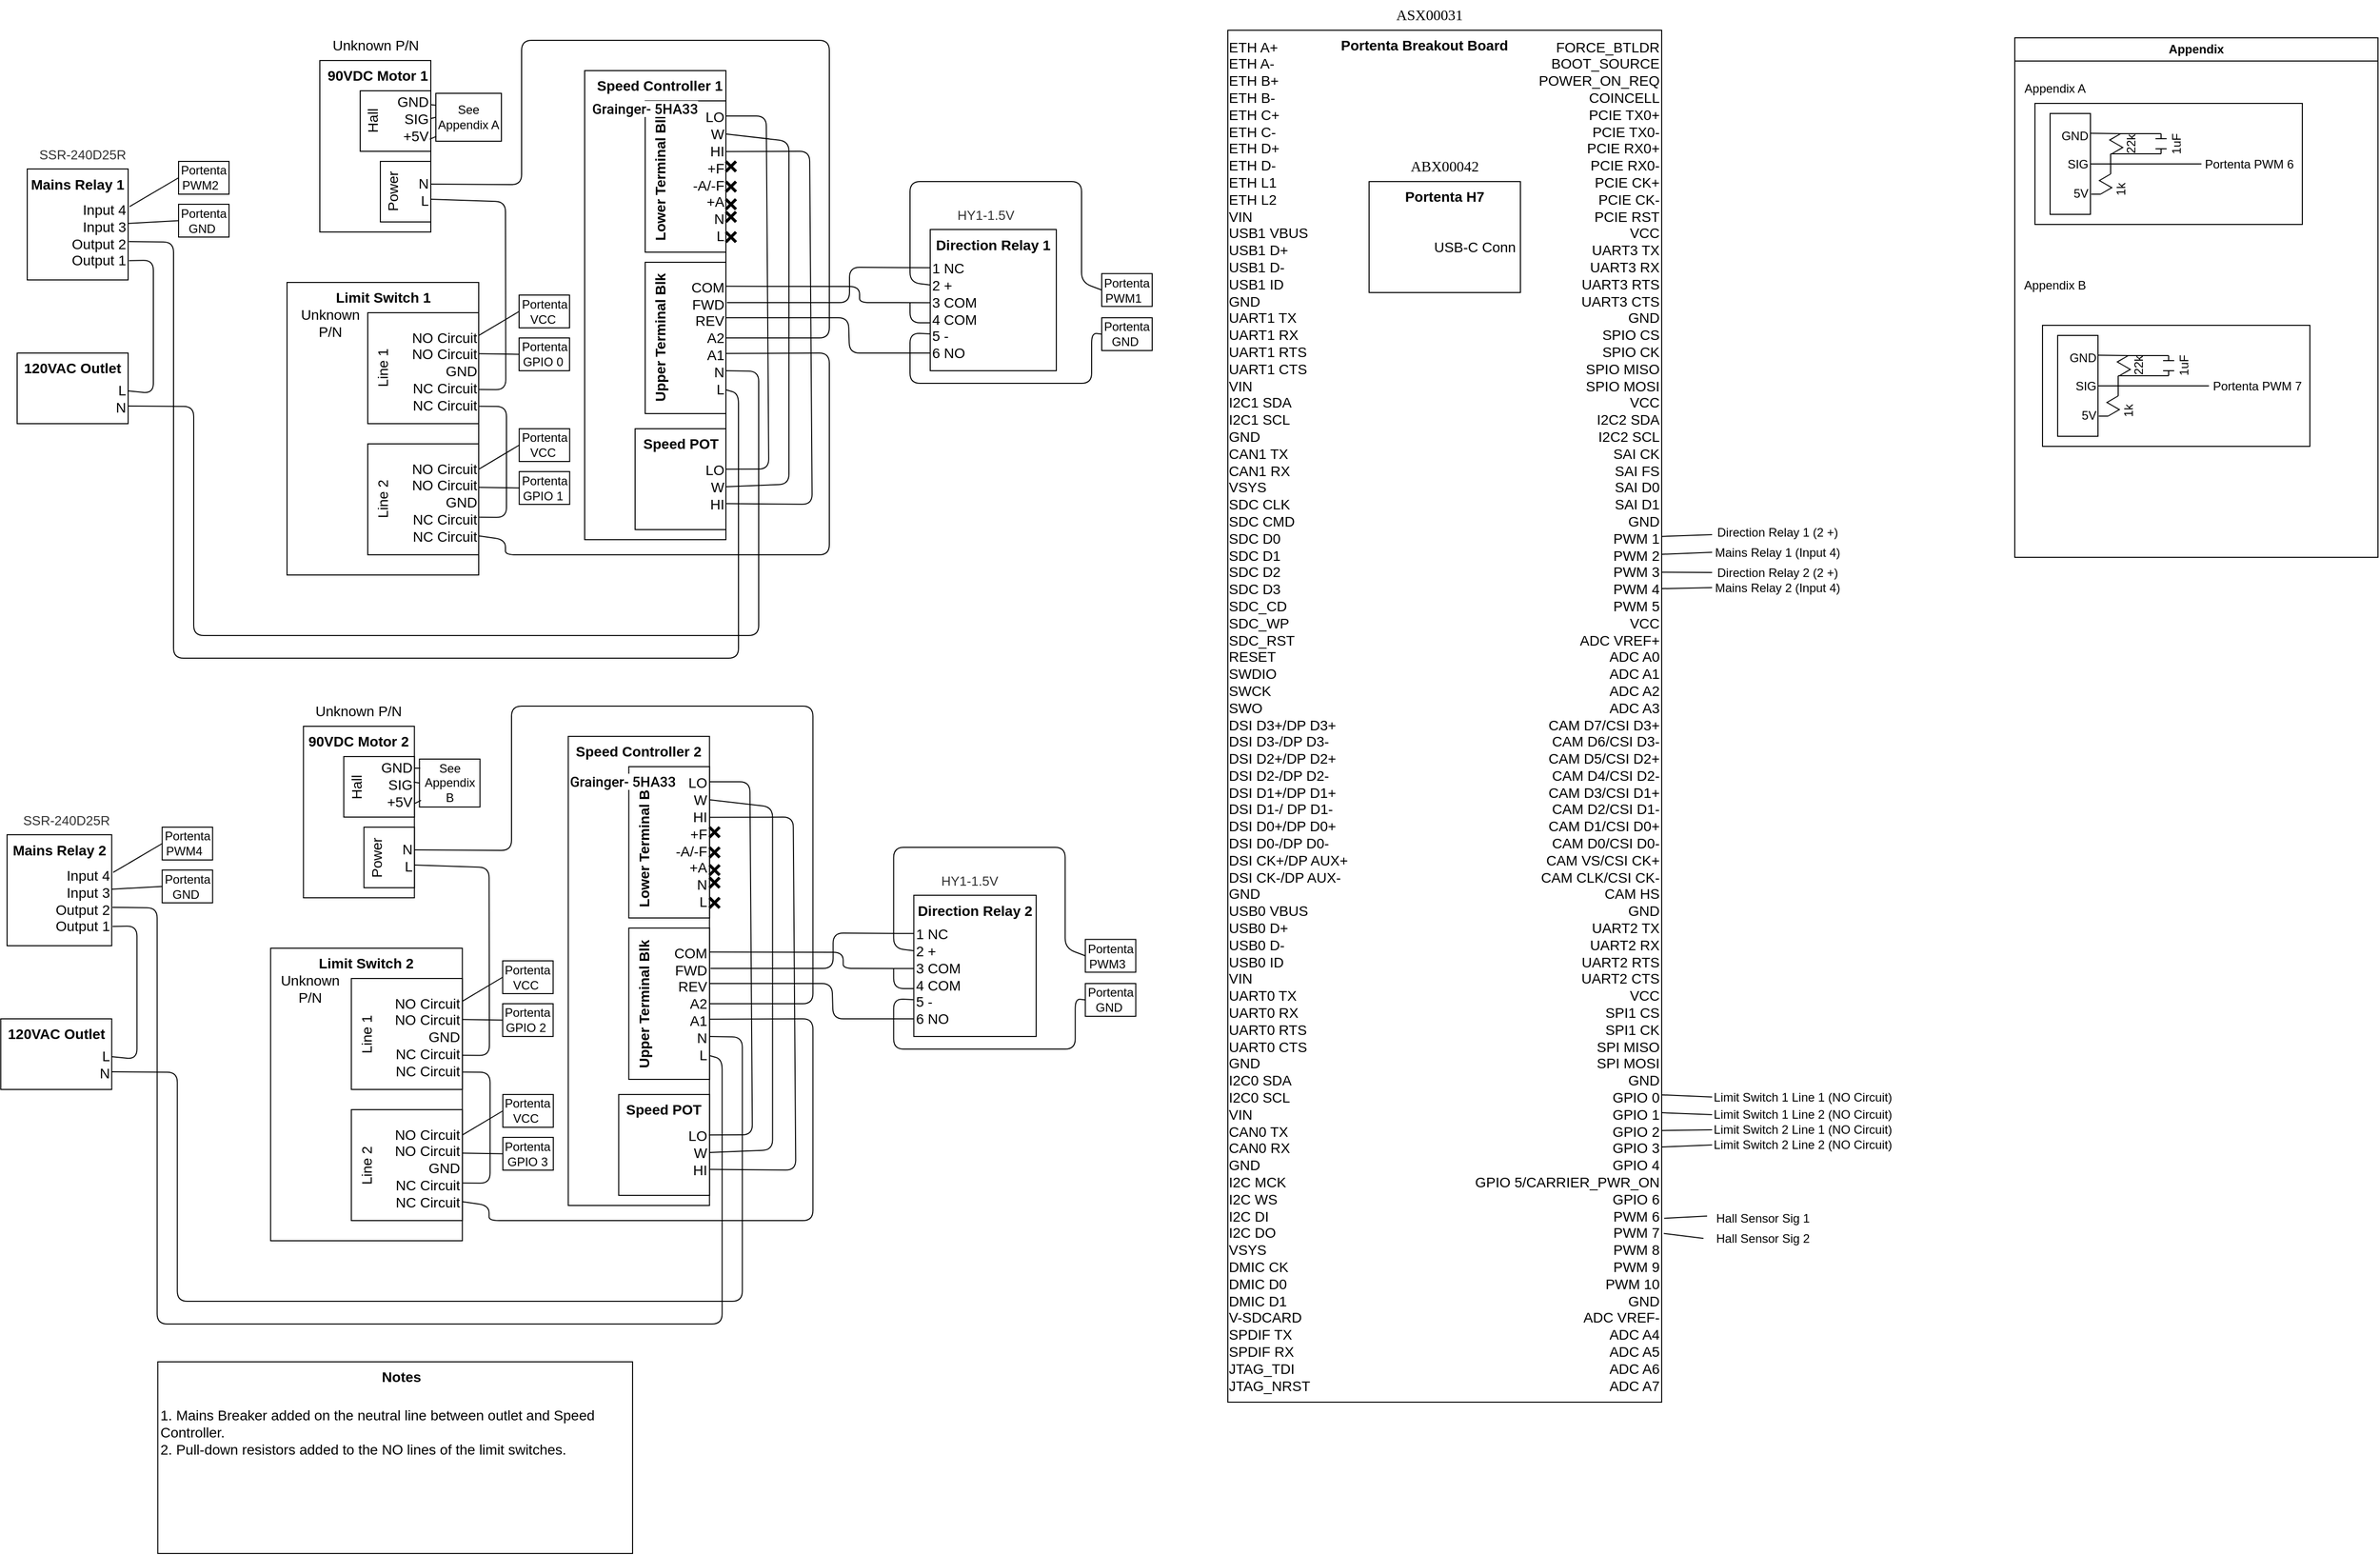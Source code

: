 <mxfile version="20.7.4" type="device" pages="3"><diagram id="WGLzp8_r7YFA2hb1r1Xt" name="Schematic"><mxGraphModel dx="3498" dy="1171" grid="1" gridSize="10" guides="1" tooltips="1" connect="1" arrows="1" fold="1" page="0" pageScale="1" pageWidth="850" pageHeight="1100" math="0" shadow="0"><root><mxCell id="0"/><mxCell id="1" parent="0"/><mxCell id="BTdj6MxTRmXPS7g3HZBq-1" value="" style="whiteSpace=wrap;html=1;flipH=1;" parent="1" vertex="1"><mxGeometry x="190" y="110" width="430" height="1360" as="geometry"/></mxCell><mxCell id="2s3_veqAiMTnb0SkeA6H-1" value="&lt;b&gt;&lt;font style=&quot;font-size: 14px;&quot;&gt;Portenta Breakout Board&lt;/font&gt;&lt;/b&gt;" style="text;strokeColor=none;align=center;fillColor=none;html=1;verticalAlign=middle;whiteSpace=wrap;rounded=0;" parent="1" vertex="1"><mxGeometry x="300" y="110" width="170" height="30" as="geometry"/></mxCell><mxCell id="2s3_veqAiMTnb0SkeA6H-2" value="" style="rounded=0;whiteSpace=wrap;html=1;fontSize=14;" parent="1" vertex="1"><mxGeometry x="330" y="260" width="150" height="110" as="geometry"/></mxCell><mxCell id="2s3_veqAiMTnb0SkeA6H-3" value="&lt;b&gt;Portenta H7&lt;/b&gt;" style="text;strokeColor=none;align=center;fillColor=none;html=1;verticalAlign=middle;whiteSpace=wrap;rounded=0;fontSize=14;" parent="1" vertex="1"><mxGeometry x="355" y="260" width="100" height="30" as="geometry"/></mxCell><mxCell id="2s3_veqAiMTnb0SkeA6H-4" value="USB-C Conn" style="text;strokeColor=none;align=center;fillColor=none;html=1;verticalAlign=middle;whiteSpace=wrap;rounded=0;fontSize=14;" parent="1" vertex="1"><mxGeometry x="390" y="310" width="90" height="30" as="geometry"/></mxCell><mxCell id="eGs3q8iFllnx_tIJdI_T-1" value="&lt;div style=&quot;text-align: left;&quot;&gt;&lt;span style=&quot;background-color: initial;&quot;&gt;ETH A+&lt;/span&gt;&lt;/div&gt;&lt;div style=&quot;text-align: left;&quot;&gt;&lt;span style=&quot;background-color: initial;&quot;&gt;ETH A-&lt;/span&gt;&lt;/div&gt;&lt;div style=&quot;text-align: left;&quot;&gt;&lt;span style=&quot;background-color: initial;&quot;&gt;ETH B+&lt;/span&gt;&lt;/div&gt;&lt;div style=&quot;text-align: left;&quot;&gt;&lt;span style=&quot;background-color: initial;&quot;&gt;ETH B-&lt;/span&gt;&lt;/div&gt;&lt;div style=&quot;text-align: left;&quot;&gt;&lt;span style=&quot;background-color: initial;&quot;&gt;ETH C+&lt;/span&gt;&lt;/div&gt;&lt;div style=&quot;text-align: left;&quot;&gt;&lt;span style=&quot;background-color: initial;&quot;&gt;ETH C-&lt;/span&gt;&lt;/div&gt;&lt;div style=&quot;text-align: left;&quot;&gt;&lt;span style=&quot;background-color: initial;&quot;&gt;ETH D+&lt;/span&gt;&lt;/div&gt;&lt;div style=&quot;text-align: left;&quot;&gt;&lt;span style=&quot;background-color: initial;&quot;&gt;ETH D-&lt;/span&gt;&lt;/div&gt;&lt;div style=&quot;text-align: left;&quot;&gt;&lt;span style=&quot;background-color: initial;&quot;&gt;ETH L1&lt;/span&gt;&lt;/div&gt;&lt;div style=&quot;text-align: left;&quot;&gt;ETH L2&lt;/div&gt;&lt;div style=&quot;text-align: left;&quot;&gt;VIN&lt;/div&gt;&lt;div style=&quot;text-align: left;&quot;&gt;USB1 VBUS&lt;/div&gt;&lt;div style=&quot;text-align: left;&quot;&gt;USB1 D+&lt;/div&gt;&lt;div style=&quot;text-align: left;&quot;&gt;USB1 D-&lt;/div&gt;&lt;div style=&quot;text-align: left;&quot;&gt;USB1 ID&lt;/div&gt;&lt;div style=&quot;text-align: left;&quot;&gt;GND&lt;/div&gt;&lt;div style=&quot;text-align: left;&quot;&gt;UART1 TX&lt;/div&gt;&lt;div style=&quot;text-align: left;&quot;&gt;UART1 RX&lt;/div&gt;&lt;div style=&quot;text-align: left;&quot;&gt;UART1 RTS&lt;/div&gt;&lt;div style=&quot;text-align: left;&quot;&gt;UART1 CTS&lt;/div&gt;&lt;div style=&quot;text-align: left;&quot;&gt;VIN&lt;/div&gt;&lt;div style=&quot;text-align: left;&quot;&gt;I2C1 SDA&lt;/div&gt;&lt;div style=&quot;text-align: left;&quot;&gt;I2C1 SCL&lt;/div&gt;&lt;div style=&quot;text-align: left;&quot;&gt;GND&lt;/div&gt;&lt;div style=&quot;text-align: left;&quot;&gt;CAN1 TX&lt;/div&gt;&lt;div style=&quot;text-align: left;&quot;&gt;CAN1 RX&lt;/div&gt;&lt;div style=&quot;text-align: left;&quot;&gt;VSYS&lt;/div&gt;&lt;div style=&quot;text-align: left;&quot;&gt;SDC CLK&lt;/div&gt;&lt;div style=&quot;text-align: left;&quot;&gt;SDC CMD&lt;/div&gt;&lt;div style=&quot;text-align: left;&quot;&gt;SDC D0&lt;/div&gt;&lt;div style=&quot;text-align: left;&quot;&gt;SDC D1&lt;/div&gt;&lt;div style=&quot;text-align: left;&quot;&gt;SDC D2&lt;/div&gt;&lt;div style=&quot;text-align: left;&quot;&gt;SDC D3&lt;/div&gt;&lt;div style=&quot;text-align: left;&quot;&gt;SDC_CD&lt;/div&gt;&lt;div style=&quot;text-align: left;&quot;&gt;SDC_WP&lt;/div&gt;&lt;div style=&quot;text-align: left;&quot;&gt;SDC_RST&lt;/div&gt;&lt;div style=&quot;text-align: left;&quot;&gt;RESET&lt;/div&gt;&lt;div style=&quot;text-align: left;&quot;&gt;SWDIO&lt;/div&gt;&lt;div style=&quot;text-align: left;&quot;&gt;SWCK&lt;/div&gt;&lt;div style=&quot;text-align: left;&quot;&gt;SWO&lt;/div&gt;&lt;div style=&quot;text-align: left;&quot;&gt;DSI D3+/DP D3+&lt;/div&gt;&lt;div style=&quot;text-align: left;&quot;&gt;DSI D3-/DP D3-&lt;/div&gt;&lt;div style=&quot;text-align: left;&quot;&gt;DSI D2+/DP D2+&lt;/div&gt;&lt;div style=&quot;text-align: left;&quot;&gt;DSI D2-/DP D2-&lt;/div&gt;&lt;div style=&quot;text-align: left;&quot;&gt;DSI D1+/DP D1+&lt;/div&gt;&lt;div style=&quot;text-align: left;&quot;&gt;DSI D1-/ DP D1-&lt;/div&gt;&lt;div style=&quot;text-align: left;&quot;&gt;DSI D0+/DP D0+&lt;/div&gt;&lt;div style=&quot;text-align: left;&quot;&gt;DSI D0-/DP D0-&lt;/div&gt;&lt;div style=&quot;text-align: left;&quot;&gt;DSI CK+/DP AUX+&lt;/div&gt;&lt;div style=&quot;text-align: left;&quot;&gt;DSI CK-/DP AUX-&lt;/div&gt;&lt;div style=&quot;text-align: left;&quot;&gt;GND&lt;/div&gt;&lt;div style=&quot;text-align: left;&quot;&gt;USB0 VBUS&lt;/div&gt;&lt;div style=&quot;text-align: left;&quot;&gt;USB0 D+&lt;/div&gt;&lt;div style=&quot;text-align: left;&quot;&gt;USB0 D-&lt;/div&gt;&lt;div style=&quot;text-align: left;&quot;&gt;USB0 ID&lt;/div&gt;&lt;div style=&quot;text-align: left;&quot;&gt;VIN&lt;/div&gt;&lt;div style=&quot;text-align: left;&quot;&gt;UART0 TX&lt;/div&gt;&lt;div style=&quot;text-align: left;&quot;&gt;UART0 RX&lt;/div&gt;&lt;div style=&quot;text-align: left;&quot;&gt;UART0 RTS&lt;/div&gt;&lt;div style=&quot;text-align: left;&quot;&gt;UART0 CTS&lt;/div&gt;&lt;div style=&quot;text-align: left;&quot;&gt;GND&lt;/div&gt;&lt;div style=&quot;text-align: left;&quot;&gt;I2C0 SDA&lt;/div&gt;&lt;div style=&quot;text-align: left;&quot;&gt;I2C0 SCL&lt;/div&gt;&lt;div style=&quot;text-align: left;&quot;&gt;VIN&lt;/div&gt;&lt;div style=&quot;text-align: left;&quot;&gt;CAN0 TX&lt;/div&gt;&lt;div style=&quot;text-align: left;&quot;&gt;CAN0 RX&lt;/div&gt;&lt;div style=&quot;text-align: left;&quot;&gt;GND&lt;/div&gt;&lt;div style=&quot;text-align: left;&quot;&gt;I2C MCK&lt;/div&gt;&lt;div style=&quot;text-align: left;&quot;&gt;I2C WS&lt;/div&gt;&lt;div style=&quot;text-align: left;&quot;&gt;I2C DI&lt;/div&gt;&lt;div style=&quot;text-align: left;&quot;&gt;I2C DO&lt;/div&gt;&lt;div style=&quot;text-align: left;&quot;&gt;VSYS&lt;/div&gt;&lt;div style=&quot;text-align: left;&quot;&gt;DMIC CK&lt;/div&gt;&lt;div style=&quot;text-align: left;&quot;&gt;DMIC D0&lt;/div&gt;&lt;div style=&quot;text-align: left;&quot;&gt;DMIC D1&lt;/div&gt;&lt;div style=&quot;text-align: left;&quot;&gt;V-SDCARD&lt;/div&gt;&lt;div style=&quot;text-align: left;&quot;&gt;SPDIF TX&lt;/div&gt;&lt;div style=&quot;text-align: left;&quot;&gt;SPDIF RX&lt;/div&gt;&lt;div style=&quot;text-align: left;&quot;&gt;JTAG_TDI&lt;/div&gt;&lt;div style=&quot;text-align: left;&quot;&gt;JTAG_NRST&lt;/div&gt;" style="text;strokeColor=none;align=center;fillColor=none;html=1;verticalAlign=middle;whiteSpace=wrap;rounded=0;fontSize=14;" parent="1" vertex="1"><mxGeometry x="190" y="110" width="120" height="1360" as="geometry"/></mxCell><mxCell id="1uVyMPZjJHyEK3T2pr2r-1" value="FORCE_BTLDR&lt;br&gt;BOOT_SOURCE&lt;br&gt;POWER_ON_REQ&lt;br&gt;COINCELL&lt;br&gt;PCIE TX0+&lt;br&gt;PCIE TX0-&lt;br&gt;PCIE RX0+&lt;br&gt;PCIE RX0-&lt;br&gt;PCIE CK+&lt;br&gt;PCIE CK-&lt;br&gt;PCIE RST&lt;br&gt;VCC&lt;br&gt;UART3 TX&lt;br&gt;UART3 RX&lt;br&gt;UART3 RTS&lt;br&gt;UART3 CTS&lt;br&gt;GND&lt;br&gt;SPIO CS&lt;br&gt;SPIO CK&lt;br&gt;SPIO MISO&lt;br&gt;SPIO MOSI&lt;br&gt;VCC&lt;br&gt;I2C2 SDA&lt;br&gt;I2C2 SCL&lt;br&gt;SAI CK&lt;br&gt;SAI FS&lt;br&gt;SAI D0&lt;br&gt;SAI D1&lt;br&gt;GND&lt;br&gt;PWM 1&lt;br&gt;PWM 2&lt;br&gt;PWM 3&lt;br&gt;PWM 4&lt;br&gt;PWM 5&lt;br&gt;VCC&lt;br&gt;ADC VREF+&lt;br&gt;ADC A0&lt;br&gt;ADC A1&lt;br&gt;ADC A2&lt;br&gt;ADC A3&lt;br&gt;CAM D7/CSI D3+&lt;br&gt;CAM D6/CSI D3-&lt;br&gt;CAM D5/CSI D2+&lt;br&gt;CAM D4/CSI D2-&lt;br&gt;CAM D3/CSI D1+&lt;br&gt;CAM D2/CSI D1-&lt;br&gt;CAM D1/CSI D0+&lt;br&gt;CAM D0/CSI D0-&lt;br&gt;CAM VS/CSI CK+&lt;br&gt;CAM CLK/CSI CK-&lt;br&gt;CAM HS&lt;br&gt;GND&lt;br&gt;UART2 TX&lt;br&gt;UART2 RX&lt;br&gt;UART2 RTS&lt;br&gt;UART2 CTS&lt;br&gt;VCC&lt;br&gt;SPI1 CS&lt;br&gt;SPI1 CK&lt;br&gt;SPI MISO&lt;br&gt;SPI MOSI&lt;br&gt;GND&lt;br&gt;GPIO 0&lt;br&gt;GPIO 1&lt;br&gt;GPIO 2&lt;br&gt;GPIO 3&lt;br&gt;GPIO 4&lt;br&gt;GPIO 5/CARRIER_PWR_ON&lt;br&gt;GPIO 6&lt;br&gt;PWM 6&lt;br&gt;PWM 7&lt;br&gt;PWM 8&lt;br&gt;PWM 9&lt;br&gt;PWM 10&lt;br&gt;GND&lt;br&gt;ADC VREF-&lt;br&gt;ADC A4&lt;br&gt;ADC A5&lt;br&gt;ADC A6&lt;br&gt;ADC A7" style="text;strokeColor=none;align=right;fillColor=none;html=1;verticalAlign=middle;whiteSpace=wrap;rounded=0;fontSize=14;" parent="1" vertex="1"><mxGeometry x="430" y="110" width="190" height="1360" as="geometry"/></mxCell><mxCell id="xXWdJjd8-1hE3384t7BW-14" value="" style="rounded=0;whiteSpace=wrap;html=1;fontSize=14;" parent="1" vertex="1"><mxGeometry x="-463.75" y="810" width="140" height="465" as="geometry"/></mxCell><mxCell id="xXWdJjd8-1hE3384t7BW-15" value="&lt;b&gt;Speed Controller 2&lt;/b&gt;" style="text;strokeColor=none;align=center;fillColor=none;html=1;verticalAlign=middle;whiteSpace=wrap;rounded=0;fontSize=14;" parent="1" vertex="1"><mxGeometry x="-460.62" y="810" width="133.75" height="30" as="geometry"/></mxCell><mxCell id="xXWdJjd8-1hE3384t7BW-16" value="" style="rounded=0;whiteSpace=wrap;html=1;fontSize=14;" parent="1" vertex="1"><mxGeometry x="-403.75" y="1000" width="80" height="150" as="geometry"/></mxCell><mxCell id="xXWdJjd8-1hE3384t7BW-17" value="COM&lt;br&gt;FWD&lt;br&gt;REV&lt;br&gt;A2&lt;br&gt;A1&lt;br&gt;N&lt;br&gt;L" style="text;strokeColor=none;align=right;fillColor=none;html=1;verticalAlign=middle;whiteSpace=wrap;rounded=0;fontSize=14;" parent="1" vertex="1"><mxGeometry x="-383.75" y="1010" width="60" height="130" as="geometry"/></mxCell><mxCell id="xXWdJjd8-1hE3384t7BW-18" value="&lt;b&gt;Upper Terminal Blk&lt;/b&gt;" style="text;strokeColor=none;align=center;fillColor=none;html=1;verticalAlign=middle;whiteSpace=wrap;rounded=0;fontSize=14;rotation=-90;" parent="1" vertex="1"><mxGeometry x="-458.75" y="1060" width="140" height="30" as="geometry"/></mxCell><mxCell id="xXWdJjd8-1hE3384t7BW-19" value="" style="rounded=0;whiteSpace=wrap;html=1;fontSize=14;" parent="1" vertex="1"><mxGeometry x="-403.75" y="840" width="80" height="150" as="geometry"/></mxCell><mxCell id="xXWdJjd8-1hE3384t7BW-20" value="&lt;b&gt;Lower Terminal Blk&lt;/b&gt;" style="text;strokeColor=none;align=center;fillColor=none;html=1;verticalAlign=middle;whiteSpace=wrap;rounded=0;fontSize=14;rotation=-90;" parent="1" vertex="1"><mxGeometry x="-463.75" y="900" width="150" height="30" as="geometry"/></mxCell><mxCell id="xXWdJjd8-1hE3384t7BW-21" value="LO&lt;br&gt;W&lt;br&gt;HI&lt;br&gt;+F&lt;br&gt;-A/-F&lt;br&gt;+A&lt;br&gt;N&lt;br&gt;L" style="text;strokeColor=none;align=right;fillColor=none;html=1;verticalAlign=middle;whiteSpace=wrap;rounded=0;fontSize=14;" parent="1" vertex="1"><mxGeometry x="-363.75" y="840" width="40" height="150" as="geometry"/></mxCell><mxCell id="sV0lxtm81iUSJqOSHs8g-11" value="" style="rounded=0;whiteSpace=wrap;html=1;fontSize=14;" parent="1" vertex="1"><mxGeometry x="-726.25" y="800" width="110" height="170" as="geometry"/></mxCell><mxCell id="sV0lxtm81iUSJqOSHs8g-12" value="&lt;b&gt;90VDC Motor 2&lt;/b&gt;" style="text;strokeColor=none;align=center;fillColor=none;html=1;verticalAlign=middle;whiteSpace=wrap;rounded=0;fontSize=14;" parent="1" vertex="1"><mxGeometry x="-727.5" y="800" width="111.25" height="30" as="geometry"/></mxCell><mxCell id="sV0lxtm81iUSJqOSHs8g-13" value="" style="rounded=0;whiteSpace=wrap;html=1;fontSize=14;" parent="1" vertex="1"><mxGeometry x="-686.25" y="830" width="70" height="60" as="geometry"/></mxCell><mxCell id="sV0lxtm81iUSJqOSHs8g-14" value="Hall" style="text;strokeColor=none;align=center;fillColor=none;html=1;verticalAlign=middle;whiteSpace=wrap;rounded=0;fontSize=14;rotation=-90;" parent="1" vertex="1"><mxGeometry x="-703.75" y="847.5" width="60" height="25" as="geometry"/></mxCell><mxCell id="sV0lxtm81iUSJqOSHs8g-15" value="GND&lt;br&gt;SIG&lt;br&gt;+5V" style="text;strokeColor=none;align=right;fillColor=none;html=1;verticalAlign=middle;whiteSpace=wrap;rounded=0;fontSize=14;" parent="1" vertex="1"><mxGeometry x="-656.25" y="830" width="40" height="55" as="geometry"/></mxCell><mxCell id="sV0lxtm81iUSJqOSHs8g-16" value="" style="rounded=0;whiteSpace=wrap;html=1;fontSize=14;" parent="1" vertex="1"><mxGeometry x="-666.25" y="900" width="50" height="60" as="geometry"/></mxCell><mxCell id="sV0lxtm81iUSJqOSHs8g-17" value="N&lt;br&gt;L" style="text;strokeColor=none;align=right;fillColor=none;html=1;verticalAlign=middle;whiteSpace=wrap;rounded=0;fontSize=14;" parent="1" vertex="1"><mxGeometry x="-641.25" y="915" width="25" height="30" as="geometry"/></mxCell><mxCell id="sV0lxtm81iUSJqOSHs8g-18" value="Power" style="text;strokeColor=none;align=center;fillColor=none;html=1;verticalAlign=middle;whiteSpace=wrap;rounded=0;fontSize=14;rotation=-90;" parent="1" vertex="1"><mxGeometry x="-673.75" y="917.5" width="40" height="25" as="geometry"/></mxCell><mxCell id="7BuqcQlaDVbsGrm9FGhH-1" value="" style="rounded=0;whiteSpace=wrap;html=1;fontSize=14;" parent="1" vertex="1"><mxGeometry x="-758.75" y="1020" width="190" height="290" as="geometry"/></mxCell><mxCell id="7BuqcQlaDVbsGrm9FGhH-2" value="&lt;b&gt;Limit Switch 2&lt;/b&gt;" style="text;strokeColor=none;align=center;fillColor=none;html=1;verticalAlign=middle;whiteSpace=wrap;rounded=0;fontSize=14;" parent="1" vertex="1"><mxGeometry x="-713.75" y="1020" width="100" height="30" as="geometry"/></mxCell><mxCell id="xg0IXnJKsAqSAoqJshw0-1" value="" style="rounded=0;whiteSpace=wrap;html=1;fontSize=14;" parent="1" vertex="1"><mxGeometry x="-413.75" y="1165" width="90" height="100" as="geometry"/></mxCell><mxCell id="xg0IXnJKsAqSAoqJshw0-2" value="&lt;b&gt;Speed POT&lt;/b&gt;" style="text;strokeColor=none;align=center;fillColor=none;html=1;verticalAlign=middle;whiteSpace=wrap;rounded=0;fontSize=14;" parent="1" vertex="1"><mxGeometry x="-413.75" y="1165" width="90" height="30" as="geometry"/></mxCell><mxCell id="xg0IXnJKsAqSAoqJshw0-3" value="" style="rounded=0;whiteSpace=wrap;html=1;fontSize=14;" parent="1" vertex="1"><mxGeometry x="-1020" y="907.5" width="103.75" height="110" as="geometry"/></mxCell><mxCell id="xg0IXnJKsAqSAoqJshw0-4" value="&lt;b&gt;Mains Relay 2&lt;/b&gt;" style="text;strokeColor=none;align=center;fillColor=none;html=1;verticalAlign=middle;whiteSpace=wrap;rounded=0;fontSize=14;" parent="1" vertex="1"><mxGeometry x="-1020" y="907.5" width="103.75" height="30" as="geometry"/></mxCell><mxCell id="bttgUwkeZOLiQzSLVbFR-1" value="" style="rounded=0;whiteSpace=wrap;html=1;fontSize=14;" parent="1" vertex="1"><mxGeometry x="-121.25" y="967.5" width="121.25" height="140" as="geometry"/></mxCell><mxCell id="bttgUwkeZOLiQzSLVbFR-2" value="&lt;b&gt;Direction Relay 2&lt;/b&gt;" style="text;strokeColor=none;align=center;fillColor=none;html=1;verticalAlign=middle;whiteSpace=wrap;rounded=0;fontSize=14;" parent="1" vertex="1"><mxGeometry x="-121.25" y="967.5" width="121.25" height="30" as="geometry"/></mxCell><mxCell id="2wHMP8n9lndQS4_1LwSY-1" value="" style="rounded=0;whiteSpace=wrap;html=1;fontSize=14;" parent="1" vertex="1"><mxGeometry x="-1026.25" y="1090" width="110" height="70" as="geometry"/></mxCell><mxCell id="2wHMP8n9lndQS4_1LwSY-2" value="&lt;b&gt;120VAC Outlet&lt;/b&gt;" style="text;strokeColor=none;align=center;fillColor=none;html=1;verticalAlign=middle;whiteSpace=wrap;rounded=0;fontSize=14;" parent="1" vertex="1"><mxGeometry x="-1026.25" y="1090" width="110" height="30" as="geometry"/></mxCell><mxCell id="VhLDoW2Cr6jkd59TBZYC-3" value="" style="rounded=0;whiteSpace=wrap;html=1;" parent="1" vertex="1"><mxGeometry x="-678.75" y="1050" width="110" height="110" as="geometry"/></mxCell><mxCell id="VhLDoW2Cr6jkd59TBZYC-1" value="&lt;font style=&quot;font-size: 14px;&quot;&gt;NO Circuit&lt;br&gt;NO Circuit&lt;br&gt;GND&lt;br&gt;NC Circuit&lt;br&gt;NC Circuit&lt;/font&gt;" style="text;strokeColor=none;align=right;fillColor=none;html=1;verticalAlign=middle;whiteSpace=wrap;rounded=0;" parent="1" vertex="1"><mxGeometry x="-648.75" y="1065" width="80" height="85" as="geometry"/></mxCell><mxCell id="VhLDoW2Cr6jkd59TBZYC-4" value="&lt;font style=&quot;font-size: 14px;&quot;&gt;Line 1&lt;/font&gt;" style="text;strokeColor=none;align=center;fillColor=none;html=1;verticalAlign=middle;whiteSpace=wrap;rounded=0;rotation=-90;" parent="1" vertex="1"><mxGeometry x="-693.75" y="1090" width="60" height="30" as="geometry"/></mxCell><mxCell id="VhLDoW2Cr6jkd59TBZYC-6" value="" style="rounded=0;whiteSpace=wrap;html=1;" parent="1" vertex="1"><mxGeometry x="-678.75" y="1180" width="110" height="110" as="geometry"/></mxCell><mxCell id="VhLDoW2Cr6jkd59TBZYC-7" value="&lt;font style=&quot;font-size: 14px;&quot;&gt;NO Circuit&lt;br&gt;NO Circuit&lt;br&gt;GND&lt;br&gt;NC Circuit&lt;br&gt;NC Circuit&lt;/font&gt;" style="text;strokeColor=none;align=right;fillColor=none;html=1;verticalAlign=middle;whiteSpace=wrap;rounded=0;" parent="1" vertex="1"><mxGeometry x="-648.75" y="1195" width="80" height="85" as="geometry"/></mxCell><mxCell id="VhLDoW2Cr6jkd59TBZYC-8" value="&lt;font style=&quot;font-size: 14px;&quot;&gt;Line 2&lt;/font&gt;" style="text;strokeColor=none;align=center;fillColor=none;html=1;verticalAlign=middle;whiteSpace=wrap;rounded=0;rotation=-90;" parent="1" vertex="1"><mxGeometry x="-693.75" y="1220" width="60" height="30" as="geometry"/></mxCell><mxCell id="VhLDoW2Cr6jkd59TBZYC-17" value="LO&lt;br&gt;W&lt;br&gt;HI" style="text;strokeColor=none;align=right;fillColor=none;html=1;verticalAlign=middle;whiteSpace=wrap;rounded=0;fontSize=14;" parent="1" vertex="1"><mxGeometry x="-383.75" y="1195" width="60" height="55" as="geometry"/></mxCell><mxCell id="VhLDoW2Cr6jkd59TBZYC-23" value="L&lt;br&gt;N" style="text;strokeColor=none;align=right;fillColor=none;html=1;verticalAlign=middle;whiteSpace=wrap;rounded=0;fontSize=14;" parent="1" vertex="1"><mxGeometry x="-936.25" y="1120" width="20" height="30" as="geometry"/></mxCell><mxCell id="PZUwl_683Jto5E59ip0B-1" value="1 NC&lt;br&gt;2 +&lt;br&gt;3 COM&lt;br&gt;4 COM&lt;br&gt;5 -&lt;br&gt;6 NO" style="text;strokeColor=none;align=left;fillColor=none;html=1;verticalAlign=middle;whiteSpace=wrap;rounded=0;fontSize=14;" parent="1" vertex="1"><mxGeometry x="-121.25" y="997.5" width="60" height="100" as="geometry"/></mxCell><mxCell id="KMKGVE6OZu3ykSUah-gZ-2" value="Input 4&lt;br&gt;Input 3&lt;br&gt;Output 2&lt;br&gt;Output 1" style="text;strokeColor=none;align=right;fillColor=none;html=1;verticalAlign=middle;whiteSpace=wrap;rounded=0;fontSize=14;" parent="1" vertex="1"><mxGeometry x="-976.25" y="937.5" width="60" height="70" as="geometry"/></mxCell><mxCell id="BHTNRPEE9M6GdhcCp4m4-5" value="Unknown P/N" style="text;strokeColor=none;align=center;fillColor=none;html=1;verticalAlign=middle;whiteSpace=wrap;rounded=0;fontSize=14;" parent="1" vertex="1"><mxGeometry x="-718.75" y="770" width="95" height="30" as="geometry"/></mxCell><mxCell id="BHTNRPEE9M6GdhcCp4m4-7" value="&lt;span style=&quot;color: rgb(51, 51, 51); font-family: Arial, Helvetica, sans-serif; font-size: 13px; text-align: start;&quot;&gt;SSR-240D25R&lt;/span&gt;" style="text;strokeColor=none;align=center;fillColor=none;html=1;verticalAlign=middle;whiteSpace=wrap;rounded=0;fontSize=14;" parent="1" vertex="1"><mxGeometry x="-1006.25" y="877.5" width="90" height="30" as="geometry"/></mxCell><mxCell id="BHTNRPEE9M6GdhcCp4m4-10" value="Unknown P/N" style="text;strokeColor=none;align=center;fillColor=none;html=1;verticalAlign=middle;whiteSpace=wrap;rounded=0;fontSize=14;" parent="1" vertex="1"><mxGeometry x="-758.75" y="1045" width="78.75" height="30" as="geometry"/></mxCell><mxCell id="BHTNRPEE9M6GdhcCp4m4-11" value="&lt;span style=&quot;color: rgb(51, 51, 51); font-family: Arial, Helvetica, sans-serif; font-size: 13px; font-style: normal; font-variant-ligatures: normal; font-variant-caps: normal; font-weight: 400; letter-spacing: normal; orphans: 2; text-align: start; text-indent: 0px; text-transform: none; widows: 2; word-spacing: 0px; -webkit-text-stroke-width: 0px; background-color: rgb(255, 255, 255); text-decoration-thickness: initial; text-decoration-style: initial; text-decoration-color: initial; float: none; display: inline !important;&quot;&gt;HY1-1.5V&lt;/span&gt;" style="text;whiteSpace=wrap;html=1;fontSize=14;" parent="1" vertex="1"><mxGeometry x="-96.25" y="937.5" width="60" height="30" as="geometry"/></mxCell><mxCell id="BHTNRPEE9M6GdhcCp4m4-13" value="&lt;span style=&quot;color: rgb(0, 0, 0); font-family: Roboto, Arial, Helvetica, sans-serif; font-size: 14px; font-style: normal; font-variant-ligatures: normal; font-variant-caps: normal; font-weight: 500; letter-spacing: normal; orphans: 2; text-align: start; text-indent: 0px; text-transform: none; widows: 2; word-spacing: 0px; -webkit-text-stroke-width: 0px; background-color: rgb(255, 255, 255); text-decoration-thickness: initial; text-decoration-style: initial; text-decoration-color: initial; float: none; display: inline !important;&quot;&gt;Grainger- 5HA33&lt;/span&gt;" style="text;whiteSpace=wrap;html=1;fontSize=14;" parent="1" vertex="1"><mxGeometry x="-463.75" y="840" width="107.5" height="30" as="geometry"/></mxCell><mxCell id="BHTNRPEE9M6GdhcCp4m4-16" value="&lt;span style=&quot;color: rgb(0, 0, 0); font-family: Calibri; font-size: 14.667px; font-style: normal; font-variant-ligatures: normal; font-variant-caps: normal; font-weight: 400; letter-spacing: normal; orphans: 2; text-align: start; text-indent: 0px; text-transform: none; widows: 2; word-spacing: 0px; -webkit-text-stroke-width: 0px; background-color: rgb(255, 255, 255); text-decoration-thickness: initial; text-decoration-style: initial; text-decoration-color: initial; float: none; display: inline !important;&quot;&gt;ASX00031&lt;/span&gt;" style="text;whiteSpace=wrap;html=1;fontSize=14;" parent="1" vertex="1"><mxGeometry x="355" y="80" width="60" height="30" as="geometry"/></mxCell><mxCell id="BHTNRPEE9M6GdhcCp4m4-17" value="&lt;div style=&quot;&quot;&gt;&lt;span style=&quot;font-family: Calibri; font-size: 14.667px;&quot;&gt;ABX00042&lt;/span&gt;&lt;/div&gt;" style="text;whiteSpace=wrap;html=1;fontSize=14;align=center;" parent="1" vertex="1"><mxGeometry x="370" y="230" width="70" height="30" as="geometry"/></mxCell><mxCell id="NqUpILiid5u3m4GQu2KF-4" value="" style="shape=umlDestroy;whiteSpace=wrap;html=1;strokeWidth=3;" parent="1" vertex="1"><mxGeometry x="-323.75" y="970" width="10" height="10" as="geometry"/></mxCell><mxCell id="NqUpILiid5u3m4GQu2KF-5" value="" style="shape=umlDestroy;whiteSpace=wrap;html=1;strokeWidth=3;" parent="1" vertex="1"><mxGeometry x="-323.75" y="937.5" width="10" height="10" as="geometry"/></mxCell><mxCell id="NqUpILiid5u3m4GQu2KF-6" value="" style="shape=umlDestroy;whiteSpace=wrap;html=1;strokeWidth=3;" parent="1" vertex="1"><mxGeometry x="-323.75" y="950" width="10" height="10" as="geometry"/></mxCell><mxCell id="NqUpILiid5u3m4GQu2KF-7" value="" style="shape=umlDestroy;whiteSpace=wrap;html=1;strokeWidth=3;" parent="1" vertex="1"><mxGeometry x="-323.75" y="920" width="10" height="10" as="geometry"/></mxCell><mxCell id="NqUpILiid5u3m4GQu2KF-8" value="" style="shape=umlDestroy;whiteSpace=wrap;html=1;strokeWidth=3;" parent="1" vertex="1"><mxGeometry x="-323.75" y="900" width="10" height="10" as="geometry"/></mxCell><mxCell id="GsCGpTqMP1x0i2aF1R69-1" value="" style="endArrow=none;html=1;fontSize=14;exitX=1;exitY=0.5;exitDx=0;exitDy=0;entryX=0.992;entryY=0.184;entryDx=0;entryDy=0;entryPerimeter=0;" parent="1" target="VhLDoW2Cr6jkd59TBZYC-17" edge="1"><mxGeometry width="50" height="50" relative="1" as="geometry"><mxPoint x="-323.75" y="855" as="sourcePoint"/><mxPoint x="-283.25" y="1200" as="targetPoint"/><Array as="points"><mxPoint x="-283.75" y="855"/><mxPoint x="-281.25" y="1205"/></Array></mxGeometry></mxCell><mxCell id="GsCGpTqMP1x0i2aF1R69-2" value="" style="endArrow=none;html=1;fontSize=14;exitX=1.01;exitY=0.219;exitDx=0;exitDy=0;entryX=1;entryY=0.5;entryDx=0;entryDy=0;exitPerimeter=0;" parent="1" source="xXWdJjd8-1hE3384t7BW-21" target="VhLDoW2Cr6jkd59TBZYC-17" edge="1"><mxGeometry width="50" height="50" relative="1" as="geometry"><mxPoint x="-300.77" y="867.44" as="sourcePoint"/><mxPoint x="-301.25" y="1217.56" as="targetPoint"/><Array as="points"><mxPoint x="-261.25" y="880"/><mxPoint x="-261.25" y="1220"/></Array></mxGeometry></mxCell><mxCell id="GsCGpTqMP1x0i2aF1R69-3" value="" style="endArrow=none;html=1;fontSize=14;exitX=0.993;exitY=0.335;exitDx=0;exitDy=0;exitPerimeter=0;entryX=1.009;entryY=0.805;entryDx=0;entryDy=0;entryPerimeter=0;" parent="1" source="xXWdJjd8-1hE3384t7BW-21" target="VhLDoW2Cr6jkd59TBZYC-17" edge="1"><mxGeometry width="50" height="50" relative="1" as="geometry"><mxPoint x="-280.77" y="890" as="sourcePoint"/><mxPoint x="-311.25" y="1240" as="targetPoint"/><Array as="points"><mxPoint x="-240.77" y="890"/><mxPoint x="-238.27" y="1240"/></Array></mxGeometry></mxCell><mxCell id="HboTqR8h9WotObu5s-Ue-2" value="" style="endArrow=none;html=1;fontSize=14;entryX=-0.003;entryY=0.426;entryDx=0;entryDy=0;entryPerimeter=0;exitX=1.005;exitY=0.106;exitDx=0;exitDy=0;exitPerimeter=0;" parent="1" source="xXWdJjd8-1hE3384t7BW-17" target="PZUwl_683Jto5E59ip0B-1" edge="1"><mxGeometry width="50" height="50" relative="1" as="geometry"><mxPoint x="-321.25" y="1020" as="sourcePoint"/><mxPoint x="-145.25" y="1070" as="targetPoint"/><Array as="points"><mxPoint x="-191.25" y="1024"/><mxPoint x="-191.25" y="1040"/></Array></mxGeometry></mxCell><mxCell id="HboTqR8h9WotObu5s-Ue-3" value="" style="endArrow=none;html=1;fontSize=14;entryX=0;entryY=0.625;entryDx=0;entryDy=0;entryPerimeter=0;" parent="1" target="PZUwl_683Jto5E59ip0B-1" edge="1"><mxGeometry width="50" height="50" relative="1" as="geometry"><mxPoint x="-141.25" y="1040" as="sourcePoint"/><mxPoint x="-111.43" y="1050.1" as="targetPoint"/><Array as="points"><mxPoint x="-141.25" y="1060"/></Array></mxGeometry></mxCell><mxCell id="HboTqR8h9WotObu5s-Ue-4" value="" style="endArrow=none;html=1;fontSize=14;exitX=1.017;exitY=0.231;exitDx=0;exitDy=0;exitPerimeter=0;entryX=-0.002;entryY=0.079;entryDx=0;entryDy=0;entryPerimeter=0;" parent="1" source="xXWdJjd8-1hE3384t7BW-17" target="PZUwl_683Jto5E59ip0B-1" edge="1"><mxGeometry width="50" height="50" relative="1" as="geometry"><mxPoint x="-313.45" y="1033.78" as="sourcePoint"/><mxPoint x="-201.25" y="1040" as="targetPoint"/><Array as="points"><mxPoint x="-201.25" y="1040"/><mxPoint x="-201.25" y="1005"/></Array></mxGeometry></mxCell><mxCell id="HboTqR8h9WotObu5s-Ue-5" value="" style="endArrow=none;html=1;fontSize=14;exitX=1.017;exitY=0.231;exitDx=0;exitDy=0;exitPerimeter=0;" parent="1" edge="1"><mxGeometry width="50" height="50" relative="1" as="geometry"><mxPoint x="-323.75" y="1055.01" as="sourcePoint"/><mxPoint x="-121.25" y="1090" as="targetPoint"/><Array as="points"><mxPoint x="-202.27" y="1054.98"/><mxPoint x="-201.25" y="1090"/></Array></mxGeometry></mxCell><mxCell id="HboTqR8h9WotObu5s-Ue-6" value="Portenta GND&amp;nbsp;" style="rounded=0;whiteSpace=wrap;html=1;" parent="1" vertex="1"><mxGeometry x="48.75" y="1055" width="50" height="32.5" as="geometry"/></mxCell><mxCell id="HboTqR8h9WotObu5s-Ue-7" value="Portenta PWM3&amp;nbsp;&amp;nbsp;" style="rounded=0;whiteSpace=wrap;html=1;align=center;" parent="1" vertex="1"><mxGeometry x="48.75" y="1011.25" width="50" height="32.5" as="geometry"/></mxCell><mxCell id="HboTqR8h9WotObu5s-Ue-8" value="" style="endArrow=none;html=1;fontSize=14;exitX=0;exitY=0.25;exitDx=0;exitDy=0;entryX=0;entryY=0.5;entryDx=0;entryDy=0;" parent="1" source="PZUwl_683Jto5E59ip0B-1" target="HboTqR8h9WotObu5s-Ue-7" edge="1"><mxGeometry width="50" height="50" relative="1" as="geometry"><mxPoint x="-141.25" y="1020" as="sourcePoint"/><mxPoint x="28.75" y="1020" as="targetPoint"/><Array as="points"><mxPoint x="-141.25" y="1020"/><mxPoint x="-141.25" y="920"/><mxPoint x="-35.25" y="920"/><mxPoint x="28.75" y="920"/><mxPoint x="28.75" y="1020"/></Array></mxGeometry></mxCell><mxCell id="HboTqR8h9WotObu5s-Ue-9" value="" style="endArrow=none;html=1;fontSize=14;exitX=-0.008;exitY=0.735;exitDx=0;exitDy=0;entryX=0;entryY=0.5;entryDx=0;entryDy=0;exitPerimeter=0;" parent="1" source="PZUwl_683Jto5E59ip0B-1" target="HboTqR8h9WotObu5s-Ue-6" edge="1"><mxGeometry width="50" height="50" relative="1" as="geometry"><mxPoint x="-111.25" y="1222.5" as="sourcePoint"/><mxPoint x="58.75" y="1227.5" as="targetPoint"/><Array as="points"><mxPoint x="-141.25" y="1070"/><mxPoint x="-141.25" y="1120"/><mxPoint x="-25.25" y="1120"/><mxPoint x="38.75" y="1120"/><mxPoint x="38.75" y="1070"/></Array></mxGeometry></mxCell><mxCell id="HboTqR8h9WotObu5s-Ue-10" value="Direction Relay 1 (2 +)" style="text;strokeColor=none;align=center;fillColor=none;html=1;verticalAlign=middle;whiteSpace=wrap;rounded=0;" parent="1" vertex="1"><mxGeometry x="670" y="600" width="130" height="15" as="geometry"/></mxCell><mxCell id="HboTqR8h9WotObu5s-Ue-12" value="" style="endArrow=none;html=1;rounded=0;exitX=0.999;exitY=0.369;exitDx=0;exitDy=0;exitPerimeter=0;" parent="1" source="1uVyMPZjJHyEK3T2pr2r-1" target="HboTqR8h9WotObu5s-Ue-10" edge="1"><mxGeometry width="50" height="50" relative="1" as="geometry"><mxPoint x="730" y="740" as="sourcePoint"/><mxPoint x="780" y="690" as="targetPoint"/></mxGeometry></mxCell><mxCell id="HboTqR8h9WotObu5s-Ue-13" value="" style="endArrow=none;html=1;fontSize=14;exitX=1;exitY=0.75;exitDx=0;exitDy=0;entryX=1;entryY=0.75;entryDx=0;entryDy=0;" parent="1" source="VhLDoW2Cr6jkd59TBZYC-23" target="xXWdJjd8-1hE3384t7BW-17" edge="1"><mxGeometry width="50" height="50" relative="1" as="geometry"><mxPoint x="-861.25" y="1260" as="sourcePoint"/><mxPoint x="-311.25" y="1100" as="targetPoint"/><Array as="points"><mxPoint x="-851.25" y="1143"/><mxPoint x="-851.25" y="1370"/><mxPoint x="-751.25" y="1370"/><mxPoint x="-291.25" y="1370"/><mxPoint x="-291.25" y="1108"/></Array></mxGeometry></mxCell><mxCell id="HboTqR8h9WotObu5s-Ue-14" value="" style="endArrow=none;html=1;fontSize=14;exitX=1.015;exitY=0.87;exitDx=0;exitDy=0;entryX=1;entryY=0.25;entryDx=0;entryDy=0;exitPerimeter=0;" parent="1" source="KMKGVE6OZu3ykSUah-gZ-2" target="VhLDoW2Cr6jkd59TBZYC-23" edge="1"><mxGeometry width="50" height="50" relative="1" as="geometry"><mxPoint x="-840.77" y="800" as="sourcePoint"/><mxPoint x="-841.25" y="1150.12" as="targetPoint"/><Array as="points"><mxPoint x="-891.25" y="998"/><mxPoint x="-891.25" y="1130"/></Array></mxGeometry></mxCell><mxCell id="HboTqR8h9WotObu5s-Ue-15" value="" style="endArrow=none;html=1;fontSize=14;entryX=1.005;entryY=0.896;entryDx=0;entryDy=0;entryPerimeter=0;exitX=1.013;exitY=0.6;exitDx=0;exitDy=0;exitPerimeter=0;" parent="1" source="KMKGVE6OZu3ykSUah-gZ-2" target="xXWdJjd8-1hE3384t7BW-17" edge="1"><mxGeometry width="50" height="50" relative="1" as="geometry"><mxPoint x="-891.25" y="980" as="sourcePoint"/><mxPoint x="-343.75" y="1130" as="targetPoint"/><Array as="points"><mxPoint x="-871.25" y="980"/><mxPoint x="-871.25" y="1392.5"/><mxPoint x="-771.25" y="1392.5"/><mxPoint x="-311.25" y="1392.5"/><mxPoint x="-311.25" y="1130"/></Array></mxGeometry></mxCell><mxCell id="HboTqR8h9WotObu5s-Ue-16" value="Portenta PWM4&amp;nbsp;&amp;nbsp;" style="rounded=0;whiteSpace=wrap;html=1;align=center;" parent="1" vertex="1"><mxGeometry x="-866.25" y="900" width="50" height="32.5" as="geometry"/></mxCell><mxCell id="HboTqR8h9WotObu5s-Ue-17" value="Portenta GND&amp;nbsp;" style="rounded=0;whiteSpace=wrap;html=1;" parent="1" vertex="1"><mxGeometry x="-866.25" y="942.5" width="50" height="32.5" as="geometry"/></mxCell><mxCell id="HboTqR8h9WotObu5s-Ue-19" value="" style="endArrow=none;html=1;rounded=0;exitX=1.001;exitY=0.342;exitDx=0;exitDy=0;exitPerimeter=0;entryX=0;entryY=0.5;entryDx=0;entryDy=0;" parent="1" source="KMKGVE6OZu3ykSUah-gZ-2" target="HboTqR8h9WotObu5s-Ue-17" edge="1"><mxGeometry width="50" height="50" relative="1" as="geometry"><mxPoint x="-841.25" y="1000" as="sourcePoint"/><mxPoint x="-791.25" y="950" as="targetPoint"/></mxGeometry></mxCell><mxCell id="HboTqR8h9WotObu5s-Ue-20" value="" style="endArrow=none;html=1;rounded=0;exitX=1.024;exitY=0.105;exitDx=0;exitDy=0;exitPerimeter=0;entryX=0;entryY=0.5;entryDx=0;entryDy=0;" parent="1" source="KMKGVE6OZu3ykSUah-gZ-2" target="HboTqR8h9WotObu5s-Ue-16" edge="1"><mxGeometry width="50" height="50" relative="1" as="geometry"><mxPoint x="-841.25" y="1000" as="sourcePoint"/><mxPoint x="-791.25" y="950" as="targetPoint"/></mxGeometry></mxCell><mxCell id="HboTqR8h9WotObu5s-Ue-21" value="Mains Relay 1 (Input 4)" style="text;strokeColor=none;align=center;fillColor=none;html=1;verticalAlign=middle;whiteSpace=wrap;rounded=0;" parent="1" vertex="1"><mxGeometry x="670" y="620" width="130" height="15" as="geometry"/></mxCell><mxCell id="HboTqR8h9WotObu5s-Ue-22" value="" style="endArrow=none;html=1;rounded=0;entryX=0;entryY=0.5;entryDx=0;entryDy=0;exitX=0.999;exitY=0.382;exitDx=0;exitDy=0;exitPerimeter=0;" parent="1" source="1uVyMPZjJHyEK3T2pr2r-1" target="HboTqR8h9WotObu5s-Ue-21" edge="1"><mxGeometry width="50" height="50" relative="1" as="geometry"><mxPoint x="620" y="660" as="sourcePoint"/><mxPoint x="670" y="610" as="targetPoint"/></mxGeometry></mxCell><mxCell id="HboTqR8h9WotObu5s-Ue-23" value="Portenta VCC&amp;nbsp;" style="rounded=0;whiteSpace=wrap;html=1;align=center;" parent="1" vertex="1"><mxGeometry x="-528.75" y="1032.5" width="50" height="32.5" as="geometry"/></mxCell><mxCell id="HboTqR8h9WotObu5s-Ue-24" value="Portenta GPIO 2&amp;nbsp;" style="rounded=0;whiteSpace=wrap;html=1;align=center;" parent="1" vertex="1"><mxGeometry x="-528.75" y="1075" width="50" height="32.5" as="geometry"/></mxCell><mxCell id="HboTqR8h9WotObu5s-Ue-25" value="" style="endArrow=none;html=1;rounded=0;exitX=1.003;exitY=0.088;exitDx=0;exitDy=0;exitPerimeter=0;entryX=0;entryY=0.5;entryDx=0;entryDy=0;" parent="1" source="VhLDoW2Cr6jkd59TBZYC-1" target="HboTqR8h9WotObu5s-Ue-23" edge="1"><mxGeometry width="50" height="50" relative="1" as="geometry"><mxPoint x="-551.25" y="1170" as="sourcePoint"/><mxPoint x="-501.25" y="1120" as="targetPoint"/></mxGeometry></mxCell><mxCell id="HboTqR8h9WotObu5s-Ue-26" value="" style="endArrow=none;html=1;rounded=0;exitX=0.998;exitY=0.302;exitDx=0;exitDy=0;exitPerimeter=0;entryX=0;entryY=0.5;entryDx=0;entryDy=0;" parent="1" source="VhLDoW2Cr6jkd59TBZYC-1" target="HboTqR8h9WotObu5s-Ue-24" edge="1"><mxGeometry width="50" height="50" relative="1" as="geometry"><mxPoint x="-411.25" y="1190" as="sourcePoint"/><mxPoint x="-531.25" y="1090" as="targetPoint"/></mxGeometry></mxCell><mxCell id="HboTqR8h9WotObu5s-Ue-27" value="Limit Switch 1 Line 1 (NO Circuit)" style="text;strokeColor=none;align=center;fillColor=none;html=1;verticalAlign=middle;whiteSpace=wrap;rounded=0;" parent="1" vertex="1"><mxGeometry x="670" y="1160" width="180" height="15" as="geometry"/></mxCell><mxCell id="HboTqR8h9WotObu5s-Ue-28" value="" style="endArrow=none;html=1;rounded=0;exitX=1;exitY=0.776;exitDx=0;exitDy=0;exitPerimeter=0;entryX=0;entryY=0.5;entryDx=0;entryDy=0;" parent="1" source="1uVyMPZjJHyEK3T2pr2r-1" target="HboTqR8h9WotObu5s-Ue-27" edge="1"><mxGeometry width="50" height="50" relative="1" as="geometry"><mxPoint x="630" y="1240" as="sourcePoint"/><mxPoint x="680" y="1190" as="targetPoint"/></mxGeometry></mxCell><mxCell id="HboTqR8h9WotObu5s-Ue-29" value="Portenta VCC&amp;nbsp;" style="rounded=0;whiteSpace=wrap;html=1;align=center;" parent="1" vertex="1"><mxGeometry x="-528.59" y="1165" width="50" height="32.5" as="geometry"/></mxCell><mxCell id="HboTqR8h9WotObu5s-Ue-30" value="Portenta GPIO 3" style="rounded=0;whiteSpace=wrap;html=1;align=center;" parent="1" vertex="1"><mxGeometry x="-528.59" y="1207.5" width="50" height="32.5" as="geometry"/></mxCell><mxCell id="HboTqR8h9WotObu5s-Ue-31" value="" style="endArrow=none;html=1;rounded=0;exitX=1.003;exitY=0.088;exitDx=0;exitDy=0;exitPerimeter=0;entryX=0;entryY=0.5;entryDx=0;entryDy=0;" parent="1" target="HboTqR8h9WotObu5s-Ue-29" edge="1"><mxGeometry width="50" height="50" relative="1" as="geometry"><mxPoint x="-568.35" y="1204.98" as="sourcePoint"/><mxPoint x="-501.09" y="1252.5" as="targetPoint"/></mxGeometry></mxCell><mxCell id="HboTqR8h9WotObu5s-Ue-32" value="" style="endArrow=none;html=1;rounded=0;exitX=0.998;exitY=0.302;exitDx=0;exitDy=0;exitPerimeter=0;entryX=0;entryY=0.5;entryDx=0;entryDy=0;" parent="1" target="HboTqR8h9WotObu5s-Ue-30" edge="1"><mxGeometry width="50" height="50" relative="1" as="geometry"><mxPoint x="-568.75" y="1223.17" as="sourcePoint"/><mxPoint x="-531.09" y="1222.5" as="targetPoint"/></mxGeometry></mxCell><mxCell id="HboTqR8h9WotObu5s-Ue-33" value="Limit Switch 1 Line 2 (NO Circuit)" style="text;strokeColor=none;align=center;fillColor=none;html=1;verticalAlign=middle;whiteSpace=wrap;rounded=0;" parent="1" vertex="1"><mxGeometry x="670" y="1177.5" width="180" height="15" as="geometry"/></mxCell><mxCell id="HboTqR8h9WotObu5s-Ue-34" value="" style="endArrow=none;html=1;rounded=0;entryX=0;entryY=0.5;entryDx=0;entryDy=0;exitX=1;exitY=0.789;exitDx=0;exitDy=0;exitPerimeter=0;" parent="1" source="1uVyMPZjJHyEK3T2pr2r-1" target="HboTqR8h9WotObu5s-Ue-33" edge="1"><mxGeometry width="50" height="50" relative="1" as="geometry"><mxPoint x="610" y="1260" as="sourcePoint"/><mxPoint x="660" y="1210" as="targetPoint"/></mxGeometry></mxCell><mxCell id="HboTqR8h9WotObu5s-Ue-35" value="" style="endArrow=none;html=1;fontSize=14;exitX=1.008;exitY=0.915;exitDx=0;exitDy=0;entryX=1.008;entryY=0.679;entryDx=0;entryDy=0;exitPerimeter=0;entryPerimeter=0;" parent="1" source="VhLDoW2Cr6jkd59TBZYC-1" target="VhLDoW2Cr6jkd59TBZYC-7" edge="1"><mxGeometry width="50" height="50" relative="1" as="geometry"><mxPoint x="-567.85" y="1140.4" as="sourcePoint"/><mxPoint x="-568.75" y="1269.5" as="targetPoint"/><Array as="points"><mxPoint x="-541.25" y="1143"/><mxPoint x="-541.25" y="1253"/></Array></mxGeometry></mxCell><mxCell id="HboTqR8h9WotObu5s-Ue-36" value="" style="endArrow=none;html=1;fontSize=14;exitX=1;exitY=0.75;exitDx=0;exitDy=0;entryX=1.008;entryY=0.679;entryDx=0;entryDy=0;entryPerimeter=0;" parent="1" source="sV0lxtm81iUSJqOSHs8g-17" edge="1"><mxGeometry width="50" height="50" relative="1" as="geometry"><mxPoint x="-568.75" y="1016.135" as="sourcePoint"/><mxPoint x="-568.75" y="1126.075" as="targetPoint"/><Array as="points"><mxPoint x="-542.25" y="940"/><mxPoint x="-541.89" y="1126.36"/></Array></mxGeometry></mxCell><mxCell id="HboTqR8h9WotObu5s-Ue-38" value="" style="endArrow=none;html=1;fontSize=14;entryX=1;entryY=0.25;entryDx=0;entryDy=0;exitX=1;exitY=0.5;exitDx=0;exitDy=0;" parent="1" source="xXWdJjd8-1hE3384t7BW-17" target="sV0lxtm81iUSJqOSHs8g-17" edge="1"><mxGeometry width="50" height="50" relative="1" as="geometry"><mxPoint x="-311.25" y="1070" as="sourcePoint"/><mxPoint x="-565.93" y="919.715" as="targetPoint"/><Array as="points"><mxPoint x="-221.25" y="1075"/><mxPoint x="-221.25" y="780"/><mxPoint x="-441.25" y="780"/><mxPoint x="-520" y="780"/><mxPoint x="-520" y="923"/></Array></mxGeometry></mxCell><mxCell id="HboTqR8h9WotObu5s-Ue-39" value="" style="endArrow=none;html=1;fontSize=14;exitX=1.001;exitY=0.897;exitDx=0;exitDy=0;exitPerimeter=0;entryX=0.996;entryY=0.618;entryDx=0;entryDy=0;entryPerimeter=0;" parent="1" source="VhLDoW2Cr6jkd59TBZYC-7" target="xXWdJjd8-1hE3384t7BW-17" edge="1"><mxGeometry width="50" height="50" relative="1" as="geometry"><mxPoint x="-568.75" y="1274.995" as="sourcePoint"/><mxPoint x="-231.25" y="1100" as="targetPoint"/><Array as="points"><mxPoint x="-542.25" y="1275"/><mxPoint x="-542.25" y="1290"/><mxPoint x="-221.25" y="1290"/><mxPoint x="-221.25" y="1090"/></Array></mxGeometry></mxCell><mxCell id="HboTqR8h9WotObu5s-Ue-40" value="See Appendix B" style="rounded=0;whiteSpace=wrap;html=1;" parent="1" vertex="1"><mxGeometry x="-611.25" y="832.5" width="60" height="47.5" as="geometry"/></mxCell><mxCell id="HboTqR8h9WotObu5s-Ue-42" value="" style="rounded=0;whiteSpace=wrap;html=1;fontSize=14;" parent="1" vertex="1"><mxGeometry x="-447.5" y="150" width="140" height="465" as="geometry"/></mxCell><mxCell id="HboTqR8h9WotObu5s-Ue-43" value="&lt;b&gt;Speed Controller 1&lt;/b&gt;" style="text;strokeColor=none;align=center;fillColor=none;html=1;verticalAlign=middle;whiteSpace=wrap;rounded=0;fontSize=14;" parent="1" vertex="1"><mxGeometry x="-437.5" y="150" width="127.5" height="30" as="geometry"/></mxCell><mxCell id="HboTqR8h9WotObu5s-Ue-44" value="" style="rounded=0;whiteSpace=wrap;html=1;fontSize=14;" parent="1" vertex="1"><mxGeometry x="-387.5" y="340" width="80" height="150" as="geometry"/></mxCell><mxCell id="HboTqR8h9WotObu5s-Ue-45" value="COM&lt;br&gt;FWD&lt;br&gt;REV&lt;br&gt;A2&lt;br&gt;A1&lt;br&gt;N&lt;br&gt;L" style="text;strokeColor=none;align=right;fillColor=none;html=1;verticalAlign=middle;whiteSpace=wrap;rounded=0;fontSize=14;" parent="1" vertex="1"><mxGeometry x="-367.5" y="350" width="60" height="130" as="geometry"/></mxCell><mxCell id="HboTqR8h9WotObu5s-Ue-46" value="&lt;b&gt;Upper Terminal Blk&lt;/b&gt;" style="text;strokeColor=none;align=center;fillColor=none;html=1;verticalAlign=middle;whiteSpace=wrap;rounded=0;fontSize=14;rotation=-90;" parent="1" vertex="1"><mxGeometry x="-442.5" y="400" width="140" height="30" as="geometry"/></mxCell><mxCell id="HboTqR8h9WotObu5s-Ue-47" value="" style="rounded=0;whiteSpace=wrap;html=1;fontSize=14;" parent="1" vertex="1"><mxGeometry x="-387.5" y="180" width="80" height="150" as="geometry"/></mxCell><mxCell id="HboTqR8h9WotObu5s-Ue-48" value="&lt;b&gt;Lower Terminal Blk&lt;/b&gt;" style="text;strokeColor=none;align=center;fillColor=none;html=1;verticalAlign=middle;whiteSpace=wrap;rounded=0;fontSize=14;rotation=-90;" parent="1" vertex="1"><mxGeometry x="-447.5" y="240" width="150" height="30" as="geometry"/></mxCell><mxCell id="HboTqR8h9WotObu5s-Ue-49" value="LO&lt;br&gt;W&lt;br&gt;HI&lt;br&gt;+F&lt;br&gt;-A/-F&lt;br&gt;+A&lt;br&gt;N&lt;br&gt;L" style="text;strokeColor=none;align=right;fillColor=none;html=1;verticalAlign=middle;whiteSpace=wrap;rounded=0;fontSize=14;" parent="1" vertex="1"><mxGeometry x="-347.5" y="180" width="40" height="150" as="geometry"/></mxCell><mxCell id="HboTqR8h9WotObu5s-Ue-50" value="" style="rounded=0;whiteSpace=wrap;html=1;fontSize=14;" parent="1" vertex="1"><mxGeometry x="-710" y="140" width="110" height="170" as="geometry"/></mxCell><mxCell id="HboTqR8h9WotObu5s-Ue-51" value="&lt;b&gt;90VDC Motor 1&lt;/b&gt;" style="text;strokeColor=none;align=center;fillColor=none;html=1;verticalAlign=middle;whiteSpace=wrap;rounded=0;fontSize=14;" parent="1" vertex="1"><mxGeometry x="-705" y="140" width="105" height="30" as="geometry"/></mxCell><mxCell id="HboTqR8h9WotObu5s-Ue-52" value="" style="rounded=0;whiteSpace=wrap;html=1;fontSize=14;" parent="1" vertex="1"><mxGeometry x="-670" y="170" width="70" height="60" as="geometry"/></mxCell><mxCell id="HboTqR8h9WotObu5s-Ue-53" value="Hall" style="text;strokeColor=none;align=center;fillColor=none;html=1;verticalAlign=middle;whiteSpace=wrap;rounded=0;fontSize=14;rotation=-90;" parent="1" vertex="1"><mxGeometry x="-687.5" y="187.5" width="60" height="25" as="geometry"/></mxCell><mxCell id="HboTqR8h9WotObu5s-Ue-54" value="GND&lt;br&gt;SIG&lt;br&gt;+5V" style="text;strokeColor=none;align=right;fillColor=none;html=1;verticalAlign=middle;whiteSpace=wrap;rounded=0;fontSize=14;" parent="1" vertex="1"><mxGeometry x="-640" y="170" width="40" height="55" as="geometry"/></mxCell><mxCell id="HboTqR8h9WotObu5s-Ue-55" value="" style="rounded=0;whiteSpace=wrap;html=1;fontSize=14;" parent="1" vertex="1"><mxGeometry x="-650" y="240" width="50" height="60" as="geometry"/></mxCell><mxCell id="HboTqR8h9WotObu5s-Ue-56" value="N&lt;br&gt;L" style="text;strokeColor=none;align=right;fillColor=none;html=1;verticalAlign=middle;whiteSpace=wrap;rounded=0;fontSize=14;" parent="1" vertex="1"><mxGeometry x="-625" y="255" width="25" height="30" as="geometry"/></mxCell><mxCell id="HboTqR8h9WotObu5s-Ue-57" value="Power" style="text;strokeColor=none;align=center;fillColor=none;html=1;verticalAlign=middle;whiteSpace=wrap;rounded=0;fontSize=14;rotation=-90;" parent="1" vertex="1"><mxGeometry x="-657.5" y="257.5" width="40" height="25" as="geometry"/></mxCell><mxCell id="HboTqR8h9WotObu5s-Ue-58" value="" style="rounded=0;whiteSpace=wrap;html=1;fontSize=14;" parent="1" vertex="1"><mxGeometry x="-742.5" y="360" width="190" height="290" as="geometry"/></mxCell><mxCell id="HboTqR8h9WotObu5s-Ue-59" value="&lt;b&gt;Limit Switch 1&lt;/b&gt;" style="text;strokeColor=none;align=center;fillColor=none;html=1;verticalAlign=middle;whiteSpace=wrap;rounded=0;fontSize=14;" parent="1" vertex="1"><mxGeometry x="-697.5" y="360" width="100" height="30" as="geometry"/></mxCell><mxCell id="HboTqR8h9WotObu5s-Ue-60" value="" style="rounded=0;whiteSpace=wrap;html=1;fontSize=14;" parent="1" vertex="1"><mxGeometry x="-397.5" y="505" width="90" height="100" as="geometry"/></mxCell><mxCell id="HboTqR8h9WotObu5s-Ue-61" value="&lt;b&gt;Speed POT&lt;/b&gt;" style="text;strokeColor=none;align=center;fillColor=none;html=1;verticalAlign=middle;whiteSpace=wrap;rounded=0;fontSize=14;" parent="1" vertex="1"><mxGeometry x="-397.5" y="505" width="90" height="30" as="geometry"/></mxCell><mxCell id="HboTqR8h9WotObu5s-Ue-62" value="" style="rounded=0;whiteSpace=wrap;html=1;fontSize=14;" parent="1" vertex="1"><mxGeometry x="-1000" y="247.5" width="100" height="110" as="geometry"/></mxCell><mxCell id="HboTqR8h9WotObu5s-Ue-63" value="&lt;b&gt;Mains Relay 1&lt;/b&gt;" style="text;strokeColor=none;align=center;fillColor=none;html=1;verticalAlign=middle;whiteSpace=wrap;rounded=0;fontSize=14;" parent="1" vertex="1"><mxGeometry x="-1000" y="247.5" width="100" height="30" as="geometry"/></mxCell><mxCell id="HboTqR8h9WotObu5s-Ue-64" value="" style="rounded=0;whiteSpace=wrap;html=1;fontSize=14;" parent="1" vertex="1"><mxGeometry x="-105" y="307.5" width="125" height="140" as="geometry"/></mxCell><mxCell id="HboTqR8h9WotObu5s-Ue-65" value="&lt;b&gt;Direction Relay 1&lt;/b&gt;" style="text;strokeColor=none;align=center;fillColor=none;html=1;verticalAlign=middle;whiteSpace=wrap;rounded=0;fontSize=14;" parent="1" vertex="1"><mxGeometry x="-105" y="307.5" width="125" height="30" as="geometry"/></mxCell><mxCell id="HboTqR8h9WotObu5s-Ue-66" value="" style="rounded=0;whiteSpace=wrap;html=1;fontSize=14;" parent="1" vertex="1"><mxGeometry x="-1010" y="430" width="110" height="70" as="geometry"/></mxCell><mxCell id="HboTqR8h9WotObu5s-Ue-67" value="&lt;b&gt;120VAC Outlet&lt;/b&gt;" style="text;strokeColor=none;align=center;fillColor=none;html=1;verticalAlign=middle;whiteSpace=wrap;rounded=0;fontSize=14;" parent="1" vertex="1"><mxGeometry x="-1010" y="430" width="110" height="30" as="geometry"/></mxCell><mxCell id="HboTqR8h9WotObu5s-Ue-68" value="" style="rounded=0;whiteSpace=wrap;html=1;" parent="1" vertex="1"><mxGeometry x="-662.5" y="390" width="110" height="110" as="geometry"/></mxCell><mxCell id="HboTqR8h9WotObu5s-Ue-69" value="&lt;font style=&quot;font-size: 14px;&quot;&gt;NO Circuit&lt;br&gt;NO Circuit&lt;br&gt;GND&lt;br&gt;NC Circuit&lt;br&gt;NC Circuit&lt;/font&gt;" style="text;strokeColor=none;align=right;fillColor=none;html=1;verticalAlign=middle;whiteSpace=wrap;rounded=0;" parent="1" vertex="1"><mxGeometry x="-632.5" y="405" width="80" height="85" as="geometry"/></mxCell><mxCell id="HboTqR8h9WotObu5s-Ue-70" value="&lt;font style=&quot;font-size: 14px;&quot;&gt;Line 1&lt;/font&gt;" style="text;strokeColor=none;align=center;fillColor=none;html=1;verticalAlign=middle;whiteSpace=wrap;rounded=0;rotation=-90;" parent="1" vertex="1"><mxGeometry x="-677.5" y="430" width="60" height="30" as="geometry"/></mxCell><mxCell id="HboTqR8h9WotObu5s-Ue-71" value="" style="rounded=0;whiteSpace=wrap;html=1;" parent="1" vertex="1"><mxGeometry x="-662.5" y="520" width="110" height="110" as="geometry"/></mxCell><mxCell id="HboTqR8h9WotObu5s-Ue-72" value="&lt;font style=&quot;font-size: 14px;&quot;&gt;NO Circuit&lt;br&gt;NO Circuit&lt;br&gt;GND&lt;br&gt;NC Circuit&lt;br&gt;NC Circuit&lt;/font&gt;" style="text;strokeColor=none;align=right;fillColor=none;html=1;verticalAlign=middle;whiteSpace=wrap;rounded=0;" parent="1" vertex="1"><mxGeometry x="-632.5" y="535" width="80" height="85" as="geometry"/></mxCell><mxCell id="HboTqR8h9WotObu5s-Ue-73" value="&lt;font style=&quot;font-size: 14px;&quot;&gt;Line 2&lt;/font&gt;" style="text;strokeColor=none;align=center;fillColor=none;html=1;verticalAlign=middle;whiteSpace=wrap;rounded=0;rotation=-90;" parent="1" vertex="1"><mxGeometry x="-677.5" y="560" width="60" height="30" as="geometry"/></mxCell><mxCell id="HboTqR8h9WotObu5s-Ue-74" value="LO&lt;br&gt;W&lt;br&gt;HI" style="text;strokeColor=none;align=right;fillColor=none;html=1;verticalAlign=middle;whiteSpace=wrap;rounded=0;fontSize=14;" parent="1" vertex="1"><mxGeometry x="-367.5" y="535" width="60" height="55" as="geometry"/></mxCell><mxCell id="HboTqR8h9WotObu5s-Ue-75" value="L&lt;br&gt;N" style="text;strokeColor=none;align=right;fillColor=none;html=1;verticalAlign=middle;whiteSpace=wrap;rounded=0;fontSize=14;" parent="1" vertex="1"><mxGeometry x="-920" y="460" width="20" height="30" as="geometry"/></mxCell><mxCell id="HboTqR8h9WotObu5s-Ue-76" value="1 NC&lt;br&gt;2 +&lt;br&gt;3 COM&lt;br&gt;4 COM&lt;br&gt;5 -&lt;br&gt;6 NO" style="text;strokeColor=none;align=left;fillColor=none;html=1;verticalAlign=middle;whiteSpace=wrap;rounded=0;fontSize=14;" parent="1" vertex="1"><mxGeometry x="-105" y="337.5" width="60" height="100" as="geometry"/></mxCell><mxCell id="HboTqR8h9WotObu5s-Ue-77" value="Input 4&lt;br&gt;Input 3&lt;br&gt;Output 2&lt;br&gt;Output 1" style="text;strokeColor=none;align=right;fillColor=none;html=1;verticalAlign=middle;whiteSpace=wrap;rounded=0;fontSize=14;" parent="1" vertex="1"><mxGeometry x="-960" y="277.5" width="60" height="70" as="geometry"/></mxCell><mxCell id="HboTqR8h9WotObu5s-Ue-78" value="Unknown P/N" style="text;strokeColor=none;align=center;fillColor=none;html=1;verticalAlign=middle;whiteSpace=wrap;rounded=0;fontSize=14;" parent="1" vertex="1"><mxGeometry x="-702.5" y="110" width="95" height="30" as="geometry"/></mxCell><mxCell id="HboTqR8h9WotObu5s-Ue-79" value="&lt;span style=&quot;color: rgb(51, 51, 51); font-family: Arial, Helvetica, sans-serif; font-size: 13px; text-align: start;&quot;&gt;SSR-240D25R&lt;/span&gt;" style="text;strokeColor=none;align=center;fillColor=none;html=1;verticalAlign=middle;whiteSpace=wrap;rounded=0;fontSize=14;" parent="1" vertex="1"><mxGeometry x="-990" y="217.5" width="90" height="30" as="geometry"/></mxCell><mxCell id="HboTqR8h9WotObu5s-Ue-80" value="Unknown P/N" style="text;strokeColor=none;align=center;fillColor=none;html=1;verticalAlign=middle;whiteSpace=wrap;rounded=0;fontSize=14;" parent="1" vertex="1"><mxGeometry x="-737.5" y="385" width="75" height="30" as="geometry"/></mxCell><mxCell id="HboTqR8h9WotObu5s-Ue-81" value="&lt;span style=&quot;color: rgb(51, 51, 51); font-family: Arial, Helvetica, sans-serif; font-size: 13px; font-style: normal; font-variant-ligatures: normal; font-variant-caps: normal; font-weight: 400; letter-spacing: normal; orphans: 2; text-align: start; text-indent: 0px; text-transform: none; widows: 2; word-spacing: 0px; -webkit-text-stroke-width: 0px; background-color: rgb(255, 255, 255); text-decoration-thickness: initial; text-decoration-style: initial; text-decoration-color: initial; float: none; display: inline !important;&quot;&gt;HY1-1.5V&lt;/span&gt;" style="text;whiteSpace=wrap;html=1;fontSize=14;" parent="1" vertex="1"><mxGeometry x="-80" y="277.5" width="60" height="30" as="geometry"/></mxCell><mxCell id="HboTqR8h9WotObu5s-Ue-82" value="&lt;span style=&quot;color: rgb(0, 0, 0); font-family: Roboto, Arial, Helvetica, sans-serif; font-size: 14px; font-style: normal; font-variant-ligatures: normal; font-variant-caps: normal; font-weight: 500; letter-spacing: normal; orphans: 2; text-align: start; text-indent: 0px; text-transform: none; widows: 2; word-spacing: 0px; -webkit-text-stroke-width: 0px; background-color: rgb(255, 255, 255); text-decoration-thickness: initial; text-decoration-style: initial; text-decoration-color: initial; float: none; display: inline !important;&quot;&gt;Grainger- 5HA33&lt;/span&gt;" style="text;whiteSpace=wrap;html=1;fontSize=14;" parent="1" vertex="1"><mxGeometry x="-442.5" y="172.5" width="107.5" height="30" as="geometry"/></mxCell><mxCell id="HboTqR8h9WotObu5s-Ue-83" value="" style="shape=umlDestroy;whiteSpace=wrap;html=1;strokeWidth=3;" parent="1" vertex="1"><mxGeometry x="-307.5" y="310" width="10" height="10" as="geometry"/></mxCell><mxCell id="HboTqR8h9WotObu5s-Ue-84" value="" style="shape=umlDestroy;whiteSpace=wrap;html=1;strokeWidth=3;" parent="1" vertex="1"><mxGeometry x="-307.5" y="277.5" width="10" height="10" as="geometry"/></mxCell><mxCell id="HboTqR8h9WotObu5s-Ue-85" value="" style="shape=umlDestroy;whiteSpace=wrap;html=1;strokeWidth=3;" parent="1" vertex="1"><mxGeometry x="-307.5" y="290" width="10" height="10" as="geometry"/></mxCell><mxCell id="HboTqR8h9WotObu5s-Ue-86" value="" style="shape=umlDestroy;whiteSpace=wrap;html=1;strokeWidth=3;" parent="1" vertex="1"><mxGeometry x="-307.5" y="260" width="10" height="10" as="geometry"/></mxCell><mxCell id="HboTqR8h9WotObu5s-Ue-87" value="" style="shape=umlDestroy;whiteSpace=wrap;html=1;strokeWidth=3;" parent="1" vertex="1"><mxGeometry x="-307.5" y="240" width="10" height="10" as="geometry"/></mxCell><mxCell id="HboTqR8h9WotObu5s-Ue-88" value="" style="endArrow=none;html=1;fontSize=14;exitX=1;exitY=0.5;exitDx=0;exitDy=0;entryX=0.992;entryY=0.184;entryDx=0;entryDy=0;entryPerimeter=0;" parent="1" target="HboTqR8h9WotObu5s-Ue-74" edge="1"><mxGeometry width="50" height="50" relative="1" as="geometry"><mxPoint x="-307.5" y="195.0" as="sourcePoint"/><mxPoint x="-267" y="540" as="targetPoint"/><Array as="points"><mxPoint x="-267.5" y="195"/><mxPoint x="-265" y="545"/></Array></mxGeometry></mxCell><mxCell id="HboTqR8h9WotObu5s-Ue-89" value="" style="endArrow=none;html=1;fontSize=14;exitX=1.01;exitY=0.219;exitDx=0;exitDy=0;entryX=1;entryY=0.5;entryDx=0;entryDy=0;exitPerimeter=0;" parent="1" source="HboTqR8h9WotObu5s-Ue-49" target="HboTqR8h9WotObu5s-Ue-74" edge="1"><mxGeometry width="50" height="50" relative="1" as="geometry"><mxPoint x="-284.52" y="207.44" as="sourcePoint"/><mxPoint x="-285" y="557.56" as="targetPoint"/><Array as="points"><mxPoint x="-245" y="220"/><mxPoint x="-245" y="560"/></Array></mxGeometry></mxCell><mxCell id="HboTqR8h9WotObu5s-Ue-90" value="" style="endArrow=none;html=1;fontSize=14;exitX=0.993;exitY=0.335;exitDx=0;exitDy=0;exitPerimeter=0;entryX=1.009;entryY=0.805;entryDx=0;entryDy=0;entryPerimeter=0;" parent="1" source="HboTqR8h9WotObu5s-Ue-49" target="HboTqR8h9WotObu5s-Ue-74" edge="1"><mxGeometry width="50" height="50" relative="1" as="geometry"><mxPoint x="-264.52" y="230" as="sourcePoint"/><mxPoint x="-295" y="580" as="targetPoint"/><Array as="points"><mxPoint x="-224.52" y="230"/><mxPoint x="-222.02" y="580"/></Array></mxGeometry></mxCell><mxCell id="HboTqR8h9WotObu5s-Ue-91" value="" style="endArrow=none;html=1;fontSize=14;entryX=-0.003;entryY=0.426;entryDx=0;entryDy=0;entryPerimeter=0;exitX=1.005;exitY=0.106;exitDx=0;exitDy=0;exitPerimeter=0;" parent="1" source="HboTqR8h9WotObu5s-Ue-45" target="HboTqR8h9WotObu5s-Ue-76" edge="1"><mxGeometry width="50" height="50" relative="1" as="geometry"><mxPoint x="-305" y="360" as="sourcePoint"/><mxPoint x="-129" y="410" as="targetPoint"/><Array as="points"><mxPoint x="-175" y="364"/><mxPoint x="-175" y="380"/></Array></mxGeometry></mxCell><mxCell id="HboTqR8h9WotObu5s-Ue-92" value="" style="endArrow=none;html=1;fontSize=14;entryX=0;entryY=0.625;entryDx=0;entryDy=0;entryPerimeter=0;" parent="1" target="HboTqR8h9WotObu5s-Ue-76" edge="1"><mxGeometry width="50" height="50" relative="1" as="geometry"><mxPoint x="-125" y="380.0" as="sourcePoint"/><mxPoint x="-95.18" y="390.1" as="targetPoint"/><Array as="points"><mxPoint x="-125" y="400"/></Array></mxGeometry></mxCell><mxCell id="HboTqR8h9WotObu5s-Ue-93" value="" style="endArrow=none;html=1;fontSize=14;exitX=1.017;exitY=0.231;exitDx=0;exitDy=0;exitPerimeter=0;entryX=-0.002;entryY=0.079;entryDx=0;entryDy=0;entryPerimeter=0;" parent="1" source="HboTqR8h9WotObu5s-Ue-45" target="HboTqR8h9WotObu5s-Ue-76" edge="1"><mxGeometry width="50" height="50" relative="1" as="geometry"><mxPoint x="-297.2" y="373.78" as="sourcePoint"/><mxPoint x="-185" y="380" as="targetPoint"/><Array as="points"><mxPoint x="-185" y="380"/><mxPoint x="-185" y="345"/></Array></mxGeometry></mxCell><mxCell id="HboTqR8h9WotObu5s-Ue-94" value="" style="endArrow=none;html=1;fontSize=14;exitX=1.017;exitY=0.231;exitDx=0;exitDy=0;exitPerimeter=0;" parent="1" edge="1"><mxGeometry width="50" height="50" relative="1" as="geometry"><mxPoint x="-307.5" y="395.01" as="sourcePoint"/><mxPoint x="-105" y="430.0" as="targetPoint"/><Array as="points"><mxPoint x="-186.02" y="394.98"/><mxPoint x="-185" y="430"/></Array></mxGeometry></mxCell><mxCell id="HboTqR8h9WotObu5s-Ue-95" value="Portenta GND&amp;nbsp;" style="rounded=0;whiteSpace=wrap;html=1;" parent="1" vertex="1"><mxGeometry x="65" y="395" width="50" height="32.5" as="geometry"/></mxCell><mxCell id="HboTqR8h9WotObu5s-Ue-96" value="Portenta PWM1&amp;nbsp;&amp;nbsp;" style="rounded=0;whiteSpace=wrap;html=1;align=center;" parent="1" vertex="1"><mxGeometry x="65" y="351.25" width="50" height="32.5" as="geometry"/></mxCell><mxCell id="HboTqR8h9WotObu5s-Ue-97" value="" style="endArrow=none;html=1;fontSize=14;exitX=0;exitY=0.25;exitDx=0;exitDy=0;entryX=0;entryY=0.5;entryDx=0;entryDy=0;" parent="1" source="HboTqR8h9WotObu5s-Ue-76" target="HboTqR8h9WotObu5s-Ue-96" edge="1"><mxGeometry width="50" height="50" relative="1" as="geometry"><mxPoint x="-125" y="360" as="sourcePoint"/><mxPoint x="45" y="360" as="targetPoint"/><Array as="points"><mxPoint x="-125" y="360"/><mxPoint x="-125" y="260"/><mxPoint x="-19" y="260"/><mxPoint x="45" y="260"/><mxPoint x="45" y="360"/></Array></mxGeometry></mxCell><mxCell id="HboTqR8h9WotObu5s-Ue-98" value="" style="endArrow=none;html=1;fontSize=14;exitX=-0.008;exitY=0.735;exitDx=0;exitDy=0;entryX=0;entryY=0.5;entryDx=0;entryDy=0;exitPerimeter=0;" parent="1" source="HboTqR8h9WotObu5s-Ue-76" target="HboTqR8h9WotObu5s-Ue-95" edge="1"><mxGeometry width="50" height="50" relative="1" as="geometry"><mxPoint x="-95" y="562.5" as="sourcePoint"/><mxPoint x="75" y="567.5" as="targetPoint"/><Array as="points"><mxPoint x="-125" y="410"/><mxPoint x="-125" y="460"/><mxPoint x="-9" y="460"/><mxPoint x="55" y="460"/><mxPoint x="55" y="410"/></Array></mxGeometry></mxCell><mxCell id="HboTqR8h9WotObu5s-Ue-99" value="" style="endArrow=none;html=1;fontSize=14;exitX=1;exitY=0.75;exitDx=0;exitDy=0;entryX=1;entryY=0.75;entryDx=0;entryDy=0;" parent="1" source="HboTqR8h9WotObu5s-Ue-75" target="HboTqR8h9WotObu5s-Ue-45" edge="1"><mxGeometry width="50" height="50" relative="1" as="geometry"><mxPoint x="-845" y="600" as="sourcePoint"/><mxPoint x="-295" y="440" as="targetPoint"/><Array as="points"><mxPoint x="-835" y="483"/><mxPoint x="-835" y="710"/><mxPoint x="-735" y="710"/><mxPoint x="-275" y="710"/><mxPoint x="-275" y="448"/></Array></mxGeometry></mxCell><mxCell id="HboTqR8h9WotObu5s-Ue-100" value="" style="endArrow=none;html=1;fontSize=14;exitX=1.015;exitY=0.87;exitDx=0;exitDy=0;entryX=1;entryY=0.25;entryDx=0;entryDy=0;exitPerimeter=0;" parent="1" source="HboTqR8h9WotObu5s-Ue-77" target="HboTqR8h9WotObu5s-Ue-75" edge="1"><mxGeometry width="50" height="50" relative="1" as="geometry"><mxPoint x="-824.52" y="140" as="sourcePoint"/><mxPoint x="-825" y="490.12" as="targetPoint"/><Array as="points"><mxPoint x="-875" y="338"/><mxPoint x="-875" y="470"/></Array></mxGeometry></mxCell><mxCell id="HboTqR8h9WotObu5s-Ue-101" value="" style="endArrow=none;html=1;fontSize=14;entryX=1.005;entryY=0.896;entryDx=0;entryDy=0;entryPerimeter=0;exitX=1.013;exitY=0.6;exitDx=0;exitDy=0;exitPerimeter=0;" parent="1" source="HboTqR8h9WotObu5s-Ue-77" target="HboTqR8h9WotObu5s-Ue-45" edge="1"><mxGeometry width="50" height="50" relative="1" as="geometry"><mxPoint x="-875" y="320" as="sourcePoint"/><mxPoint x="-327.5" y="470" as="targetPoint"/><Array as="points"><mxPoint x="-855" y="320"/><mxPoint x="-855" y="732.5"/><mxPoint x="-755" y="732.5"/><mxPoint x="-295" y="732.5"/><mxPoint x="-295" y="470"/></Array></mxGeometry></mxCell><mxCell id="HboTqR8h9WotObu5s-Ue-102" value="Portenta PWM2&amp;nbsp;&amp;nbsp;" style="rounded=0;whiteSpace=wrap;html=1;align=center;" parent="1" vertex="1"><mxGeometry x="-850" y="240" width="50" height="32.5" as="geometry"/></mxCell><mxCell id="HboTqR8h9WotObu5s-Ue-103" value="Portenta GND&amp;nbsp;" style="rounded=0;whiteSpace=wrap;html=1;" parent="1" vertex="1"><mxGeometry x="-850" y="282.5" width="50" height="32.5" as="geometry"/></mxCell><mxCell id="HboTqR8h9WotObu5s-Ue-104" value="" style="endArrow=none;html=1;rounded=0;exitX=1.001;exitY=0.342;exitDx=0;exitDy=0;exitPerimeter=0;entryX=0;entryY=0.5;entryDx=0;entryDy=0;" parent="1" source="HboTqR8h9WotObu5s-Ue-77" target="HboTqR8h9WotObu5s-Ue-103" edge="1"><mxGeometry width="50" height="50" relative="1" as="geometry"><mxPoint x="-825" y="340" as="sourcePoint"/><mxPoint x="-775" y="290" as="targetPoint"/></mxGeometry></mxCell><mxCell id="HboTqR8h9WotObu5s-Ue-105" value="" style="endArrow=none;html=1;rounded=0;exitX=1.024;exitY=0.105;exitDx=0;exitDy=0;exitPerimeter=0;entryX=0;entryY=0.5;entryDx=0;entryDy=0;" parent="1" source="HboTqR8h9WotObu5s-Ue-77" target="HboTqR8h9WotObu5s-Ue-102" edge="1"><mxGeometry width="50" height="50" relative="1" as="geometry"><mxPoint x="-825" y="340" as="sourcePoint"/><mxPoint x="-775" y="290" as="targetPoint"/></mxGeometry></mxCell><mxCell id="HboTqR8h9WotObu5s-Ue-106" value="Portenta VCC&amp;nbsp;" style="rounded=0;whiteSpace=wrap;html=1;align=center;" parent="1" vertex="1"><mxGeometry x="-512.5" y="372.5" width="50" height="32.5" as="geometry"/></mxCell><mxCell id="HboTqR8h9WotObu5s-Ue-107" value="Portenta GPIO 0&amp;nbsp;" style="rounded=0;whiteSpace=wrap;html=1;align=center;" parent="1" vertex="1"><mxGeometry x="-512.5" y="415" width="50" height="32.5" as="geometry"/></mxCell><mxCell id="HboTqR8h9WotObu5s-Ue-108" value="" style="endArrow=none;html=1;rounded=0;exitX=1.003;exitY=0.088;exitDx=0;exitDy=0;exitPerimeter=0;entryX=0;entryY=0.5;entryDx=0;entryDy=0;" parent="1" source="HboTqR8h9WotObu5s-Ue-69" target="HboTqR8h9WotObu5s-Ue-106" edge="1"><mxGeometry width="50" height="50" relative="1" as="geometry"><mxPoint x="-535" y="510" as="sourcePoint"/><mxPoint x="-485" y="460" as="targetPoint"/></mxGeometry></mxCell><mxCell id="HboTqR8h9WotObu5s-Ue-109" value="" style="endArrow=none;html=1;rounded=0;exitX=0.998;exitY=0.302;exitDx=0;exitDy=0;exitPerimeter=0;entryX=0;entryY=0.5;entryDx=0;entryDy=0;" parent="1" source="HboTqR8h9WotObu5s-Ue-69" target="HboTqR8h9WotObu5s-Ue-107" edge="1"><mxGeometry width="50" height="50" relative="1" as="geometry"><mxPoint x="-395" y="530" as="sourcePoint"/><mxPoint x="-515" y="430" as="targetPoint"/></mxGeometry></mxCell><mxCell id="HboTqR8h9WotObu5s-Ue-110" value="Portenta VCC&amp;nbsp;" style="rounded=0;whiteSpace=wrap;html=1;align=center;" parent="1" vertex="1"><mxGeometry x="-512.34" y="505" width="50" height="32.5" as="geometry"/></mxCell><mxCell id="HboTqR8h9WotObu5s-Ue-111" value="Portenta GPIO 1&amp;nbsp;" style="rounded=0;whiteSpace=wrap;html=1;align=center;" parent="1" vertex="1"><mxGeometry x="-512.34" y="547.5" width="50" height="32.5" as="geometry"/></mxCell><mxCell id="HboTqR8h9WotObu5s-Ue-112" value="" style="endArrow=none;html=1;rounded=0;exitX=1.003;exitY=0.088;exitDx=0;exitDy=0;exitPerimeter=0;entryX=0;entryY=0.5;entryDx=0;entryDy=0;" parent="1" target="HboTqR8h9WotObu5s-Ue-110" edge="1"><mxGeometry width="50" height="50" relative="1" as="geometry"><mxPoint x="-552.1" y="544.98" as="sourcePoint"/><mxPoint x="-484.84" y="592.5" as="targetPoint"/></mxGeometry></mxCell><mxCell id="HboTqR8h9WotObu5s-Ue-113" value="" style="endArrow=none;html=1;rounded=0;exitX=0.998;exitY=0.302;exitDx=0;exitDy=0;exitPerimeter=0;entryX=0;entryY=0.5;entryDx=0;entryDy=0;" parent="1" target="HboTqR8h9WotObu5s-Ue-111" edge="1"><mxGeometry width="50" height="50" relative="1" as="geometry"><mxPoint x="-552.5" y="563.17" as="sourcePoint"/><mxPoint x="-514.84" y="562.5" as="targetPoint"/></mxGeometry></mxCell><mxCell id="HboTqR8h9WotObu5s-Ue-114" value="" style="endArrow=none;html=1;fontSize=14;exitX=1.008;exitY=0.915;exitDx=0;exitDy=0;entryX=1.008;entryY=0.679;entryDx=0;entryDy=0;exitPerimeter=0;entryPerimeter=0;" parent="1" source="HboTqR8h9WotObu5s-Ue-69" target="HboTqR8h9WotObu5s-Ue-72" edge="1"><mxGeometry width="50" height="50" relative="1" as="geometry"><mxPoint x="-551.6" y="480.4" as="sourcePoint"/><mxPoint x="-552.5" y="609.5" as="targetPoint"/><Array as="points"><mxPoint x="-525" y="483"/><mxPoint x="-525" y="593"/></Array></mxGeometry></mxCell><mxCell id="HboTqR8h9WotObu5s-Ue-115" value="" style="endArrow=none;html=1;fontSize=14;exitX=1;exitY=0.75;exitDx=0;exitDy=0;entryX=1.008;entryY=0.679;entryDx=0;entryDy=0;entryPerimeter=0;" parent="1" source="HboTqR8h9WotObu5s-Ue-56" edge="1"><mxGeometry width="50" height="50" relative="1" as="geometry"><mxPoint x="-552.5" y="356.135" as="sourcePoint"/><mxPoint x="-552.5" y="466.075" as="targetPoint"/><Array as="points"><mxPoint x="-526" y="280"/><mxPoint x="-525.64" y="466.36"/></Array></mxGeometry></mxCell><mxCell id="HboTqR8h9WotObu5s-Ue-116" value="" style="endArrow=none;html=1;fontSize=14;entryX=1;entryY=0.25;entryDx=0;entryDy=0;exitX=1;exitY=0.5;exitDx=0;exitDy=0;" parent="1" source="HboTqR8h9WotObu5s-Ue-45" target="HboTqR8h9WotObu5s-Ue-56" edge="1"><mxGeometry width="50" height="50" relative="1" as="geometry"><mxPoint x="-295" y="410" as="sourcePoint"/><mxPoint x="-549.68" y="259.715" as="targetPoint"/><Array as="points"><mxPoint x="-205" y="415"/><mxPoint x="-205" y="120"/><mxPoint x="-425" y="120"/><mxPoint x="-510" y="120"/><mxPoint x="-510" y="263"/></Array></mxGeometry></mxCell><mxCell id="HboTqR8h9WotObu5s-Ue-117" value="" style="endArrow=none;html=1;fontSize=14;exitX=1.001;exitY=0.897;exitDx=0;exitDy=0;exitPerimeter=0;entryX=0.996;entryY=0.618;entryDx=0;entryDy=0;entryPerimeter=0;" parent="1" source="HboTqR8h9WotObu5s-Ue-72" target="HboTqR8h9WotObu5s-Ue-45" edge="1"><mxGeometry width="50" height="50" relative="1" as="geometry"><mxPoint x="-552.5" y="614.995" as="sourcePoint"/><mxPoint x="-215" y="440" as="targetPoint"/><Array as="points"><mxPoint x="-526" y="615"/><mxPoint x="-526" y="630"/><mxPoint x="-205" y="630"/><mxPoint x="-205" y="430"/></Array></mxGeometry></mxCell><mxCell id="HboTqR8h9WotObu5s-Ue-118" value="See Appendix A" style="rounded=0;whiteSpace=wrap;html=1;" parent="1" vertex="1"><mxGeometry x="-595" y="172.5" width="65" height="47.5" as="geometry"/></mxCell><mxCell id="HboTqR8h9WotObu5s-Ue-119" value="Direction Relay 2 (2 +)" style="text;strokeColor=none;align=center;fillColor=none;html=1;verticalAlign=middle;whiteSpace=wrap;rounded=0;" parent="1" vertex="1"><mxGeometry x="670" y="640" width="130" height="15" as="geometry"/></mxCell><mxCell id="HboTqR8h9WotObu5s-Ue-120" value="Mains Relay 2 (Input 4)" style="text;strokeColor=none;align=center;fillColor=none;html=1;verticalAlign=middle;whiteSpace=wrap;rounded=0;" parent="1" vertex="1"><mxGeometry x="670" y="655" width="130" height="15" as="geometry"/></mxCell><mxCell id="HboTqR8h9WotObu5s-Ue-121" value="" style="endArrow=none;html=1;rounded=0;exitX=1;exitY=0.395;exitDx=0;exitDy=0;exitPerimeter=0;entryX=0;entryY=0.5;entryDx=0;entryDy=0;" parent="1" source="1uVyMPZjJHyEK3T2pr2r-1" target="HboTqR8h9WotObu5s-Ue-119" edge="1"><mxGeometry width="50" height="50" relative="1" as="geometry"><mxPoint x="710" y="680" as="sourcePoint"/><mxPoint x="760" y="630" as="targetPoint"/></mxGeometry></mxCell><mxCell id="HboTqR8h9WotObu5s-Ue-122" value="" style="endArrow=none;html=1;rounded=0;exitX=1.001;exitY=0.407;exitDx=0;exitDy=0;exitPerimeter=0;entryX=0;entryY=0.5;entryDx=0;entryDy=0;" parent="1" source="1uVyMPZjJHyEK3T2pr2r-1" target="HboTqR8h9WotObu5s-Ue-120" edge="1"><mxGeometry width="50" height="50" relative="1" as="geometry"><mxPoint x="710" y="680" as="sourcePoint"/><mxPoint x="760" y="630" as="targetPoint"/></mxGeometry></mxCell><mxCell id="HboTqR8h9WotObu5s-Ue-123" value="Limit Switch 2 Line 1 (NO Circuit)" style="text;strokeColor=none;align=center;fillColor=none;html=1;verticalAlign=middle;whiteSpace=wrap;rounded=0;" parent="1" vertex="1"><mxGeometry x="670" y="1192.5" width="180" height="15" as="geometry"/></mxCell><mxCell id="HboTqR8h9WotObu5s-Ue-124" value="Limit Switch 2 Line 2 (NO Circuit)" style="text;strokeColor=none;align=center;fillColor=none;html=1;verticalAlign=middle;whiteSpace=wrap;rounded=0;" parent="1" vertex="1"><mxGeometry x="670" y="1207.5" width="180" height="15" as="geometry"/></mxCell><mxCell id="HboTqR8h9WotObu5s-Ue-125" value="" style="endArrow=none;html=1;rounded=0;exitX=1.001;exitY=0.802;exitDx=0;exitDy=0;exitPerimeter=0;entryX=0;entryY=0.5;entryDx=0;entryDy=0;" parent="1" source="1uVyMPZjJHyEK3T2pr2r-1" target="HboTqR8h9WotObu5s-Ue-123" edge="1"><mxGeometry width="50" height="50" relative="1" as="geometry"><mxPoint x="720" y="1240" as="sourcePoint"/><mxPoint x="770" y="1190" as="targetPoint"/></mxGeometry></mxCell><mxCell id="HboTqR8h9WotObu5s-Ue-126" value="" style="endArrow=none;html=1;rounded=0;exitX=0.999;exitY=0.814;exitDx=0;exitDy=0;exitPerimeter=0;entryX=0;entryY=0.5;entryDx=0;entryDy=0;" parent="1" source="1uVyMPZjJHyEK3T2pr2r-1" target="HboTqR8h9WotObu5s-Ue-124" edge="1"><mxGeometry width="50" height="50" relative="1" as="geometry"><mxPoint x="720" y="1240" as="sourcePoint"/><mxPoint x="770" y="1190" as="targetPoint"/></mxGeometry></mxCell><mxCell id="E94AMNs2u4bNHzFZuqjt-22" value="Hall Sensor Sig 1" style="text;html=1;align=center;verticalAlign=middle;resizable=0;points=[];autosize=1;strokeColor=none;fillColor=none;" parent="1" vertex="1"><mxGeometry x="660" y="1272.5" width="120" height="30" as="geometry"/></mxCell><mxCell id="E94AMNs2u4bNHzFZuqjt-23" value="Hall Sensor Sig 2" style="text;html=1;align=center;verticalAlign=middle;resizable=0;points=[];autosize=1;strokeColor=none;fillColor=none;" parent="1" vertex="1"><mxGeometry x="660" y="1292.5" width="120" height="30" as="geometry"/></mxCell><mxCell id="E94AMNs2u4bNHzFZuqjt-24" value="" style="endArrow=none;html=1;rounded=0;entryX=0.042;entryY=0.433;entryDx=0;entryDy=0;entryPerimeter=0;exitX=1.013;exitY=0.866;exitDx=0;exitDy=0;exitPerimeter=0;" parent="1" source="1uVyMPZjJHyEK3T2pr2r-1" target="E94AMNs2u4bNHzFZuqjt-22" edge="1"><mxGeometry width="50" height="50" relative="1" as="geometry"><mxPoint x="650" y="1330" as="sourcePoint"/><mxPoint x="700" y="1280" as="targetPoint"/></mxGeometry></mxCell><mxCell id="E94AMNs2u4bNHzFZuqjt-27" value="" style="endArrow=none;html=1;rounded=0;entryX=0.012;entryY=0.503;entryDx=0;entryDy=0;entryPerimeter=0;exitX=1.011;exitY=0.877;exitDx=0;exitDy=0;exitPerimeter=0;" parent="1" source="1uVyMPZjJHyEK3T2pr2r-1" target="E94AMNs2u4bNHzFZuqjt-23" edge="1"><mxGeometry width="50" height="50" relative="1" as="geometry"><mxPoint x="650" y="1420" as="sourcePoint"/><mxPoint x="700" y="1370" as="targetPoint"/></mxGeometry></mxCell><mxCell id="E94AMNs2u4bNHzFZuqjt-28" value="" style="endArrow=none;html=1;rounded=0;exitX=1;exitY=0.208;exitDx=0;exitDy=0;exitPerimeter=0;entryX=0.013;entryY=0.189;entryDx=0;entryDy=0;entryPerimeter=0;" parent="1" source="sV0lxtm81iUSJqOSHs8g-15" target="HboTqR8h9WotObu5s-Ue-40" edge="1"><mxGeometry width="50" height="50" relative="1" as="geometry"><mxPoint x="-595" y="790" as="sourcePoint"/><mxPoint x="-545" y="740" as="targetPoint"/></mxGeometry></mxCell><mxCell id="E94AMNs2u4bNHzFZuqjt-29" value="" style="endArrow=none;html=1;rounded=0;entryX=0;entryY=0.5;entryDx=0;entryDy=0;exitX=0.981;exitY=0.46;exitDx=0;exitDy=0;exitPerimeter=0;" parent="1" source="sV0lxtm81iUSJqOSHs8g-15" target="HboTqR8h9WotObu5s-Ue-40" edge="1"><mxGeometry width="50" height="50" relative="1" as="geometry"><mxPoint x="-630" y="810" as="sourcePoint"/><mxPoint x="-580" y="760" as="targetPoint"/></mxGeometry></mxCell><mxCell id="E94AMNs2u4bNHzFZuqjt-30" value="" style="endArrow=none;html=1;rounded=0;entryX=0.026;entryY=0.861;entryDx=0;entryDy=0;entryPerimeter=0;exitX=1.01;exitY=0.845;exitDx=0;exitDy=0;exitPerimeter=0;" parent="1" source="sV0lxtm81iUSJqOSHs8g-15" target="HboTqR8h9WotObu5s-Ue-40" edge="1"><mxGeometry width="50" height="50" relative="1" as="geometry"><mxPoint x="-630" y="810" as="sourcePoint"/><mxPoint x="-580" y="760" as="targetPoint"/></mxGeometry></mxCell><mxCell id="E94AMNs2u4bNHzFZuqjt-31" value="" style="endArrow=none;html=1;rounded=0;exitX=1;exitY=0.25;exitDx=0;exitDy=0;entryX=0;entryY=0.25;entryDx=0;entryDy=0;" parent="1" source="HboTqR8h9WotObu5s-Ue-54" target="HboTqR8h9WotObu5s-Ue-118" edge="1"><mxGeometry width="50" height="50" relative="1" as="geometry"><mxPoint x="-540" y="240" as="sourcePoint"/><mxPoint x="-490" y="190" as="targetPoint"/></mxGeometry></mxCell><mxCell id="E94AMNs2u4bNHzFZuqjt-32" value="" style="endArrow=none;html=1;rounded=0;exitX=1;exitY=0.5;exitDx=0;exitDy=0;entryX=0;entryY=0.5;entryDx=0;entryDy=0;" parent="1" source="HboTqR8h9WotObu5s-Ue-54" target="HboTqR8h9WotObu5s-Ue-118" edge="1"><mxGeometry width="50" height="50" relative="1" as="geometry"><mxPoint x="-540" y="240" as="sourcePoint"/><mxPoint x="-540" y="160" as="targetPoint"/></mxGeometry></mxCell><mxCell id="E94AMNs2u4bNHzFZuqjt-33" value="" style="endArrow=none;html=1;rounded=0;exitX=0.976;exitY=0.872;exitDx=0;exitDy=0;exitPerimeter=0;entryX=0.009;entryY=0.899;entryDx=0;entryDy=0;entryPerimeter=0;" parent="1" source="HboTqR8h9WotObu5s-Ue-54" target="HboTqR8h9WotObu5s-Ue-118" edge="1"><mxGeometry width="50" height="50" relative="1" as="geometry"><mxPoint x="-540" y="240" as="sourcePoint"/><mxPoint x="-590" y="230" as="targetPoint"/></mxGeometry></mxCell><mxCell id="E94AMNs2u4bNHzFZuqjt-34" value="Appendix" style="swimlane;whiteSpace=wrap;html=1;" parent="1" vertex="1"><mxGeometry x="970" y="117.5" width="360" height="515" as="geometry"/></mxCell><mxCell id="E94AMNs2u4bNHzFZuqjt-36" value="Appendix A" style="text;html=1;strokeColor=none;fillColor=none;align=center;verticalAlign=middle;whiteSpace=wrap;rounded=0;" parent="E94AMNs2u4bNHzFZuqjt-34" vertex="1"><mxGeometry y="35" width="80" height="30" as="geometry"/></mxCell><mxCell id="E94AMNs2u4bNHzFZuqjt-37" value="Appendix B" style="text;html=1;strokeColor=none;fillColor=none;align=center;verticalAlign=middle;whiteSpace=wrap;rounded=0;" parent="E94AMNs2u4bNHzFZuqjt-34" vertex="1"><mxGeometry y="230" width="80" height="30" as="geometry"/></mxCell><mxCell id="HboTqR8h9WotObu5s-Ue-41" value="" style="rounded=0;whiteSpace=wrap;html=1;" parent="E94AMNs2u4bNHzFZuqjt-34" vertex="1"><mxGeometry x="20" y="65" width="265" height="120" as="geometry"/></mxCell><mxCell id="d2Ess30GU8d7bWENpQF4-2" value="" style="rounded=0;whiteSpace=wrap;html=1;" parent="E94AMNs2u4bNHzFZuqjt-34" vertex="1"><mxGeometry x="35" y="75" width="40" height="100" as="geometry"/></mxCell><mxCell id="d2Ess30GU8d7bWENpQF4-3" value="GND&lt;br&gt;&lt;br&gt;SIG&lt;br&gt;&lt;br&gt;5V" style="text;strokeColor=none;align=right;fillColor=none;html=1;verticalAlign=middle;whiteSpace=wrap;rounded=0;" parent="E94AMNs2u4bNHzFZuqjt-34" vertex="1"><mxGeometry x="45" y="85" width="30" height="80" as="geometry"/></mxCell><mxCell id="d2Ess30GU8d7bWENpQF4-5" value="" style="edgeStyle=isometricEdgeStyle;endArrow=none;html=1;rounded=0;" parent="E94AMNs2u4bNHzFZuqjt-34" edge="1"><mxGeometry width="50" height="100" relative="1" as="geometry"><mxPoint x="96.16" y="115" as="sourcePoint"/><mxPoint x="105" y="95" as="targetPoint"/></mxGeometry></mxCell><mxCell id="d2Ess30GU8d7bWENpQF4-6" value="" style="endArrow=none;html=1;rounded=0;" parent="E94AMNs2u4bNHzFZuqjt-34" edge="1"><mxGeometry width="50" height="50" relative="1" as="geometry"><mxPoint x="105" y="95" as="sourcePoint"/><mxPoint x="75" y="94.58" as="targetPoint"/></mxGeometry></mxCell><mxCell id="d2Ess30GU8d7bWENpQF4-7" value="" style="endArrow=none;html=1;rounded=0;exitX=1;exitY=0.5;exitDx=0;exitDy=0;" parent="E94AMNs2u4bNHzFZuqjt-34" source="d2Ess30GU8d7bWENpQF4-3" edge="1"><mxGeometry width="50" height="50" relative="1" as="geometry"><mxPoint x="95" y="165" as="sourcePoint"/><mxPoint x="95" y="125" as="targetPoint"/></mxGeometry></mxCell><mxCell id="d2Ess30GU8d7bWENpQF4-8" value="" style="endArrow=none;html=1;rounded=0;" parent="E94AMNs2u4bNHzFZuqjt-34" edge="1"><mxGeometry width="50" height="50" relative="1" as="geometry"><mxPoint x="95" y="125" as="sourcePoint"/><mxPoint x="95" y="115" as="targetPoint"/></mxGeometry></mxCell><mxCell id="d2Ess30GU8d7bWENpQF4-9" value="22k" style="text;strokeColor=none;align=center;fillColor=none;html=1;verticalAlign=middle;whiteSpace=wrap;rounded=0;rotation=-90;" parent="E94AMNs2u4bNHzFZuqjt-34" vertex="1"><mxGeometry x="105" y="95" width="20" height="20" as="geometry"/></mxCell><mxCell id="d2Ess30GU8d7bWENpQF4-10" value="" style="endArrow=none;html=1;rounded=0;entryX=1;entryY=0;entryDx=0;entryDy=0;" parent="E94AMNs2u4bNHzFZuqjt-34" target="d2Ess30GU8d7bWENpQF4-9" edge="1"><mxGeometry width="50" height="50" relative="1" as="geometry"><mxPoint x="145" y="95" as="sourcePoint"/><mxPoint x="175" y="135" as="targetPoint"/></mxGeometry></mxCell><mxCell id="d2Ess30GU8d7bWENpQF4-11" value="" style="endArrow=none;html=1;rounded=0;" parent="E94AMNs2u4bNHzFZuqjt-34" edge="1"><mxGeometry width="50" height="50" relative="1" as="geometry"><mxPoint x="95" y="115" as="sourcePoint"/><mxPoint x="145" y="115" as="targetPoint"/></mxGeometry></mxCell><mxCell id="d2Ess30GU8d7bWENpQF4-13" value="" style="shape=partialRectangle;whiteSpace=wrap;html=1;left=0;right=0;fillColor=none;" parent="E94AMNs2u4bNHzFZuqjt-34" vertex="1"><mxGeometry x="140" y="100" width="10" height="10" as="geometry"/></mxCell><mxCell id="d2Ess30GU8d7bWENpQF4-15" value="" style="endArrow=none;html=1;rounded=0;entryX=0.5;entryY=0;entryDx=0;entryDy=0;" parent="E94AMNs2u4bNHzFZuqjt-34" target="d2Ess30GU8d7bWENpQF4-13" edge="1"><mxGeometry width="50" height="50" relative="1" as="geometry"><mxPoint x="145" y="95" as="sourcePoint"/><mxPoint x="185" y="95" as="targetPoint"/></mxGeometry></mxCell><mxCell id="d2Ess30GU8d7bWENpQF4-16" value="" style="endArrow=none;html=1;rounded=0;entryX=0.5;entryY=1;entryDx=0;entryDy=0;" parent="E94AMNs2u4bNHzFZuqjt-34" target="d2Ess30GU8d7bWENpQF4-13" edge="1"><mxGeometry width="50" height="50" relative="1" as="geometry"><mxPoint x="145" y="115" as="sourcePoint"/><mxPoint x="185" y="85" as="targetPoint"/></mxGeometry></mxCell><mxCell id="d2Ess30GU8d7bWENpQF4-17" value="1uF" style="text;strokeColor=none;align=center;fillColor=none;html=1;verticalAlign=middle;whiteSpace=wrap;rounded=0;rotation=-90;" parent="E94AMNs2u4bNHzFZuqjt-34" vertex="1"><mxGeometry x="150" y="100" width="20" height="10" as="geometry"/></mxCell><mxCell id="d2Ess30GU8d7bWENpQF4-18" value="" style="endArrow=none;html=1;rounded=0;" parent="E94AMNs2u4bNHzFZuqjt-34" edge="1"><mxGeometry width="50" height="50" relative="1" as="geometry"><mxPoint x="185" y="125" as="sourcePoint"/><mxPoint x="95" y="125" as="targetPoint"/></mxGeometry></mxCell><mxCell id="d2Ess30GU8d7bWENpQF4-19" value="Portenta PWM 6" style="text;strokeColor=none;align=center;fillColor=none;html=1;verticalAlign=middle;whiteSpace=wrap;rounded=0;" parent="E94AMNs2u4bNHzFZuqjt-34" vertex="1"><mxGeometry x="185" y="120" width="95" height="10" as="geometry"/></mxCell><mxCell id="d2Ess30GU8d7bWENpQF4-20" value="" style="edgeStyle=isometricEdgeStyle;endArrow=none;html=1;rounded=0;" parent="E94AMNs2u4bNHzFZuqjt-34" edge="1"><mxGeometry width="50" height="100" relative="1" as="geometry"><mxPoint x="85" y="155" as="sourcePoint"/><mxPoint x="95" y="135" as="targetPoint"/></mxGeometry></mxCell><mxCell id="d2Ess30GU8d7bWENpQF4-21" value="" style="endArrow=none;html=1;rounded=0;" parent="E94AMNs2u4bNHzFZuqjt-34" edge="1"><mxGeometry width="50" height="50" relative="1" as="geometry"><mxPoint x="95" y="135" as="sourcePoint"/><mxPoint x="95" y="125" as="targetPoint"/></mxGeometry></mxCell><mxCell id="d2Ess30GU8d7bWENpQF4-22" value="" style="endArrow=none;html=1;rounded=0;exitX=1.028;exitY=0.875;exitDx=0;exitDy=0;exitPerimeter=0;" parent="E94AMNs2u4bNHzFZuqjt-34" source="d2Ess30GU8d7bWENpQF4-3" edge="1"><mxGeometry width="50" height="50" relative="1" as="geometry"><mxPoint x="95" y="175" as="sourcePoint"/><mxPoint x="85" y="155" as="targetPoint"/></mxGeometry></mxCell><mxCell id="d2Ess30GU8d7bWENpQF4-23" value="1k" style="text;strokeColor=none;align=center;fillColor=none;html=1;verticalAlign=middle;whiteSpace=wrap;rounded=0;rotation=-90;" parent="E94AMNs2u4bNHzFZuqjt-34" vertex="1"><mxGeometry x="95" y="145" width="20" height="10" as="geometry"/></mxCell><mxCell id="E94AMNs2u4bNHzFZuqjt-1" value="" style="rounded=0;whiteSpace=wrap;html=1;" parent="E94AMNs2u4bNHzFZuqjt-34" vertex="1"><mxGeometry x="27.5" y="285" width="265" height="120" as="geometry"/></mxCell><mxCell id="E94AMNs2u4bNHzFZuqjt-2" value="" style="rounded=0;whiteSpace=wrap;html=1;" parent="E94AMNs2u4bNHzFZuqjt-34" vertex="1"><mxGeometry x="42.5" y="295" width="40" height="100" as="geometry"/></mxCell><mxCell id="E94AMNs2u4bNHzFZuqjt-3" value="GND&lt;br&gt;&lt;br&gt;SIG&lt;br&gt;&lt;br&gt;5V" style="text;strokeColor=none;align=right;fillColor=none;html=1;verticalAlign=middle;whiteSpace=wrap;rounded=0;" parent="E94AMNs2u4bNHzFZuqjt-34" vertex="1"><mxGeometry x="52.5" y="305" width="30" height="80" as="geometry"/></mxCell><mxCell id="E94AMNs2u4bNHzFZuqjt-4" value="" style="edgeStyle=isometricEdgeStyle;endArrow=none;html=1;rounded=0;" parent="E94AMNs2u4bNHzFZuqjt-34" edge="1"><mxGeometry width="50" height="100" relative="1" as="geometry"><mxPoint x="103.66" y="335" as="sourcePoint"/><mxPoint x="112.5" y="315" as="targetPoint"/></mxGeometry></mxCell><mxCell id="E94AMNs2u4bNHzFZuqjt-5" value="" style="endArrow=none;html=1;rounded=0;" parent="E94AMNs2u4bNHzFZuqjt-34" edge="1"><mxGeometry width="50" height="50" relative="1" as="geometry"><mxPoint x="112.5" y="315" as="sourcePoint"/><mxPoint x="82.5" y="314.58" as="targetPoint"/></mxGeometry></mxCell><mxCell id="E94AMNs2u4bNHzFZuqjt-6" value="" style="endArrow=none;html=1;rounded=0;exitX=1;exitY=0.5;exitDx=0;exitDy=0;" parent="E94AMNs2u4bNHzFZuqjt-34" source="E94AMNs2u4bNHzFZuqjt-3" edge="1"><mxGeometry width="50" height="50" relative="1" as="geometry"><mxPoint x="102.5" y="385" as="sourcePoint"/><mxPoint x="102.5" y="345" as="targetPoint"/></mxGeometry></mxCell><mxCell id="E94AMNs2u4bNHzFZuqjt-7" value="" style="endArrow=none;html=1;rounded=0;" parent="E94AMNs2u4bNHzFZuqjt-34" edge="1"><mxGeometry width="50" height="50" relative="1" as="geometry"><mxPoint x="102.5" y="345" as="sourcePoint"/><mxPoint x="102.5" y="335" as="targetPoint"/></mxGeometry></mxCell><mxCell id="E94AMNs2u4bNHzFZuqjt-8" value="22k" style="text;strokeColor=none;align=center;fillColor=none;html=1;verticalAlign=middle;whiteSpace=wrap;rounded=0;rotation=-90;" parent="E94AMNs2u4bNHzFZuqjt-34" vertex="1"><mxGeometry x="112.5" y="315" width="20" height="20" as="geometry"/></mxCell><mxCell id="E94AMNs2u4bNHzFZuqjt-9" value="" style="endArrow=none;html=1;rounded=0;entryX=1;entryY=0;entryDx=0;entryDy=0;" parent="E94AMNs2u4bNHzFZuqjt-34" target="E94AMNs2u4bNHzFZuqjt-8" edge="1"><mxGeometry width="50" height="50" relative="1" as="geometry"><mxPoint x="152.5" y="315" as="sourcePoint"/><mxPoint x="182.5" y="355" as="targetPoint"/></mxGeometry></mxCell><mxCell id="E94AMNs2u4bNHzFZuqjt-10" value="" style="endArrow=none;html=1;rounded=0;" parent="E94AMNs2u4bNHzFZuqjt-34" edge="1"><mxGeometry width="50" height="50" relative="1" as="geometry"><mxPoint x="102.5" y="335" as="sourcePoint"/><mxPoint x="152.5" y="335" as="targetPoint"/></mxGeometry></mxCell><mxCell id="E94AMNs2u4bNHzFZuqjt-11" value="" style="shape=partialRectangle;whiteSpace=wrap;html=1;left=0;right=0;fillColor=none;" parent="E94AMNs2u4bNHzFZuqjt-34" vertex="1"><mxGeometry x="147.5" y="320" width="10" height="10" as="geometry"/></mxCell><mxCell id="E94AMNs2u4bNHzFZuqjt-12" value="" style="endArrow=none;html=1;rounded=0;entryX=0.5;entryY=0;entryDx=0;entryDy=0;" parent="E94AMNs2u4bNHzFZuqjt-34" target="E94AMNs2u4bNHzFZuqjt-11" edge="1"><mxGeometry width="50" height="50" relative="1" as="geometry"><mxPoint x="152.5" y="315" as="sourcePoint"/><mxPoint x="192.5" y="315" as="targetPoint"/></mxGeometry></mxCell><mxCell id="E94AMNs2u4bNHzFZuqjt-13" value="" style="endArrow=none;html=1;rounded=0;entryX=0.5;entryY=1;entryDx=0;entryDy=0;" parent="E94AMNs2u4bNHzFZuqjt-34" target="E94AMNs2u4bNHzFZuqjt-11" edge="1"><mxGeometry width="50" height="50" relative="1" as="geometry"><mxPoint x="152.5" y="335" as="sourcePoint"/><mxPoint x="192.5" y="305" as="targetPoint"/></mxGeometry></mxCell><mxCell id="E94AMNs2u4bNHzFZuqjt-14" value="1uF" style="text;strokeColor=none;align=center;fillColor=none;html=1;verticalAlign=middle;whiteSpace=wrap;rounded=0;rotation=-90;" parent="E94AMNs2u4bNHzFZuqjt-34" vertex="1"><mxGeometry x="157.5" y="320" width="20" height="10" as="geometry"/></mxCell><mxCell id="E94AMNs2u4bNHzFZuqjt-15" value="" style="endArrow=none;html=1;rounded=0;" parent="E94AMNs2u4bNHzFZuqjt-34" edge="1"><mxGeometry width="50" height="50" relative="1" as="geometry"><mxPoint x="192.5" y="345" as="sourcePoint"/><mxPoint x="102.5" y="345" as="targetPoint"/></mxGeometry></mxCell><mxCell id="E94AMNs2u4bNHzFZuqjt-16" value="Portenta PWM 7" style="text;strokeColor=none;align=center;fillColor=none;html=1;verticalAlign=middle;whiteSpace=wrap;rounded=0;" parent="E94AMNs2u4bNHzFZuqjt-34" vertex="1"><mxGeometry x="192.5" y="340" width="95" height="10" as="geometry"/></mxCell><mxCell id="E94AMNs2u4bNHzFZuqjt-17" value="" style="edgeStyle=isometricEdgeStyle;endArrow=none;html=1;rounded=0;" parent="E94AMNs2u4bNHzFZuqjt-34" edge="1"><mxGeometry width="50" height="100" relative="1" as="geometry"><mxPoint x="92.5" y="375" as="sourcePoint"/><mxPoint x="102.5" y="355" as="targetPoint"/></mxGeometry></mxCell><mxCell id="E94AMNs2u4bNHzFZuqjt-18" value="" style="endArrow=none;html=1;rounded=0;" parent="E94AMNs2u4bNHzFZuqjt-34" edge="1"><mxGeometry width="50" height="50" relative="1" as="geometry"><mxPoint x="102.5" y="355" as="sourcePoint"/><mxPoint x="102.5" y="345" as="targetPoint"/></mxGeometry></mxCell><mxCell id="E94AMNs2u4bNHzFZuqjt-19" value="" style="endArrow=none;html=1;rounded=0;exitX=1.028;exitY=0.875;exitDx=0;exitDy=0;exitPerimeter=0;" parent="E94AMNs2u4bNHzFZuqjt-34" source="E94AMNs2u4bNHzFZuqjt-3" edge="1"><mxGeometry width="50" height="50" relative="1" as="geometry"><mxPoint x="102.5" y="395" as="sourcePoint"/><mxPoint x="92.5" y="375" as="targetPoint"/></mxGeometry></mxCell><mxCell id="E94AMNs2u4bNHzFZuqjt-20" value="1k" style="text;strokeColor=none;align=center;fillColor=none;html=1;verticalAlign=middle;whiteSpace=wrap;rounded=0;rotation=-90;" parent="E94AMNs2u4bNHzFZuqjt-34" vertex="1"><mxGeometry x="102.5" y="365" width="20" height="10" as="geometry"/></mxCell><mxCell id="orNcySbNgtU6eHVxJ10t-1" value="" style="rounded=0;whiteSpace=wrap;html=1;fontSize=14;" vertex="1" parent="1"><mxGeometry x="-870.62" y="1430" width="470.62" height="190" as="geometry"/></mxCell><mxCell id="orNcySbNgtU6eHVxJ10t-3" value="1. Mains Breaker added on the neutral line between outlet and Speed Controller.&lt;br&gt;2. Pull-down resistors added to the NO lines of the limit switches." style="text;strokeColor=none;align=left;fillColor=none;html=1;verticalAlign=middle;whiteSpace=wrap;rounded=0;fontSize=14;" vertex="1" parent="1"><mxGeometry x="-870" y="1450" width="470" height="100" as="geometry"/></mxCell><mxCell id="orNcySbNgtU6eHVxJ10t-4" value="&lt;b&gt;Notes&lt;/b&gt;" style="text;strokeColor=none;align=center;fillColor=none;html=1;verticalAlign=middle;whiteSpace=wrap;rounded=0;fontSize=14;" vertex="1" parent="1"><mxGeometry x="-683.75" y="1430" width="110" height="30" as="geometry"/></mxCell></root></mxGraphModel></diagram><diagram id="Er9_XWSQwKM0xDENj2yy" name="Single Axis"><mxGraphModel dx="3998" dy="1171" grid="1" gridSize="10" guides="1" tooltips="1" connect="1" arrows="1" fold="1" page="1" pageScale="1" pageWidth="850" pageHeight="1100" math="0" shadow="0"><root><mxCell id="0"/><mxCell id="1" parent="0"/><mxCell id="wLwtfDknSx2-tRXFAGV4-1" value="" style="rounded=0;whiteSpace=wrap;html=1;fontSize=14;" parent="1" vertex="1"><mxGeometry x="-447.5" y="150" width="140" height="465" as="geometry"/></mxCell><mxCell id="wLwtfDknSx2-tRXFAGV4-2" value="&lt;b&gt;Speed Controller 1&lt;/b&gt;" style="text;strokeColor=none;align=center;fillColor=none;html=1;verticalAlign=middle;whiteSpace=wrap;rounded=0;fontSize=14;" parent="1" vertex="1"><mxGeometry x="-437.5" y="150" width="127.5" height="30" as="geometry"/></mxCell><mxCell id="wLwtfDknSx2-tRXFAGV4-3" value="" style="rounded=0;whiteSpace=wrap;html=1;fontSize=14;" parent="1" vertex="1"><mxGeometry x="-387.5" y="340" width="80" height="150" as="geometry"/></mxCell><mxCell id="wLwtfDknSx2-tRXFAGV4-4" value="COM&lt;br&gt;FWD&lt;br&gt;REV&lt;br&gt;A2&lt;br&gt;A1&lt;br&gt;N&lt;br&gt;L" style="text;strokeColor=none;align=right;fillColor=none;html=1;verticalAlign=middle;whiteSpace=wrap;rounded=0;fontSize=14;" parent="1" vertex="1"><mxGeometry x="-367.5" y="350" width="60" height="130" as="geometry"/></mxCell><mxCell id="wLwtfDknSx2-tRXFAGV4-5" value="&lt;b&gt;Upper Terminal Blk&lt;/b&gt;" style="text;strokeColor=none;align=center;fillColor=none;html=1;verticalAlign=middle;whiteSpace=wrap;rounded=0;fontSize=14;rotation=-90;" parent="1" vertex="1"><mxGeometry x="-442.5" y="400" width="140" height="30" as="geometry"/></mxCell><mxCell id="wLwtfDknSx2-tRXFAGV4-6" value="" style="rounded=0;whiteSpace=wrap;html=1;fontSize=14;" parent="1" vertex="1"><mxGeometry x="-387.5" y="180" width="80" height="150" as="geometry"/></mxCell><mxCell id="wLwtfDknSx2-tRXFAGV4-7" value="&lt;b&gt;Lower Terminal Blk&lt;/b&gt;" style="text;strokeColor=none;align=center;fillColor=none;html=1;verticalAlign=middle;whiteSpace=wrap;rounded=0;fontSize=14;rotation=-90;" parent="1" vertex="1"><mxGeometry x="-447.5" y="240" width="150" height="30" as="geometry"/></mxCell><mxCell id="wLwtfDknSx2-tRXFAGV4-8" value="LO&lt;br&gt;W&lt;br&gt;HI&lt;br&gt;+F&lt;br&gt;-A/-F&lt;br&gt;+A&lt;br&gt;N&lt;br&gt;L" style="text;strokeColor=none;align=right;fillColor=none;html=1;verticalAlign=middle;whiteSpace=wrap;rounded=0;fontSize=14;" parent="1" vertex="1"><mxGeometry x="-347.5" y="180" width="40" height="150" as="geometry"/></mxCell><mxCell id="wLwtfDknSx2-tRXFAGV4-9" value="" style="rounded=0;whiteSpace=wrap;html=1;fontSize=14;" parent="1" vertex="1"><mxGeometry x="-710" y="140" width="110" height="170" as="geometry"/></mxCell><mxCell id="wLwtfDknSx2-tRXFAGV4-10" value="&lt;b&gt;90VDC Motor 1&lt;/b&gt;" style="text;strokeColor=none;align=center;fillColor=none;html=1;verticalAlign=middle;whiteSpace=wrap;rounded=0;fontSize=14;" parent="1" vertex="1"><mxGeometry x="-705" y="140" width="105" height="30" as="geometry"/></mxCell><mxCell id="wLwtfDknSx2-tRXFAGV4-11" value="" style="rounded=0;whiteSpace=wrap;html=1;fontSize=14;" parent="1" vertex="1"><mxGeometry x="-670" y="170" width="70" height="60" as="geometry"/></mxCell><mxCell id="wLwtfDknSx2-tRXFAGV4-12" value="Hall" style="text;strokeColor=none;align=center;fillColor=none;html=1;verticalAlign=middle;whiteSpace=wrap;rounded=0;fontSize=14;rotation=-90;" parent="1" vertex="1"><mxGeometry x="-687.5" y="187.5" width="60" height="25" as="geometry"/></mxCell><mxCell id="wLwtfDknSx2-tRXFAGV4-13" value="GND&lt;br&gt;SIG&lt;br&gt;+5V" style="text;strokeColor=none;align=right;fillColor=none;html=1;verticalAlign=middle;whiteSpace=wrap;rounded=0;fontSize=14;" parent="1" vertex="1"><mxGeometry x="-640" y="170" width="40" height="55" as="geometry"/></mxCell><mxCell id="wLwtfDknSx2-tRXFAGV4-14" value="" style="rounded=0;whiteSpace=wrap;html=1;fontSize=14;" parent="1" vertex="1"><mxGeometry x="-650" y="240" width="50" height="60" as="geometry"/></mxCell><mxCell id="wLwtfDknSx2-tRXFAGV4-15" value="N&lt;br&gt;L" style="text;strokeColor=none;align=right;fillColor=none;html=1;verticalAlign=middle;whiteSpace=wrap;rounded=0;fontSize=14;" parent="1" vertex="1"><mxGeometry x="-625" y="255" width="25" height="30" as="geometry"/></mxCell><mxCell id="wLwtfDknSx2-tRXFAGV4-16" value="Power" style="text;strokeColor=none;align=center;fillColor=none;html=1;verticalAlign=middle;whiteSpace=wrap;rounded=0;fontSize=14;rotation=-90;" parent="1" vertex="1"><mxGeometry x="-657.5" y="257.5" width="40" height="25" as="geometry"/></mxCell><mxCell id="wLwtfDknSx2-tRXFAGV4-17" value="" style="rounded=0;whiteSpace=wrap;html=1;fontSize=14;" parent="1" vertex="1"><mxGeometry x="-742.5" y="360" width="190" height="290" as="geometry"/></mxCell><mxCell id="wLwtfDknSx2-tRXFAGV4-18" value="&lt;b&gt;Limit Switch 1&lt;/b&gt;" style="text;strokeColor=none;align=center;fillColor=none;html=1;verticalAlign=middle;whiteSpace=wrap;rounded=0;fontSize=14;" parent="1" vertex="1"><mxGeometry x="-697.5" y="360" width="100" height="30" as="geometry"/></mxCell><mxCell id="wLwtfDknSx2-tRXFAGV4-19" value="" style="rounded=0;whiteSpace=wrap;html=1;fontSize=14;" parent="1" vertex="1"><mxGeometry x="-397.5" y="505" width="90" height="100" as="geometry"/></mxCell><mxCell id="wLwtfDknSx2-tRXFAGV4-20" value="&lt;b&gt;Speed POT&lt;/b&gt;" style="text;strokeColor=none;align=center;fillColor=none;html=1;verticalAlign=middle;whiteSpace=wrap;rounded=0;fontSize=14;" parent="1" vertex="1"><mxGeometry x="-397.5" y="505" width="90" height="30" as="geometry"/></mxCell><mxCell id="wLwtfDknSx2-tRXFAGV4-21" value="" style="rounded=0;whiteSpace=wrap;html=1;fontSize=14;" parent="1" vertex="1"><mxGeometry x="-1000" y="247.5" width="100" height="110" as="geometry"/></mxCell><mxCell id="wLwtfDknSx2-tRXFAGV4-22" value="&lt;b&gt;Mains Relay 1&lt;/b&gt;" style="text;strokeColor=none;align=center;fillColor=none;html=1;verticalAlign=middle;whiteSpace=wrap;rounded=0;fontSize=14;" parent="1" vertex="1"><mxGeometry x="-1000" y="247.5" width="100" height="30" as="geometry"/></mxCell><mxCell id="wLwtfDknSx2-tRXFAGV4-23" value="" style="rounded=0;whiteSpace=wrap;html=1;fontSize=14;" parent="1" vertex="1"><mxGeometry x="-105" y="307.5" width="125" height="140" as="geometry"/></mxCell><mxCell id="wLwtfDknSx2-tRXFAGV4-24" value="&lt;b&gt;Direction Relay 1&lt;/b&gt;" style="text;strokeColor=none;align=center;fillColor=none;html=1;verticalAlign=middle;whiteSpace=wrap;rounded=0;fontSize=14;" parent="1" vertex="1"><mxGeometry x="-105" y="307.5" width="125" height="30" as="geometry"/></mxCell><mxCell id="wLwtfDknSx2-tRXFAGV4-25" value="" style="rounded=0;whiteSpace=wrap;html=1;fontSize=14;" parent="1" vertex="1"><mxGeometry x="-1010" y="430" width="110" height="70" as="geometry"/></mxCell><mxCell id="wLwtfDknSx2-tRXFAGV4-26" value="&lt;b&gt;120VAC Outlet&lt;/b&gt;" style="text;strokeColor=none;align=center;fillColor=none;html=1;verticalAlign=middle;whiteSpace=wrap;rounded=0;fontSize=14;" parent="1" vertex="1"><mxGeometry x="-1010" y="430" width="110" height="30" as="geometry"/></mxCell><mxCell id="wLwtfDknSx2-tRXFAGV4-27" value="" style="rounded=0;whiteSpace=wrap;html=1;" parent="1" vertex="1"><mxGeometry x="-662.5" y="390" width="110" height="110" as="geometry"/></mxCell><mxCell id="wLwtfDknSx2-tRXFAGV4-28" value="&lt;font style=&quot;font-size: 14px;&quot;&gt;NO Circuit&lt;br&gt;NO Circuit&lt;br&gt;GND&lt;br&gt;NC Circuit&lt;br&gt;NC Circuit&lt;/font&gt;" style="text;strokeColor=none;align=right;fillColor=none;html=1;verticalAlign=middle;whiteSpace=wrap;rounded=0;" parent="1" vertex="1"><mxGeometry x="-632.5" y="405" width="80" height="85" as="geometry"/></mxCell><mxCell id="wLwtfDknSx2-tRXFAGV4-29" value="&lt;font style=&quot;font-size: 14px;&quot;&gt;Line 1&lt;/font&gt;" style="text;strokeColor=none;align=center;fillColor=none;html=1;verticalAlign=middle;whiteSpace=wrap;rounded=0;rotation=-90;" parent="1" vertex="1"><mxGeometry x="-677.5" y="430" width="60" height="30" as="geometry"/></mxCell><mxCell id="wLwtfDknSx2-tRXFAGV4-30" value="" style="rounded=0;whiteSpace=wrap;html=1;" parent="1" vertex="1"><mxGeometry x="-662.5" y="520" width="110" height="110" as="geometry"/></mxCell><mxCell id="wLwtfDknSx2-tRXFAGV4-31" value="&lt;font style=&quot;font-size: 14px;&quot;&gt;NO Circuit&lt;br&gt;NO Circuit&lt;br&gt;GND&lt;br&gt;NC Circuit&lt;br&gt;NC Circuit&lt;/font&gt;" style="text;strokeColor=none;align=right;fillColor=none;html=1;verticalAlign=middle;whiteSpace=wrap;rounded=0;" parent="1" vertex="1"><mxGeometry x="-632.5" y="535" width="80" height="85" as="geometry"/></mxCell><mxCell id="wLwtfDknSx2-tRXFAGV4-32" value="&lt;font style=&quot;font-size: 14px;&quot;&gt;Line 2&lt;/font&gt;" style="text;strokeColor=none;align=center;fillColor=none;html=1;verticalAlign=middle;whiteSpace=wrap;rounded=0;rotation=-90;" parent="1" vertex="1"><mxGeometry x="-677.5" y="560" width="60" height="30" as="geometry"/></mxCell><mxCell id="wLwtfDknSx2-tRXFAGV4-33" value="LO&lt;br&gt;W&lt;br&gt;HI" style="text;strokeColor=none;align=right;fillColor=none;html=1;verticalAlign=middle;whiteSpace=wrap;rounded=0;fontSize=14;" parent="1" vertex="1"><mxGeometry x="-367.5" y="535" width="60" height="55" as="geometry"/></mxCell><mxCell id="wLwtfDknSx2-tRXFAGV4-34" value="L&lt;br&gt;N" style="text;strokeColor=none;align=right;fillColor=none;html=1;verticalAlign=middle;whiteSpace=wrap;rounded=0;fontSize=14;" parent="1" vertex="1"><mxGeometry x="-920" y="460" width="20" height="30" as="geometry"/></mxCell><mxCell id="wLwtfDknSx2-tRXFAGV4-35" value="1 NC&lt;br&gt;2 +&lt;br&gt;3 COM&lt;br&gt;4 COM&lt;br&gt;5 -&lt;br&gt;6 NO" style="text;strokeColor=none;align=left;fillColor=none;html=1;verticalAlign=middle;whiteSpace=wrap;rounded=0;fontSize=14;" parent="1" vertex="1"><mxGeometry x="-105" y="337.5" width="60" height="100" as="geometry"/></mxCell><mxCell id="wLwtfDknSx2-tRXFAGV4-36" value="Input 4&lt;br&gt;Input 3&lt;br&gt;Output 2&lt;br&gt;Output 1" style="text;strokeColor=none;align=right;fillColor=none;html=1;verticalAlign=middle;whiteSpace=wrap;rounded=0;fontSize=14;" parent="1" vertex="1"><mxGeometry x="-960" y="277.5" width="60" height="70" as="geometry"/></mxCell><mxCell id="wLwtfDknSx2-tRXFAGV4-37" value="Unknown P/N" style="text;strokeColor=none;align=center;fillColor=none;html=1;verticalAlign=middle;whiteSpace=wrap;rounded=0;fontSize=14;" parent="1" vertex="1"><mxGeometry x="-702.5" y="110" width="95" height="30" as="geometry"/></mxCell><mxCell id="wLwtfDknSx2-tRXFAGV4-38" value="&lt;span style=&quot;color: rgb(51, 51, 51); font-family: Arial, Helvetica, sans-serif; font-size: 13px; text-align: start;&quot;&gt;SSR-240D25R&lt;/span&gt;" style="text;strokeColor=none;align=center;fillColor=none;html=1;verticalAlign=middle;whiteSpace=wrap;rounded=0;fontSize=14;" parent="1" vertex="1"><mxGeometry x="-990" y="217.5" width="90" height="30" as="geometry"/></mxCell><mxCell id="wLwtfDknSx2-tRXFAGV4-39" value="Unknown P/N" style="text;strokeColor=none;align=center;fillColor=none;html=1;verticalAlign=middle;whiteSpace=wrap;rounded=0;fontSize=14;" parent="1" vertex="1"><mxGeometry x="-737.5" y="385" width="75" height="30" as="geometry"/></mxCell><mxCell id="wLwtfDknSx2-tRXFAGV4-40" value="&lt;span style=&quot;color: rgb(51, 51, 51); font-family: Arial, Helvetica, sans-serif; font-size: 13px; font-style: normal; font-variant-ligatures: normal; font-variant-caps: normal; font-weight: 400; letter-spacing: normal; orphans: 2; text-align: start; text-indent: 0px; text-transform: none; widows: 2; word-spacing: 0px; -webkit-text-stroke-width: 0px; background-color: rgb(255, 255, 255); text-decoration-thickness: initial; text-decoration-style: initial; text-decoration-color: initial; float: none; display: inline !important;&quot;&gt;HY1-1.5V&lt;/span&gt;" style="text;whiteSpace=wrap;html=1;fontSize=14;" parent="1" vertex="1"><mxGeometry x="-80" y="277.5" width="60" height="30" as="geometry"/></mxCell><mxCell id="wLwtfDknSx2-tRXFAGV4-41" value="&lt;span style=&quot;color: rgb(0, 0, 0); font-family: Roboto, Arial, Helvetica, sans-serif; font-size: 14px; font-style: normal; font-variant-ligatures: normal; font-variant-caps: normal; font-weight: 500; letter-spacing: normal; orphans: 2; text-align: start; text-indent: 0px; text-transform: none; widows: 2; word-spacing: 0px; -webkit-text-stroke-width: 0px; background-color: rgb(255, 255, 255); text-decoration-thickness: initial; text-decoration-style: initial; text-decoration-color: initial; float: none; display: inline !important;&quot;&gt;Grainger- 5HA33&lt;/span&gt;" style="text;whiteSpace=wrap;html=1;fontSize=14;" parent="1" vertex="1"><mxGeometry x="-442.5" y="172.5" width="107.5" height="30" as="geometry"/></mxCell><mxCell id="wLwtfDknSx2-tRXFAGV4-42" value="" style="shape=umlDestroy;whiteSpace=wrap;html=1;strokeWidth=3;" parent="1" vertex="1"><mxGeometry x="-307.5" y="310" width="10" height="10" as="geometry"/></mxCell><mxCell id="wLwtfDknSx2-tRXFAGV4-43" value="" style="shape=umlDestroy;whiteSpace=wrap;html=1;strokeWidth=3;" parent="1" vertex="1"><mxGeometry x="-307.5" y="277.5" width="10" height="10" as="geometry"/></mxCell><mxCell id="wLwtfDknSx2-tRXFAGV4-44" value="" style="shape=umlDestroy;whiteSpace=wrap;html=1;strokeWidth=3;" parent="1" vertex="1"><mxGeometry x="-307.5" y="290" width="10" height="10" as="geometry"/></mxCell><mxCell id="wLwtfDknSx2-tRXFAGV4-45" value="" style="shape=umlDestroy;whiteSpace=wrap;html=1;strokeWidth=3;" parent="1" vertex="1"><mxGeometry x="-307.5" y="260" width="10" height="10" as="geometry"/></mxCell><mxCell id="wLwtfDknSx2-tRXFAGV4-46" value="" style="shape=umlDestroy;whiteSpace=wrap;html=1;strokeWidth=3;" parent="1" vertex="1"><mxGeometry x="-307.5" y="240" width="10" height="10" as="geometry"/></mxCell><mxCell id="wLwtfDknSx2-tRXFAGV4-47" value="" style="endArrow=none;html=1;fontSize=14;exitX=1;exitY=0.5;exitDx=0;exitDy=0;entryX=0.992;entryY=0.184;entryDx=0;entryDy=0;entryPerimeter=0;" parent="1" target="wLwtfDknSx2-tRXFAGV4-33" edge="1"><mxGeometry width="50" height="50" relative="1" as="geometry"><mxPoint x="-307.5" y="195.0" as="sourcePoint"/><mxPoint x="-267" y="540" as="targetPoint"/><Array as="points"><mxPoint x="-267.5" y="195"/><mxPoint x="-265" y="545"/></Array></mxGeometry></mxCell><mxCell id="wLwtfDknSx2-tRXFAGV4-48" value="" style="endArrow=none;html=1;fontSize=14;exitX=1.01;exitY=0.219;exitDx=0;exitDy=0;entryX=1;entryY=0.5;entryDx=0;entryDy=0;exitPerimeter=0;" parent="1" source="wLwtfDknSx2-tRXFAGV4-8" target="wLwtfDknSx2-tRXFAGV4-33" edge="1"><mxGeometry width="50" height="50" relative="1" as="geometry"><mxPoint x="-284.52" y="207.44" as="sourcePoint"/><mxPoint x="-285" y="557.56" as="targetPoint"/><Array as="points"><mxPoint x="-245" y="220"/><mxPoint x="-245" y="560"/></Array></mxGeometry></mxCell><mxCell id="wLwtfDknSx2-tRXFAGV4-49" value="" style="endArrow=none;html=1;fontSize=14;exitX=0.993;exitY=0.335;exitDx=0;exitDy=0;exitPerimeter=0;entryX=1.009;entryY=0.805;entryDx=0;entryDy=0;entryPerimeter=0;" parent="1" source="wLwtfDknSx2-tRXFAGV4-8" target="wLwtfDknSx2-tRXFAGV4-33" edge="1"><mxGeometry width="50" height="50" relative="1" as="geometry"><mxPoint x="-264.52" y="230" as="sourcePoint"/><mxPoint x="-295" y="580" as="targetPoint"/><Array as="points"><mxPoint x="-224.52" y="230"/><mxPoint x="-222.02" y="580"/></Array></mxGeometry></mxCell><mxCell id="wLwtfDknSx2-tRXFAGV4-50" value="" style="endArrow=none;html=1;fontSize=14;entryX=-0.003;entryY=0.426;entryDx=0;entryDy=0;entryPerimeter=0;exitX=1.005;exitY=0.106;exitDx=0;exitDy=0;exitPerimeter=0;" parent="1" source="wLwtfDknSx2-tRXFAGV4-4" target="wLwtfDknSx2-tRXFAGV4-35" edge="1"><mxGeometry width="50" height="50" relative="1" as="geometry"><mxPoint x="-305" y="360" as="sourcePoint"/><mxPoint x="-129" y="410" as="targetPoint"/><Array as="points"><mxPoint x="-175" y="364"/><mxPoint x="-175" y="380"/></Array></mxGeometry></mxCell><mxCell id="wLwtfDknSx2-tRXFAGV4-51" value="" style="endArrow=none;html=1;fontSize=14;entryX=0;entryY=0.625;entryDx=0;entryDy=0;entryPerimeter=0;" parent="1" target="wLwtfDknSx2-tRXFAGV4-35" edge="1"><mxGeometry width="50" height="50" relative="1" as="geometry"><mxPoint x="-125" y="380.0" as="sourcePoint"/><mxPoint x="-95.18" y="390.1" as="targetPoint"/><Array as="points"><mxPoint x="-125" y="400"/></Array></mxGeometry></mxCell><mxCell id="wLwtfDknSx2-tRXFAGV4-52" value="" style="endArrow=none;html=1;fontSize=14;exitX=1.017;exitY=0.231;exitDx=0;exitDy=0;exitPerimeter=0;entryX=-0.002;entryY=0.079;entryDx=0;entryDy=0;entryPerimeter=0;" parent="1" source="wLwtfDknSx2-tRXFAGV4-4" target="wLwtfDknSx2-tRXFAGV4-35" edge="1"><mxGeometry width="50" height="50" relative="1" as="geometry"><mxPoint x="-297.2" y="373.78" as="sourcePoint"/><mxPoint x="-185" y="380" as="targetPoint"/><Array as="points"><mxPoint x="-185" y="380"/><mxPoint x="-185" y="345"/></Array></mxGeometry></mxCell><mxCell id="wLwtfDknSx2-tRXFAGV4-53" value="" style="endArrow=none;html=1;fontSize=14;exitX=1.017;exitY=0.231;exitDx=0;exitDy=0;exitPerimeter=0;" parent="1" edge="1"><mxGeometry width="50" height="50" relative="1" as="geometry"><mxPoint x="-307.5" y="395.01" as="sourcePoint"/><mxPoint x="-105" y="430.0" as="targetPoint"/><Array as="points"><mxPoint x="-186.02" y="394.98"/><mxPoint x="-185" y="430"/></Array></mxGeometry></mxCell><mxCell id="wLwtfDknSx2-tRXFAGV4-54" value="Portenta GND&amp;nbsp;" style="rounded=0;whiteSpace=wrap;html=1;" parent="1" vertex="1"><mxGeometry x="65" y="395" width="50" height="32.5" as="geometry"/></mxCell><mxCell id="wLwtfDknSx2-tRXFAGV4-55" value="Portenta PWM1&amp;nbsp;&amp;nbsp;" style="rounded=0;whiteSpace=wrap;html=1;align=center;" parent="1" vertex="1"><mxGeometry x="65" y="351.25" width="50" height="32.5" as="geometry"/></mxCell><mxCell id="wLwtfDknSx2-tRXFAGV4-56" value="" style="endArrow=none;html=1;fontSize=14;exitX=0;exitY=0.25;exitDx=0;exitDy=0;entryX=0;entryY=0.5;entryDx=0;entryDy=0;" parent="1" source="wLwtfDknSx2-tRXFAGV4-35" target="wLwtfDknSx2-tRXFAGV4-55" edge="1"><mxGeometry width="50" height="50" relative="1" as="geometry"><mxPoint x="-125" y="360" as="sourcePoint"/><mxPoint x="45" y="360" as="targetPoint"/><Array as="points"><mxPoint x="-125" y="360"/><mxPoint x="-125" y="260"/><mxPoint x="-19" y="260"/><mxPoint x="45" y="260"/><mxPoint x="45" y="360"/></Array></mxGeometry></mxCell><mxCell id="wLwtfDknSx2-tRXFAGV4-57" value="" style="endArrow=none;html=1;fontSize=14;exitX=-0.008;exitY=0.735;exitDx=0;exitDy=0;entryX=0;entryY=0.5;entryDx=0;entryDy=0;exitPerimeter=0;" parent="1" source="wLwtfDknSx2-tRXFAGV4-35" target="wLwtfDknSx2-tRXFAGV4-54" edge="1"><mxGeometry width="50" height="50" relative="1" as="geometry"><mxPoint x="-95" y="562.5" as="sourcePoint"/><mxPoint x="75" y="567.5" as="targetPoint"/><Array as="points"><mxPoint x="-125" y="410"/><mxPoint x="-125" y="460"/><mxPoint x="-9" y="460"/><mxPoint x="55" y="460"/><mxPoint x="55" y="410"/></Array></mxGeometry></mxCell><mxCell id="wLwtfDknSx2-tRXFAGV4-58" value="" style="endArrow=none;html=1;fontSize=14;exitX=1;exitY=0.75;exitDx=0;exitDy=0;entryX=1;entryY=0.75;entryDx=0;entryDy=0;" parent="1" source="wLwtfDknSx2-tRXFAGV4-34" target="wLwtfDknSx2-tRXFAGV4-4" edge="1"><mxGeometry width="50" height="50" relative="1" as="geometry"><mxPoint x="-845" y="600" as="sourcePoint"/><mxPoint x="-295" y="440" as="targetPoint"/><Array as="points"><mxPoint x="-835" y="483"/><mxPoint x="-835" y="710"/><mxPoint x="-735" y="710"/><mxPoint x="-275" y="710"/><mxPoint x="-275" y="448"/></Array></mxGeometry></mxCell><mxCell id="wLwtfDknSx2-tRXFAGV4-59" value="" style="endArrow=none;html=1;fontSize=14;exitX=1.015;exitY=0.87;exitDx=0;exitDy=0;entryX=1;entryY=0.25;entryDx=0;entryDy=0;exitPerimeter=0;" parent="1" source="wLwtfDknSx2-tRXFAGV4-36" target="wLwtfDknSx2-tRXFAGV4-34" edge="1"><mxGeometry width="50" height="50" relative="1" as="geometry"><mxPoint x="-824.52" y="140" as="sourcePoint"/><mxPoint x="-825" y="490.12" as="targetPoint"/><Array as="points"><mxPoint x="-875" y="338"/><mxPoint x="-875" y="470"/></Array></mxGeometry></mxCell><mxCell id="wLwtfDknSx2-tRXFAGV4-61" value="Portenta PWM2&amp;nbsp;&amp;nbsp;" style="rounded=0;whiteSpace=wrap;html=1;align=center;" parent="1" vertex="1"><mxGeometry x="-850" y="240" width="50" height="32.5" as="geometry"/></mxCell><mxCell id="wLwtfDknSx2-tRXFAGV4-62" value="Portenta GND&amp;nbsp;" style="rounded=0;whiteSpace=wrap;html=1;" parent="1" vertex="1"><mxGeometry x="-850" y="282.5" width="50" height="32.5" as="geometry"/></mxCell><mxCell id="wLwtfDknSx2-tRXFAGV4-63" value="" style="endArrow=none;html=1;rounded=0;exitX=1.001;exitY=0.342;exitDx=0;exitDy=0;exitPerimeter=0;entryX=0;entryY=0.5;entryDx=0;entryDy=0;" parent="1" source="wLwtfDknSx2-tRXFAGV4-36" target="wLwtfDknSx2-tRXFAGV4-62" edge="1"><mxGeometry width="50" height="50" relative="1" as="geometry"><mxPoint x="-825" y="340" as="sourcePoint"/><mxPoint x="-775" y="290" as="targetPoint"/></mxGeometry></mxCell><mxCell id="wLwtfDknSx2-tRXFAGV4-64" value="" style="endArrow=none;html=1;rounded=0;exitX=1.024;exitY=0.105;exitDx=0;exitDy=0;exitPerimeter=0;entryX=0;entryY=0.5;entryDx=0;entryDy=0;" parent="1" source="wLwtfDknSx2-tRXFAGV4-36" target="wLwtfDknSx2-tRXFAGV4-61" edge="1"><mxGeometry width="50" height="50" relative="1" as="geometry"><mxPoint x="-825" y="340" as="sourcePoint"/><mxPoint x="-775" y="290" as="targetPoint"/></mxGeometry></mxCell><mxCell id="wLwtfDknSx2-tRXFAGV4-65" value="Portenta VCC&amp;nbsp;" style="rounded=0;whiteSpace=wrap;html=1;align=center;" parent="1" vertex="1"><mxGeometry x="-512.5" y="372.5" width="50" height="32.5" as="geometry"/></mxCell><mxCell id="wLwtfDknSx2-tRXFAGV4-66" value="Portenta GPIO 0&amp;nbsp;" style="rounded=0;whiteSpace=wrap;html=1;align=center;" parent="1" vertex="1"><mxGeometry x="-512.5" y="415" width="50" height="32.5" as="geometry"/></mxCell><mxCell id="wLwtfDknSx2-tRXFAGV4-67" value="" style="endArrow=none;html=1;rounded=0;exitX=1.003;exitY=0.088;exitDx=0;exitDy=0;exitPerimeter=0;entryX=0;entryY=0.5;entryDx=0;entryDy=0;" parent="1" source="wLwtfDknSx2-tRXFAGV4-28" target="wLwtfDknSx2-tRXFAGV4-65" edge="1"><mxGeometry width="50" height="50" relative="1" as="geometry"><mxPoint x="-535" y="510" as="sourcePoint"/><mxPoint x="-485" y="460" as="targetPoint"/></mxGeometry></mxCell><mxCell id="wLwtfDknSx2-tRXFAGV4-68" value="" style="endArrow=none;html=1;rounded=0;exitX=0.998;exitY=0.302;exitDx=0;exitDy=0;exitPerimeter=0;entryX=0;entryY=0.5;entryDx=0;entryDy=0;" parent="1" source="wLwtfDknSx2-tRXFAGV4-28" target="wLwtfDknSx2-tRXFAGV4-66" edge="1"><mxGeometry width="50" height="50" relative="1" as="geometry"><mxPoint x="-395" y="530" as="sourcePoint"/><mxPoint x="-515" y="430" as="targetPoint"/></mxGeometry></mxCell><mxCell id="wLwtfDknSx2-tRXFAGV4-69" value="Portenta VCC&amp;nbsp;" style="rounded=0;whiteSpace=wrap;html=1;align=center;" parent="1" vertex="1"><mxGeometry x="-512.34" y="505" width="50" height="32.5" as="geometry"/></mxCell><mxCell id="wLwtfDknSx2-tRXFAGV4-70" value="Portenta GPIO 1&amp;nbsp;" style="rounded=0;whiteSpace=wrap;html=1;align=center;" parent="1" vertex="1"><mxGeometry x="-512.34" y="547.5" width="50" height="32.5" as="geometry"/></mxCell><mxCell id="wLwtfDknSx2-tRXFAGV4-71" value="" style="endArrow=none;html=1;rounded=0;exitX=1.003;exitY=0.088;exitDx=0;exitDy=0;exitPerimeter=0;entryX=0;entryY=0.5;entryDx=0;entryDy=0;" parent="1" target="wLwtfDknSx2-tRXFAGV4-69" edge="1"><mxGeometry width="50" height="50" relative="1" as="geometry"><mxPoint x="-552.1" y="544.98" as="sourcePoint"/><mxPoint x="-484.84" y="592.5" as="targetPoint"/></mxGeometry></mxCell><mxCell id="wLwtfDknSx2-tRXFAGV4-72" value="" style="endArrow=none;html=1;rounded=0;exitX=0.998;exitY=0.302;exitDx=0;exitDy=0;exitPerimeter=0;entryX=0;entryY=0.5;entryDx=0;entryDy=0;" parent="1" target="wLwtfDknSx2-tRXFAGV4-70" edge="1"><mxGeometry width="50" height="50" relative="1" as="geometry"><mxPoint x="-552.5" y="563.17" as="sourcePoint"/><mxPoint x="-514.84" y="562.5" as="targetPoint"/></mxGeometry></mxCell><mxCell id="wLwtfDknSx2-tRXFAGV4-73" value="" style="endArrow=none;html=1;fontSize=14;exitX=1.008;exitY=0.915;exitDx=0;exitDy=0;entryX=1.008;entryY=0.679;entryDx=0;entryDy=0;exitPerimeter=0;entryPerimeter=0;" parent="1" source="wLwtfDknSx2-tRXFAGV4-28" target="wLwtfDknSx2-tRXFAGV4-31" edge="1"><mxGeometry width="50" height="50" relative="1" as="geometry"><mxPoint x="-551.6" y="480.4" as="sourcePoint"/><mxPoint x="-552.5" y="609.5" as="targetPoint"/><Array as="points"><mxPoint x="-525" y="483"/><mxPoint x="-525" y="593"/></Array></mxGeometry></mxCell><mxCell id="wLwtfDknSx2-tRXFAGV4-74" value="" style="endArrow=none;html=1;fontSize=14;exitX=1;exitY=0.75;exitDx=0;exitDy=0;entryX=1.008;entryY=0.679;entryDx=0;entryDy=0;entryPerimeter=0;" parent="1" source="wLwtfDknSx2-tRXFAGV4-15" edge="1"><mxGeometry width="50" height="50" relative="1" as="geometry"><mxPoint x="-552.5" y="356.135" as="sourcePoint"/><mxPoint x="-552.5" y="466.075" as="targetPoint"/><Array as="points"><mxPoint x="-526" y="280"/><mxPoint x="-525.64" y="466.36"/></Array></mxGeometry></mxCell><mxCell id="wLwtfDknSx2-tRXFAGV4-75" value="" style="endArrow=none;html=1;fontSize=14;entryX=1;entryY=0.25;entryDx=0;entryDy=0;exitX=1;exitY=0.5;exitDx=0;exitDy=0;" parent="1" source="wLwtfDknSx2-tRXFAGV4-4" target="wLwtfDknSx2-tRXFAGV4-15" edge="1"><mxGeometry width="50" height="50" relative="1" as="geometry"><mxPoint x="-295" y="410" as="sourcePoint"/><mxPoint x="-549.68" y="259.715" as="targetPoint"/><Array as="points"><mxPoint x="-205" y="415"/><mxPoint x="-205" y="120"/><mxPoint x="-425" y="120"/><mxPoint x="-510" y="120"/><mxPoint x="-510" y="263"/></Array></mxGeometry></mxCell><mxCell id="wLwtfDknSx2-tRXFAGV4-76" value="" style="endArrow=none;html=1;fontSize=14;exitX=1.001;exitY=0.897;exitDx=0;exitDy=0;exitPerimeter=0;entryX=0.996;entryY=0.618;entryDx=0;entryDy=0;entryPerimeter=0;" parent="1" source="wLwtfDknSx2-tRXFAGV4-31" target="wLwtfDknSx2-tRXFAGV4-4" edge="1"><mxGeometry width="50" height="50" relative="1" as="geometry"><mxPoint x="-552.5" y="614.995" as="sourcePoint"/><mxPoint x="-215" y="440" as="targetPoint"/><Array as="points"><mxPoint x="-526" y="615"/><mxPoint x="-526" y="630"/><mxPoint x="-205" y="630"/><mxPoint x="-205" y="430"/></Array></mxGeometry></mxCell><mxCell id="wLwtfDknSx2-tRXFAGV4-77" value="See Appendix A" style="rounded=0;whiteSpace=wrap;html=1;" parent="1" vertex="1"><mxGeometry x="-595" y="172.5" width="65" height="47.5" as="geometry"/></mxCell><mxCell id="wLwtfDknSx2-tRXFAGV4-78" value="" style="endArrow=none;html=1;rounded=0;exitX=1;exitY=0.25;exitDx=0;exitDy=0;entryX=0;entryY=0.25;entryDx=0;entryDy=0;" parent="1" source="wLwtfDknSx2-tRXFAGV4-13" target="wLwtfDknSx2-tRXFAGV4-77" edge="1"><mxGeometry width="50" height="50" relative="1" as="geometry"><mxPoint x="-540" y="240" as="sourcePoint"/><mxPoint x="-490" y="190" as="targetPoint"/></mxGeometry></mxCell><mxCell id="wLwtfDknSx2-tRXFAGV4-79" value="" style="endArrow=none;html=1;rounded=0;exitX=1;exitY=0.5;exitDx=0;exitDy=0;entryX=0;entryY=0.5;entryDx=0;entryDy=0;" parent="1" source="wLwtfDknSx2-tRXFAGV4-13" target="wLwtfDknSx2-tRXFAGV4-77" edge="1"><mxGeometry width="50" height="50" relative="1" as="geometry"><mxPoint x="-540" y="240" as="sourcePoint"/><mxPoint x="-540" y="160" as="targetPoint"/></mxGeometry></mxCell><mxCell id="wLwtfDknSx2-tRXFAGV4-80" value="" style="endArrow=none;html=1;rounded=0;exitX=0.976;exitY=0.872;exitDx=0;exitDy=0;exitPerimeter=0;entryX=0.009;entryY=0.899;entryDx=0;entryDy=0;entryPerimeter=0;" parent="1" source="wLwtfDknSx2-tRXFAGV4-13" target="wLwtfDknSx2-tRXFAGV4-77" edge="1"><mxGeometry width="50" height="50" relative="1" as="geometry"><mxPoint x="-540" y="240" as="sourcePoint"/><mxPoint x="-590" y="230" as="targetPoint"/></mxGeometry></mxCell><mxCell id="kJV8sPRipS4ad0-RWrPn-1" value="Appendix A" style="text;html=1;strokeColor=none;fillColor=none;align=center;verticalAlign=middle;whiteSpace=wrap;rounded=0;" parent="1" vertex="1"><mxGeometry x="-170" y="520" width="80" height="30" as="geometry"/></mxCell><mxCell id="kJV8sPRipS4ad0-RWrPn-2" value="" style="rounded=0;whiteSpace=wrap;html=1;" parent="1" vertex="1"><mxGeometry x="-150" y="550" width="265" height="120" as="geometry"/></mxCell><mxCell id="kJV8sPRipS4ad0-RWrPn-3" value="" style="rounded=0;whiteSpace=wrap;html=1;" parent="1" vertex="1"><mxGeometry x="-135" y="560" width="40" height="100" as="geometry"/></mxCell><mxCell id="kJV8sPRipS4ad0-RWrPn-4" value="GND&lt;br&gt;&lt;br&gt;SIG&lt;br&gt;&lt;br&gt;5V" style="text;strokeColor=none;align=right;fillColor=none;html=1;verticalAlign=middle;whiteSpace=wrap;rounded=0;" parent="1" vertex="1"><mxGeometry x="-125" y="570" width="30" height="80" as="geometry"/></mxCell><mxCell id="kJV8sPRipS4ad0-RWrPn-5" value="" style="edgeStyle=isometricEdgeStyle;endArrow=none;html=1;rounded=0;" parent="1" edge="1"><mxGeometry width="50" height="100" relative="1" as="geometry"><mxPoint x="-73.84" y="600" as="sourcePoint"/><mxPoint x="-65" y="580" as="targetPoint"/></mxGeometry></mxCell><mxCell id="kJV8sPRipS4ad0-RWrPn-6" value="" style="endArrow=none;html=1;rounded=0;" parent="1" edge="1"><mxGeometry width="50" height="50" relative="1" as="geometry"><mxPoint x="-65" y="580" as="sourcePoint"/><mxPoint x="-95" y="579.58" as="targetPoint"/></mxGeometry></mxCell><mxCell id="kJV8sPRipS4ad0-RWrPn-7" value="" style="endArrow=none;html=1;rounded=0;exitX=1;exitY=0.5;exitDx=0;exitDy=0;" parent="1" source="kJV8sPRipS4ad0-RWrPn-4" edge="1"><mxGeometry width="50" height="50" relative="1" as="geometry"><mxPoint x="-1045" y="532.5" as="sourcePoint"/><mxPoint x="-75" y="610" as="targetPoint"/></mxGeometry></mxCell><mxCell id="kJV8sPRipS4ad0-RWrPn-8" value="" style="endArrow=none;html=1;rounded=0;" parent="1" edge="1"><mxGeometry width="50" height="50" relative="1" as="geometry"><mxPoint x="-75" y="610" as="sourcePoint"/><mxPoint x="-75" y="600" as="targetPoint"/></mxGeometry></mxCell><mxCell id="kJV8sPRipS4ad0-RWrPn-9" value="22k" style="text;strokeColor=none;align=center;fillColor=none;html=1;verticalAlign=middle;whiteSpace=wrap;rounded=0;rotation=-90;" parent="1" vertex="1"><mxGeometry x="-65" y="580" width="20" height="20" as="geometry"/></mxCell><mxCell id="kJV8sPRipS4ad0-RWrPn-10" value="" style="endArrow=none;html=1;rounded=0;entryX=1;entryY=0;entryDx=0;entryDy=0;" parent="1" target="kJV8sPRipS4ad0-RWrPn-9" edge="1"><mxGeometry width="50" height="50" relative="1" as="geometry"><mxPoint x="-25" y="580" as="sourcePoint"/><mxPoint x="-965" y="502.5" as="targetPoint"/></mxGeometry></mxCell><mxCell id="kJV8sPRipS4ad0-RWrPn-11" value="" style="endArrow=none;html=1;rounded=0;" parent="1" edge="1"><mxGeometry width="50" height="50" relative="1" as="geometry"><mxPoint x="-75" y="600" as="sourcePoint"/><mxPoint x="-25" y="600" as="targetPoint"/></mxGeometry></mxCell><mxCell id="kJV8sPRipS4ad0-RWrPn-12" value="" style="shape=partialRectangle;whiteSpace=wrap;html=1;left=0;right=0;fillColor=none;" parent="1" vertex="1"><mxGeometry x="-30" y="585" width="10" height="10" as="geometry"/></mxCell><mxCell id="kJV8sPRipS4ad0-RWrPn-13" value="" style="endArrow=none;html=1;rounded=0;entryX=0.5;entryY=0;entryDx=0;entryDy=0;" parent="1" target="kJV8sPRipS4ad0-RWrPn-12" edge="1"><mxGeometry width="50" height="50" relative="1" as="geometry"><mxPoint x="-25" y="580" as="sourcePoint"/><mxPoint x="-955" y="462.5" as="targetPoint"/></mxGeometry></mxCell><mxCell id="kJV8sPRipS4ad0-RWrPn-14" value="" style="endArrow=none;html=1;rounded=0;entryX=0.5;entryY=1;entryDx=0;entryDy=0;" parent="1" target="kJV8sPRipS4ad0-RWrPn-12" edge="1"><mxGeometry width="50" height="50" relative="1" as="geometry"><mxPoint x="-25" y="600" as="sourcePoint"/><mxPoint x="-955" y="452.5" as="targetPoint"/></mxGeometry></mxCell><mxCell id="kJV8sPRipS4ad0-RWrPn-15" value="1uF" style="text;strokeColor=none;align=center;fillColor=none;html=1;verticalAlign=middle;whiteSpace=wrap;rounded=0;rotation=-90;" parent="1" vertex="1"><mxGeometry x="-20" y="585" width="20" height="10" as="geometry"/></mxCell><mxCell id="kJV8sPRipS4ad0-RWrPn-16" value="" style="endArrow=none;html=1;rounded=0;" parent="1" edge="1"><mxGeometry width="50" height="50" relative="1" as="geometry"><mxPoint x="15" y="610" as="sourcePoint"/><mxPoint x="-75" y="610" as="targetPoint"/></mxGeometry></mxCell><mxCell id="kJV8sPRipS4ad0-RWrPn-17" value="Portenta PWM 6" style="text;strokeColor=none;align=center;fillColor=none;html=1;verticalAlign=middle;whiteSpace=wrap;rounded=0;" parent="1" vertex="1"><mxGeometry x="15" y="605" width="95" height="10" as="geometry"/></mxCell><mxCell id="kJV8sPRipS4ad0-RWrPn-18" value="" style="edgeStyle=isometricEdgeStyle;endArrow=none;html=1;rounded=0;" parent="1" edge="1"><mxGeometry width="50" height="100" relative="1" as="geometry"><mxPoint x="-85" y="640" as="sourcePoint"/><mxPoint x="-75" y="620" as="targetPoint"/></mxGeometry></mxCell><mxCell id="kJV8sPRipS4ad0-RWrPn-19" value="" style="endArrow=none;html=1;rounded=0;" parent="1" edge="1"><mxGeometry width="50" height="50" relative="1" as="geometry"><mxPoint x="-75" y="620" as="sourcePoint"/><mxPoint x="-75" y="610" as="targetPoint"/></mxGeometry></mxCell><mxCell id="kJV8sPRipS4ad0-RWrPn-20" value="" style="endArrow=none;html=1;rounded=0;exitX=1.028;exitY=0.875;exitDx=0;exitDy=0;exitPerimeter=0;" parent="1" source="kJV8sPRipS4ad0-RWrPn-4" edge="1"><mxGeometry width="50" height="50" relative="1" as="geometry"><mxPoint x="-1045" y="542.5" as="sourcePoint"/><mxPoint x="-85" y="640" as="targetPoint"/></mxGeometry></mxCell><mxCell id="kJV8sPRipS4ad0-RWrPn-21" value="1k" style="text;strokeColor=none;align=center;fillColor=none;html=1;verticalAlign=middle;whiteSpace=wrap;rounded=0;rotation=-90;" parent="1" vertex="1"><mxGeometry x="-75" y="630" width="20" height="10" as="geometry"/></mxCell><mxCell id="_8vPi8pn4nxMErrcnkkc-1" value="" style="rounded=0;whiteSpace=wrap;html=1;fontSize=14;" parent="1" vertex="1"><mxGeometry x="-1010" y="570" width="110" height="70" as="geometry"/></mxCell><mxCell id="_8vPi8pn4nxMErrcnkkc-2" value="&lt;b&gt;Mains Breaker&lt;/b&gt;" style="text;strokeColor=none;align=center;fillColor=none;html=1;verticalAlign=middle;whiteSpace=wrap;rounded=0;fontSize=14;" parent="1" vertex="1"><mxGeometry x="-1010" y="570" width="110" height="30" as="geometry"/></mxCell><mxCell id="_8vPi8pn4nxMErrcnkkc-3" value="In&lt;br&gt;Out" style="text;strokeColor=none;align=right;fillColor=none;html=1;verticalAlign=middle;whiteSpace=wrap;rounded=0;fontSize=14;" parent="1" vertex="1"><mxGeometry x="-930" y="605" width="30" height="30" as="geometry"/></mxCell><mxCell id="_8vPi8pn4nxMErrcnkkc-4" value="" style="endArrow=none;html=1;rounded=0;entryX=1.01;entryY=0.658;entryDx=0;entryDy=0;entryPerimeter=0;exitX=1;exitY=0.25;exitDx=0;exitDy=0;" parent="1" source="_8vPi8pn4nxMErrcnkkc-3" target="wLwtfDknSx2-tRXFAGV4-36" edge="1"><mxGeometry width="50" height="50" relative="1" as="geometry"><mxPoint x="-850" y="590" as="sourcePoint"/><mxPoint x="-860" y="320" as="targetPoint"/><Array as="points"><mxPoint x="-850" y="613"/><mxPoint x="-850" y="324"/><mxPoint x="-870" y="324"/></Array></mxGeometry></mxCell><mxCell id="_8vPi8pn4nxMErrcnkkc-5" value="" style="endArrow=none;html=1;rounded=0;entryX=1;entryY=0.75;entryDx=0;entryDy=0;exitX=1.004;exitY=0.878;exitDx=0;exitDy=0;exitPerimeter=0;" parent="1" source="wLwtfDknSx2-tRXFAGV4-4" target="_8vPi8pn4nxMErrcnkkc-3" edge="1"><mxGeometry width="50" height="50" relative="1" as="geometry"><mxPoint x="-300" y="470" as="sourcePoint"/><mxPoint x="-850" y="640" as="targetPoint"/><Array as="points"><mxPoint x="-290" y="464"/><mxPoint x="-290" y="690"/><mxPoint x="-850" y="690"/><mxPoint x="-850" y="628"/></Array></mxGeometry></mxCell><mxCell id="BZyuTfo_c3J5gL601OVy-1" value="" style="rounded=0;whiteSpace=wrap;html=1;fontSize=14;" vertex="1" parent="1"><mxGeometry x="-790" y="730" width="470.62" height="190" as="geometry"/></mxCell><mxCell id="BZyuTfo_c3J5gL601OVy-2" value="1. Mains Breaker added on the neutral line between outlet and Speed Controller.&lt;br&gt;2. Pull-down resistors added to the NO lines of the limit switches." style="text;strokeColor=none;align=left;fillColor=none;html=1;verticalAlign=middle;whiteSpace=wrap;rounded=0;fontSize=14;" vertex="1" parent="1"><mxGeometry x="-789.38" y="750" width="470" height="100" as="geometry"/></mxCell><mxCell id="BZyuTfo_c3J5gL601OVy-3" value="&lt;b&gt;Notes&lt;/b&gt;" style="text;strokeColor=none;align=center;fillColor=none;html=1;verticalAlign=middle;whiteSpace=wrap;rounded=0;fontSize=14;" vertex="1" parent="1"><mxGeometry x="-603.13" y="730" width="110" height="30" as="geometry"/></mxCell></root></mxGraphModel></diagram><diagram id="VG1cR8Sr8_fdatyyjtAB" name="Block Diagram"><mxGraphModel dx="1034" dy="527" grid="1" gridSize="10" guides="0" tooltips="0" connect="1" arrows="1" fold="1" page="0" pageScale="1" pageWidth="850" pageHeight="1100" math="0" shadow="0"><root><mxCell id="0"/><mxCell id="1" parent="0"/><mxCell id="2" value="" style="rounded=0;whiteSpace=wrap;html=1;" parent="1" vertex="1"><mxGeometry x="580" y="225" width="520" height="260" as="geometry"/></mxCell><mxCell id="5" value="Portenta H7 &amp; Breakout" style="text;strokeColor=none;fillColor=none;align=left;verticalAlign=middle;spacingLeft=4;spacingRight=4;overflow=hidden;points=[[0,0.5],[1,0.5]];portConstraint=eastwest;rotatable=0;" parent="1" vertex="1"><mxGeometry x="590" y="235" width="140" height="30" as="geometry"/></mxCell><mxCell id="7" value="" style="endArrow=classic;html=1;entryX=0.5;entryY=1;entryDx=0;entryDy=0;exitX=0.5;exitY=0;exitDx=0;exitDy=0;" parent="1" source="2" target="8" edge="1"><mxGeometry width="50" height="50" relative="1" as="geometry"><mxPoint x="540" y="235" as="sourcePoint"/><mxPoint x="480" y="455" as="targetPoint"/></mxGeometry></mxCell><mxCell id="10" value="Ethernet&lt;br&gt;Connection" style="edgeLabel;html=1;align=center;verticalAlign=middle;resizable=0;points=[];" parent="7" vertex="1" connectable="0"><mxGeometry x="-0.216" relative="1" as="geometry"><mxPoint x="-17" as="offset"/></mxGeometry></mxCell><mxCell id="8" value="NREL ethernet" style="rounded=0;whiteSpace=wrap;html=1;" parent="1" vertex="1"><mxGeometry x="780" y="35" width="120" height="60" as="geometry"/></mxCell><mxCell id="9" value="&lt;b&gt;&lt;font style=&quot;font-size: 14px&quot;&gt;90 VDC Motor Eevation&lt;/font&gt;&lt;/b&gt;" style="whiteSpace=wrap;html=1;aspect=fixed;" parent="1" vertex="1"><mxGeometry x="100" y="675" width="120" height="120" as="geometry"/></mxCell><mxCell id="11" value="&lt;b&gt;&lt;font style=&quot;font-size: 14px&quot;&gt;90 VDC Motor Azumuth&lt;/font&gt;&lt;/b&gt;" style="whiteSpace=wrap;html=1;aspect=fixed;" parent="1" vertex="1"><mxGeometry x="1460" y="685" width="120" height="120" as="geometry"/></mxCell><mxCell id="47" value="" style="group" parent="1" vertex="1" connectable="0"><mxGeometry x="300" y="525" width="235" height="300" as="geometry"/></mxCell><mxCell id="23" value="" style="rounded=0;whiteSpace=wrap;html=1;" parent="47" vertex="1"><mxGeometry width="235.0" height="300" as="geometry"/></mxCell><mxCell id="15" value="-8" style="text;html=1;strokeColor=none;fillColor=none;align=center;verticalAlign=middle;whiteSpace=wrap;rounded=0;" parent="47" vertex="1"><mxGeometry x="172.333" width="62.667" height="30" as="geometry"/></mxCell><mxCell id="16" value="-7" style="text;html=1;strokeColor=none;fillColor=none;align=center;verticalAlign=middle;whiteSpace=wrap;rounded=0;" parent="47" vertex="1"><mxGeometry x="172.333" y="30" width="62.667" height="30" as="geometry"/></mxCell><mxCell id="20" value="REV" style="text;html=1;strokeColor=none;fillColor=none;align=center;verticalAlign=middle;whiteSpace=wrap;rounded=0;" parent="47" vertex="1"><mxGeometry x="172.333" y="150" width="62.667" height="30" as="geometry"/></mxCell><mxCell id="24" value="A2" style="text;html=1;strokeColor=none;fillColor=none;align=center;verticalAlign=middle;whiteSpace=wrap;rounded=0;container=1;" parent="47" vertex="1"><mxGeometry y="180" width="62.667" height="30" as="geometry"/></mxCell><mxCell id="26" value="A1" style="text;html=1;strokeColor=none;fillColor=none;align=center;verticalAlign=middle;whiteSpace=wrap;rounded=0;" parent="47" vertex="1"><mxGeometry y="210" width="62.667" height="30" as="geometry"/></mxCell><mxCell id="27" value="N" style="text;html=1;strokeColor=none;fillColor=none;align=center;verticalAlign=middle;whiteSpace=wrap;rounded=0;" parent="47" vertex="1"><mxGeometry x="172.333" y="240" width="62.667" height="30" as="geometry"/></mxCell><mxCell id="28" value="L" style="text;html=1;strokeColor=none;fillColor=none;align=center;verticalAlign=middle;whiteSpace=wrap;rounded=0;" parent="47" vertex="1"><mxGeometry x="172.333" y="270" width="62.667" height="30" as="geometry"/></mxCell><mxCell id="32" value="FWD" style="text;html=1;strokeColor=none;fillColor=none;align=center;verticalAlign=middle;whiteSpace=wrap;rounded=0;" parent="47" vertex="1"><mxGeometry x="172.333" y="120" width="62.667" height="30" as="geometry"/></mxCell><mxCell id="33" value="COM" style="text;html=1;strokeColor=none;fillColor=none;align=center;verticalAlign=middle;whiteSpace=wrap;rounded=0;" parent="47" vertex="1"><mxGeometry x="172.333" y="90" width="62.667" height="30" as="geometry"/></mxCell><mxCell id="34" value="-6" style="text;html=1;strokeColor=none;fillColor=none;align=center;verticalAlign=middle;whiteSpace=wrap;rounded=0;" parent="47" vertex="1"><mxGeometry x="172.333" y="60" width="62.667" height="30" as="geometry"/></mxCell><mxCell id="105" value="&lt;b&gt;Elevation Speed Control&lt;/b&gt;" style="text;html=1;strokeColor=none;fillColor=none;align=center;verticalAlign=middle;whiteSpace=wrap;rounded=0;fontSize=14;" parent="47" vertex="1"><mxGeometry x="10" y="20" width="60" height="30" as="geometry"/></mxCell><mxCell id="54" value="" style="group" parent="1" vertex="1" connectable="0"><mxGeometry x="1140" y="525" width="240" height="300" as="geometry"/></mxCell><mxCell id="35" value="" style="rounded=0;whiteSpace=wrap;html=1;" parent="54" vertex="1"><mxGeometry width="240" height="300" as="geometry"/></mxCell><mxCell id="36" value="-8" style="text;html=1;strokeColor=none;fillColor=none;align=center;verticalAlign=middle;whiteSpace=wrap;rounded=0;" parent="54" vertex="1"><mxGeometry width="64" height="30" as="geometry"/></mxCell><mxCell id="37" value="-7" style="text;html=1;strokeColor=none;fillColor=none;align=center;verticalAlign=middle;whiteSpace=wrap;rounded=0;" parent="54" vertex="1"><mxGeometry y="30" width="64" height="30" as="geometry"/></mxCell><mxCell id="38" value="REV" style="text;html=1;strokeColor=none;fillColor=none;align=center;verticalAlign=middle;whiteSpace=wrap;rounded=0;" parent="54" vertex="1"><mxGeometry y="150" width="64" height="30" as="geometry"/></mxCell><mxCell id="39" value="A2" style="text;html=1;strokeColor=none;fillColor=none;align=center;verticalAlign=middle;whiteSpace=wrap;rounded=0;container=1;" parent="54" vertex="1"><mxGeometry x="176" y="180" width="64" height="30" as="geometry"/></mxCell><mxCell id="40" value="A1" style="text;html=1;strokeColor=none;fillColor=none;align=center;verticalAlign=middle;whiteSpace=wrap;rounded=0;" parent="54" vertex="1"><mxGeometry x="176" y="210" width="64" height="30" as="geometry"/></mxCell><mxCell id="41" value="N" style="text;html=1;strokeColor=none;fillColor=none;align=center;verticalAlign=middle;whiteSpace=wrap;rounded=0;" parent="54" vertex="1"><mxGeometry y="240" width="64" height="30" as="geometry"/></mxCell><mxCell id="42" value="L" style="text;html=1;strokeColor=none;fillColor=none;align=center;verticalAlign=middle;whiteSpace=wrap;rounded=0;" parent="54" vertex="1"><mxGeometry y="270" width="64" height="30" as="geometry"/></mxCell><mxCell id="43" value="FWD" style="text;html=1;strokeColor=none;fillColor=none;align=center;verticalAlign=middle;whiteSpace=wrap;rounded=0;" parent="54" vertex="1"><mxGeometry y="120" width="64" height="30" as="geometry"/></mxCell><mxCell id="44" value="COM" style="text;html=1;strokeColor=none;fillColor=none;align=center;verticalAlign=middle;whiteSpace=wrap;rounded=0;" parent="54" vertex="1"><mxGeometry y="90" width="64" height="30" as="geometry"/></mxCell><mxCell id="45" value="-6" style="text;html=1;strokeColor=none;fillColor=none;align=center;verticalAlign=middle;whiteSpace=wrap;rounded=0;" parent="54" vertex="1"><mxGeometry y="60" width="64" height="30" as="geometry"/></mxCell><mxCell id="119" value="&lt;b style=&quot;color: rgb(240 , 240 , 240) ; font-family: &amp;#34;helvetica&amp;#34; ; font-size: 14px ; font-style: normal ; letter-spacing: normal ; text-align: center ; text-indent: 0px ; text-transform: none ; word-spacing: 0px ; background-color: rgb(42 , 42 , 42)&quot;&gt;Azumuth Speed Control&lt;/b&gt;" style="text;whiteSpace=wrap;html=1;fontSize=14;" parent="54" vertex="1"><mxGeometry x="160" width="80" height="60" as="geometry"/></mxCell><mxCell id="68" value="" style="group" parent="1" vertex="1" connectable="0"><mxGeometry x="780" y="1005" width="120" height="60" as="geometry"/></mxCell><mxCell id="55" value="&lt;b&gt;120 VAC Outlet&lt;/b&gt;" style="rounded=0;whiteSpace=wrap;html=1;" parent="68" vertex="1"><mxGeometry width="120" height="60" as="geometry"/></mxCell><mxCell id="58" value="N" style="text;html=1;strokeColor=none;fillColor=none;align=center;verticalAlign=middle;whiteSpace=wrap;rounded=0;" parent="68" vertex="1"><mxGeometry x="60" width="60" height="30" as="geometry"/></mxCell><mxCell id="59" value="L" style="text;html=1;strokeColor=none;fillColor=none;align=center;verticalAlign=middle;whiteSpace=wrap;rounded=0;" parent="68" vertex="1"><mxGeometry x="10" width="60" height="30" as="geometry"/></mxCell><mxCell id="85" value="" style="group;rotation=0;" parent="1" vertex="1" connectable="0"><mxGeometry x="580" y="845" width="120" height="80" as="geometry"/></mxCell><mxCell id="69" value="&lt;b&gt;Mains Relay Elevation&lt;/b&gt;" style="rounded=0;whiteSpace=wrap;html=1;rotation=0;" parent="85" vertex="1"><mxGeometry width="120" height="80" as="geometry"/></mxCell><mxCell id="77" value="H2" style="text;html=1;strokeColor=none;fillColor=none;align=center;verticalAlign=middle;whiteSpace=wrap;rounded=0;rotation=0;" parent="85" vertex="1"><mxGeometry width="60" height="30" as="geometry"/></mxCell><mxCell id="78" value="H1" style="text;html=1;strokeColor=none;fillColor=none;align=center;verticalAlign=middle;whiteSpace=wrap;rounded=0;rotation=0;" parent="85" vertex="1"><mxGeometry x="60" width="60" height="30" as="geometry"/></mxCell><mxCell id="79" value="S2" style="text;html=1;strokeColor=none;fillColor=none;align=center;verticalAlign=middle;whiteSpace=wrap;rounded=0;rotation=0;" parent="85" vertex="1"><mxGeometry y="50" width="60" height="30" as="geometry"/></mxCell><mxCell id="80" value="S1" style="text;html=1;strokeColor=none;fillColor=none;align=center;verticalAlign=middle;whiteSpace=wrap;rounded=0;rotation=0;" parent="85" vertex="1"><mxGeometry x="60" y="50" width="60" height="30" as="geometry"/></mxCell><mxCell id="87" value="" style="group;rotation=0;" parent="1" vertex="1" connectable="0"><mxGeometry x="980" y="845" width="120" height="80" as="geometry"/></mxCell><mxCell id="71" value="&lt;b&gt;Mains Relay Azumuth&lt;/b&gt;" style="rounded=0;whiteSpace=wrap;html=1;rotation=0;" parent="87" vertex="1"><mxGeometry width="120" height="80" as="geometry"/></mxCell><mxCell id="81" value="H1" style="text;html=1;strokeColor=none;fillColor=none;align=center;verticalAlign=middle;whiteSpace=wrap;rounded=0;rotation=0;" parent="87" vertex="1"><mxGeometry width="60" height="30" as="geometry"/></mxCell><mxCell id="82" value="H2" style="text;html=1;strokeColor=none;fillColor=none;align=center;verticalAlign=middle;whiteSpace=wrap;rounded=0;rotation=0;" parent="87" vertex="1"><mxGeometry x="60" width="60" height="30" as="geometry"/></mxCell><mxCell id="83" value="S1" style="text;html=1;strokeColor=none;fillColor=none;align=center;verticalAlign=middle;whiteSpace=wrap;rounded=0;rotation=0;" parent="87" vertex="1"><mxGeometry y="50" width="60" height="30" as="geometry"/></mxCell><mxCell id="84" value="S2" style="text;html=1;strokeColor=none;fillColor=none;align=center;verticalAlign=middle;whiteSpace=wrap;rounded=0;rotation=0;" parent="87" vertex="1"><mxGeometry x="60" y="50" width="60" height="30" as="geometry"/></mxCell><mxCell id="88" value="A1" style="text;html=1;strokeColor=none;fillColor=none;align=center;verticalAlign=middle;whiteSpace=wrap;rounded=0;" parent="1" vertex="1"><mxGeometry x="160" y="755" width="60" height="30" as="geometry"/></mxCell><mxCell id="89" value="A2" style="text;html=1;strokeColor=none;fillColor=none;align=center;verticalAlign=middle;whiteSpace=wrap;rounded=0;" parent="1" vertex="1"><mxGeometry x="160" y="675" width="60" height="30" as="geometry"/></mxCell><mxCell id="90" value="" style="endArrow=none;html=1;fontSize=14;entryX=0;entryY=0.5;entryDx=0;entryDy=0;exitX=1;exitY=0.5;exitDx=0;exitDy=0;" parent="1" source="88" target="26" edge="1"><mxGeometry width="50" height="50" relative="1" as="geometry"><mxPoint x="200" y="895" as="sourcePoint"/><mxPoint x="250" y="845" as="targetPoint"/><Array as="points"><mxPoint x="260" y="770"/></Array></mxGeometry></mxCell><mxCell id="91" value="" style="endArrow=none;html=1;fontSize=14;entryX=0;entryY=0.5;entryDx=0;entryDy=0;exitX=1;exitY=0.5;exitDx=0;exitDy=0;" parent="1" source="89" target="24" edge="1"><mxGeometry width="50" height="50" relative="1" as="geometry"><mxPoint x="150" y="635" as="sourcePoint"/><mxPoint x="200" y="585" as="targetPoint"/><Array as="points"><mxPoint x="260" y="690"/></Array></mxGeometry></mxCell><mxCell id="92" value="" style="endArrow=none;html=1;fontSize=14;exitX=1;exitY=0.5;exitDx=0;exitDy=0;entryX=0;entryY=0.5;entryDx=0;entryDy=0;" parent="1" source="40" target="95" edge="1"><mxGeometry width="50" height="50" relative="1" as="geometry"><mxPoint x="1440" y="885" as="sourcePoint"/><mxPoint x="1490" y="835" as="targetPoint"/><Array as="points"><mxPoint x="1430" y="780"/></Array></mxGeometry></mxCell><mxCell id="93" value="" style="endArrow=none;html=1;fontSize=14;exitX=1;exitY=0.5;exitDx=0;exitDy=0;entryX=0;entryY=0.5;entryDx=0;entryDy=0;" parent="1" source="39" target="94" edge="1"><mxGeometry width="50" height="50" relative="1" as="geometry"><mxPoint x="1460" y="615" as="sourcePoint"/><mxPoint x="1510" y="565" as="targetPoint"/><Array as="points"><mxPoint x="1430" y="700"/></Array></mxGeometry></mxCell><mxCell id="94" value="A2" style="text;html=1;strokeColor=none;fillColor=none;align=center;verticalAlign=middle;whiteSpace=wrap;rounded=0;fontSize=14;" parent="1" vertex="1"><mxGeometry x="1460" y="685" width="60" height="30" as="geometry"/></mxCell><mxCell id="95" value="A1" style="text;html=1;strokeColor=none;fillColor=none;align=center;verticalAlign=middle;whiteSpace=wrap;rounded=0;fontSize=14;" parent="1" vertex="1"><mxGeometry x="1460" y="775" width="60" height="30" as="geometry"/></mxCell><mxCell id="97" value="" style="endArrow=none;html=1;fontSize=14;exitX=1;exitY=0.5;exitDx=0;exitDy=0;entryX=0.5;entryY=0;entryDx=0;entryDy=0;" parent="1" source="27" target="58" edge="1"><mxGeometry width="50" height="50" relative="1" as="geometry"><mxPoint x="580" y="805" as="sourcePoint"/><mxPoint x="630" y="755" as="targetPoint"/><Array as="points"><mxPoint x="870" y="780"/></Array></mxGeometry></mxCell><mxCell id="98" value="" style="endArrow=none;html=1;fontSize=14;exitX=0.5;exitY=0;exitDx=0;exitDy=0;entryX=0;entryY=0.5;entryDx=0;entryDy=0;" parent="1" source="58" target="41" edge="1"><mxGeometry width="50" height="50" relative="1" as="geometry"><mxPoint x="790" y="985" as="sourcePoint"/><mxPoint x="840" y="935" as="targetPoint"/><Array as="points"><mxPoint x="870" y="780"/></Array></mxGeometry></mxCell><mxCell id="99" value="" style="endArrow=none;html=1;fontSize=14;exitX=0.5;exitY=0;exitDx=0;exitDy=0;entryX=0;entryY=0.5;entryDx=0;entryDy=0;" parent="1" source="82" target="42" edge="1"><mxGeometry width="50" height="50" relative="1" as="geometry"><mxPoint x="1090" y="1005" as="sourcePoint"/><mxPoint x="1140" y="955" as="targetPoint"/><Array as="points"><mxPoint x="1070" y="810"/></Array></mxGeometry></mxCell><mxCell id="100" value="" style="endArrow=none;html=1;fontSize=14;exitX=0.5;exitY=0;exitDx=0;exitDy=0;entryX=1;entryY=0.5;entryDx=0;entryDy=0;" parent="1" source="77" target="28" edge="1"><mxGeometry width="50" height="50" relative="1" as="geometry"><mxPoint x="1000" y="945" as="sourcePoint"/><mxPoint x="1050" y="895" as="targetPoint"/><Array as="points"><mxPoint x="610" y="810"/></Array></mxGeometry></mxCell><mxCell id="101" value="" style="endArrow=none;html=1;fontSize=14;exitX=0.5;exitY=0;exitDx=0;exitDy=0;entryX=0.5;entryY=0;entryDx=0;entryDy=0;" parent="1" source="59" target="78" edge="1"><mxGeometry width="50" height="50" relative="1" as="geometry"><mxPoint x="970" y="975" as="sourcePoint"/><mxPoint x="1020" y="925" as="targetPoint"/><Array as="points"><mxPoint x="820" y="805"/><mxPoint x="670" y="805"/></Array></mxGeometry></mxCell><mxCell id="102" value="" style="endArrow=none;html=1;fontSize=14;entryX=0.5;entryY=0;entryDx=0;entryDy=0;exitX=0.5;exitY=0;exitDx=0;exitDy=0;" parent="1" source="59" target="81" edge="1"><mxGeometry width="50" height="50" relative="1" as="geometry"><mxPoint x="950" y="955" as="sourcePoint"/><mxPoint x="1000" y="905" as="targetPoint"/><Array as="points"><mxPoint x="820" y="805"/><mxPoint x="1010" y="805"/></Array></mxGeometry></mxCell><mxCell id="122" value="" style="group" parent="1" vertex="1" connectable="0"><mxGeometry x="580" y="595" width="120" height="130" as="geometry"/></mxCell><mxCell id="103" value="" style="rounded=0;whiteSpace=wrap;html=1;fontSize=14;" parent="122" vertex="1"><mxGeometry width="120.0" height="130" as="geometry"/></mxCell><mxCell id="104" value="&lt;b&gt;Direction Relay&lt;br&gt;Elevation&lt;/b&gt;" style="text;html=1;strokeColor=none;fillColor=none;align=center;verticalAlign=middle;whiteSpace=wrap;rounded=0;fontSize=14;" parent="122" vertex="1"><mxGeometry x="54.545" y="10" width="65.455" height="30" as="geometry"/></mxCell><mxCell id="124" value="COM" style="text;html=1;strokeColor=none;fillColor=none;align=center;verticalAlign=middle;whiteSpace=wrap;rounded=0;fontSize=14;" parent="122" vertex="1"><mxGeometry y="20" width="65.455" height="30" as="geometry"/></mxCell><mxCell id="125" value="FWD" style="text;html=1;strokeColor=none;fillColor=none;align=center;verticalAlign=middle;whiteSpace=wrap;rounded=0;fontSize=14;" parent="122" vertex="1"><mxGeometry y="50" width="65.455" height="30" as="geometry"/></mxCell><mxCell id="126" value="REV" style="text;html=1;strokeColor=none;fillColor=none;align=center;verticalAlign=middle;whiteSpace=wrap;rounded=0;fontSize=14;" parent="122" vertex="1"><mxGeometry y="80" width="65.455" height="30" as="geometry"/></mxCell><mxCell id="174" value="B" style="text;html=1;strokeColor=none;fillColor=none;align=center;verticalAlign=middle;whiteSpace=wrap;rounded=0;fontSize=14;" parent="122" vertex="1"><mxGeometry x="57" y="90" width="60" height="30" as="geometry"/></mxCell><mxCell id="175" value="A" style="text;html=1;strokeColor=none;fillColor=none;align=center;verticalAlign=middle;whiteSpace=wrap;rounded=0;fontSize=14;" parent="122" vertex="1"><mxGeometry x="57" y="60" width="60" height="30" as="geometry"/></mxCell><mxCell id="123" value="" style="group" parent="1" vertex="1" connectable="0"><mxGeometry x="980" y="595" width="120" height="130" as="geometry"/></mxCell><mxCell id="120" value="" style="rounded=0;whiteSpace=wrap;html=1;fontSize=14;" parent="123" vertex="1"><mxGeometry width="120.0" height="130" as="geometry"/></mxCell><mxCell id="121" value="&lt;b&gt;Direction Relay&lt;br&gt;Azumuth&lt;/b&gt;" style="text;html=1;strokeColor=none;fillColor=none;align=center;verticalAlign=middle;whiteSpace=wrap;rounded=0;fontSize=14;" parent="123" vertex="1"><mxGeometry y="10" width="65.455" height="30" as="geometry"/></mxCell><mxCell id="127" value="COM" style="text;html=1;strokeColor=none;fillColor=none;align=center;verticalAlign=middle;whiteSpace=wrap;rounded=0;fontSize=14;" parent="123" vertex="1"><mxGeometry x="54.545" y="20" width="65.455" height="30" as="geometry"/></mxCell><mxCell id="128" value="FWD" style="text;html=1;strokeColor=none;fillColor=none;align=center;verticalAlign=middle;whiteSpace=wrap;rounded=0;fontSize=14;" parent="123" vertex="1"><mxGeometry x="54.545" y="50" width="65.455" height="30" as="geometry"/></mxCell><mxCell id="129" value="REV" style="text;html=1;strokeColor=none;fillColor=none;align=center;verticalAlign=middle;whiteSpace=wrap;rounded=0;fontSize=14;" parent="123" vertex="1"><mxGeometry x="54.545" y="80" width="65.455" height="30" as="geometry"/></mxCell><mxCell id="176" value="B" style="text;html=1;strokeColor=none;fillColor=none;align=center;verticalAlign=middle;whiteSpace=wrap;rounded=0;fontSize=14;" parent="123" vertex="1"><mxGeometry y="90" width="60" height="30" as="geometry"/></mxCell><mxCell id="177" value="A" style="text;html=1;strokeColor=none;fillColor=none;align=center;verticalAlign=middle;whiteSpace=wrap;rounded=0;fontSize=14;" parent="123" vertex="1"><mxGeometry y="60" width="60" height="30" as="geometry"/></mxCell><mxCell id="130" value="" style="endArrow=none;html=1;fontSize=14;exitX=1;exitY=0.5;exitDx=0;exitDy=0;entryX=0;entryY=0.5;entryDx=0;entryDy=0;" parent="1" source="129" target="38" edge="1"><mxGeometry width="50" height="50" relative="1" as="geometry"><mxPoint x="1070" y="705" as="sourcePoint"/><mxPoint x="1120" y="655" as="targetPoint"/></mxGeometry></mxCell><mxCell id="131" value="" style="endArrow=none;html=1;fontSize=14;exitX=1;exitY=0.5;exitDx=0;exitDy=0;entryX=0;entryY=0.5;entryDx=0;entryDy=0;" parent="1" source="128" target="43" edge="1"><mxGeometry width="50" height="50" relative="1" as="geometry"><mxPoint x="1050" y="565" as="sourcePoint"/><mxPoint x="1100" y="515" as="targetPoint"/></mxGeometry></mxCell><mxCell id="132" value="" style="endArrow=none;html=1;fontSize=14;exitX=1;exitY=0.5;exitDx=0;exitDy=0;entryX=0;entryY=0.5;entryDx=0;entryDy=0;" parent="1" source="127" target="44" edge="1"><mxGeometry width="50" height="50" relative="1" as="geometry"><mxPoint x="890" y="545" as="sourcePoint"/><mxPoint x="940" y="495" as="targetPoint"/></mxGeometry></mxCell><mxCell id="133" value="" style="endArrow=none;html=1;fontSize=14;exitX=1;exitY=0.5;exitDx=0;exitDy=0;entryX=0;entryY=0.5;entryDx=0;entryDy=0;" parent="1" source="20" target="126" edge="1"><mxGeometry width="50" height="50" relative="1" as="geometry"><mxPoint x="790" y="755" as="sourcePoint"/><mxPoint x="600" y="690" as="targetPoint"/></mxGeometry></mxCell><mxCell id="134" value="" style="endArrow=none;html=1;fontSize=14;exitX=1;exitY=0.5;exitDx=0;exitDy=0;entryX=0;entryY=0.5;entryDx=0;entryDy=0;" parent="1" source="32" target="125" edge="1"><mxGeometry width="50" height="50" relative="1" as="geometry"><mxPoint x="570" y="625" as="sourcePoint"/><mxPoint x="620" y="575" as="targetPoint"/></mxGeometry></mxCell><mxCell id="135" value="" style="endArrow=none;html=1;fontSize=14;exitX=1;exitY=0.5;exitDx=0;exitDy=0;entryX=0;entryY=0.5;entryDx=0;entryDy=0;" parent="1" source="33" target="124" edge="1"><mxGeometry width="50" height="50" relative="1" as="geometry"><mxPoint x="600" y="565" as="sourcePoint"/><mxPoint x="650" y="515" as="targetPoint"/></mxGeometry></mxCell><mxCell id="136" value="" style="pointerEvents=1;verticalLabelPosition=bottom;shadow=0;dashed=0;align=center;html=1;verticalAlign=top;shape=mxgraph.electrical.signal_sources.signal_ground;fontSize=14;rotation=90;" parent="1" vertex="1"><mxGeometry x="880" y="685" width="45" height="30" as="geometry"/></mxCell><mxCell id="137" value="" style="pointerEvents=1;verticalLabelPosition=bottom;shadow=0;dashed=0;align=center;html=1;verticalAlign=top;shape=mxgraph.electrical.signal_sources.signal_ground;fontSize=14;" parent="1" vertex="1"><mxGeometry x="647.5" y="965" width="45" height="30" as="geometry"/></mxCell><mxCell id="138" value="" style="pointerEvents=1;verticalLabelPosition=bottom;shadow=0;dashed=0;align=center;html=1;verticalAlign=top;shape=mxgraph.electrical.signal_sources.signal_ground;fontSize=14;" parent="1" vertex="1"><mxGeometry x="987.5" y="965" width="45" height="30" as="geometry"/></mxCell><mxCell id="139" value="" style="endArrow=none;html=1;fontSize=14;exitX=0.5;exitY=0;exitDx=0;exitDy=0;exitPerimeter=0;entryX=0.5;entryY=1;entryDx=0;entryDy=0;" parent="1" source="137" target="80" edge="1"><mxGeometry width="50" height="50" relative="1" as="geometry"><mxPoint x="790" y="935" as="sourcePoint"/><mxPoint x="840" y="885" as="targetPoint"/></mxGeometry></mxCell><mxCell id="140" value="" style="endArrow=none;html=1;fontSize=14;exitX=0.5;exitY=0;exitDx=0;exitDy=0;exitPerimeter=0;entryX=0.5;entryY=1;entryDx=0;entryDy=0;" parent="1" source="138" target="83" edge="1"><mxGeometry width="50" height="50" relative="1" as="geometry"><mxPoint x="1060" y="975" as="sourcePoint"/><mxPoint x="1110" y="925" as="targetPoint"/></mxGeometry></mxCell><mxCell id="141" value="" style="pointerEvents=1;verticalLabelPosition=bottom;shadow=0;dashed=0;align=center;html=1;verticalAlign=top;shape=mxgraph.electrical.signal_sources.signal_ground;fontSize=14;rotation=-90;" parent="1" vertex="1"><mxGeometry x="760" y="685" width="45" height="30" as="geometry"/></mxCell><mxCell id="144" value="&lt;b&gt;Elevation Hall Sensor&lt;/b&gt;" style="rounded=0;whiteSpace=wrap;html=1;fontSize=14;" parent="1" vertex="1"><mxGeometry x="100" y="565" width="120" height="80" as="geometry"/></mxCell><mxCell id="145" value="&lt;b&gt;Elevation Hall Sensor&lt;/b&gt;" style="rounded=0;whiteSpace=wrap;html=1;fontSize=14;" parent="1" vertex="1"><mxGeometry x="1460" y="575" width="120" height="80" as="geometry"/></mxCell><mxCell id="149" value="" style="group" parent="1" vertex="1" connectable="0"><mxGeometry x="580" y="525" width="120" height="60" as="geometry"/></mxCell><mxCell id="142" value="" style="rounded=0;whiteSpace=wrap;html=1;fontSize=14;" parent="149" vertex="1"><mxGeometry width="120" height="60" as="geometry"/></mxCell><mxCell id="147" value="&lt;b&gt;Speed&lt;br&gt;Pot&lt;/b&gt;" style="text;html=1;strokeColor=none;fillColor=none;align=center;verticalAlign=middle;whiteSpace=wrap;rounded=0;fontSize=14;" parent="149" vertex="1"><mxGeometry x="60" width="60" height="30" as="geometry"/></mxCell><mxCell id="152" value="W" style="text;html=1;strokeColor=none;fillColor=none;align=center;verticalAlign=middle;whiteSpace=wrap;rounded=0;fontSize=14;" parent="149" vertex="1"><mxGeometry y="20" width="60" height="20" as="geometry"/></mxCell><mxCell id="153" value="HI" style="text;html=1;strokeColor=none;fillColor=none;align=center;verticalAlign=middle;whiteSpace=wrap;rounded=0;fontSize=14;" parent="149" vertex="1"><mxGeometry y="40" width="60" height="20" as="geometry"/></mxCell><mxCell id="150" value="" style="group" parent="1" vertex="1" connectable="0"><mxGeometry x="980" y="525" width="120" height="60" as="geometry"/></mxCell><mxCell id="146" value="" style="rounded=0;whiteSpace=wrap;html=1;fontSize=14;" parent="150" vertex="1"><mxGeometry width="120" height="60" as="geometry"/></mxCell><mxCell id="148" value="&lt;b&gt;Speed&lt;br&gt;Pot&lt;/b&gt;" style="text;html=1;strokeColor=none;fillColor=none;align=center;verticalAlign=middle;whiteSpace=wrap;rounded=0;fontSize=14;" parent="150" vertex="1"><mxGeometry width="60" height="30" as="geometry"/></mxCell><mxCell id="159" value="LO" style="text;html=1;strokeColor=none;fillColor=none;align=center;verticalAlign=middle;whiteSpace=wrap;rounded=0;fontSize=14;" parent="150" vertex="1"><mxGeometry x="60" width="60" height="20" as="geometry"/></mxCell><mxCell id="160" value="W" style="text;html=1;strokeColor=none;fillColor=none;align=center;verticalAlign=middle;whiteSpace=wrap;rounded=0;fontSize=14;" parent="150" vertex="1"><mxGeometry x="60" y="20" width="60" height="20" as="geometry"/></mxCell><mxCell id="161" value="HI" style="text;html=1;strokeColor=none;fillColor=none;align=center;verticalAlign=middle;whiteSpace=wrap;rounded=0;fontSize=14;" parent="150" vertex="1"><mxGeometry x="60" y="40" width="60" height="20" as="geometry"/></mxCell><mxCell id="151" value="LO" style="text;html=1;strokeColor=none;fillColor=none;align=center;verticalAlign=middle;whiteSpace=wrap;rounded=0;fontSize=14;" parent="1" vertex="1"><mxGeometry x="580" y="525" width="60" height="20" as="geometry"/></mxCell><mxCell id="162" value="" style="endArrow=none;html=1;fontSize=14;exitX=1;exitY=0.5;exitDx=0;exitDy=0;entryX=0;entryY=0.5;entryDx=0;entryDy=0;" parent="1" source="34" target="153" edge="1"><mxGeometry width="50" height="50" relative="1" as="geometry"><mxPoint x="680" y="585" as="sourcePoint"/><mxPoint x="730" y="535" as="targetPoint"/></mxGeometry></mxCell><mxCell id="163" value="" style="endArrow=none;html=1;fontSize=14;exitX=1;exitY=0.5;exitDx=0;exitDy=0;entryX=0;entryY=0.5;entryDx=0;entryDy=0;" parent="1" source="16" target="152" edge="1"><mxGeometry width="50" height="50" relative="1" as="geometry"><mxPoint x="540" y="595" as="sourcePoint"/><mxPoint x="590" y="545" as="targetPoint"/></mxGeometry></mxCell><mxCell id="164" value="" style="endArrow=none;html=1;fontSize=14;exitX=1;exitY=0.5;exitDx=0;exitDy=0;entryX=0;entryY=0.5;entryDx=0;entryDy=0;" parent="1" source="15" target="151" edge="1"><mxGeometry width="50" height="50" relative="1" as="geometry"><mxPoint x="540" y="555" as="sourcePoint"/><mxPoint x="590" y="505" as="targetPoint"/></mxGeometry></mxCell><mxCell id="165" value="" style="endArrow=none;html=1;fontSize=14;entryX=0;entryY=0.5;entryDx=0;entryDy=0;exitX=1;exitY=0.5;exitDx=0;exitDy=0;" parent="1" source="161" target="45" edge="1"><mxGeometry width="50" height="50" relative="1" as="geometry"><mxPoint x="1080" y="585" as="sourcePoint"/><mxPoint x="1130" y="535" as="targetPoint"/></mxGeometry></mxCell><mxCell id="166" value="" style="endArrow=none;html=1;fontSize=14;entryX=0;entryY=0.5;entryDx=0;entryDy=0;exitX=1;exitY=0.5;exitDx=0;exitDy=0;" parent="1" source="160" target="37" edge="1"><mxGeometry width="50" height="50" relative="1" as="geometry"><mxPoint x="880" y="625" as="sourcePoint"/><mxPoint x="930" y="575" as="targetPoint"/></mxGeometry></mxCell><mxCell id="167" value="" style="endArrow=none;html=1;fontSize=14;entryX=0;entryY=0.5;entryDx=0;entryDy=0;exitX=1;exitY=0.5;exitDx=0;exitDy=0;" parent="1" source="159" target="36" edge="1"><mxGeometry width="50" height="50" relative="1" as="geometry"><mxPoint x="870" y="625" as="sourcePoint"/><mxPoint x="920" y="575" as="targetPoint"/></mxGeometry></mxCell><mxCell id="178" value="" style="endArrow=none;html=1;fontSize=14;entryX=0.5;entryY=0;entryDx=0;entryDy=0;entryPerimeter=0;exitX=1;exitY=0.5;exitDx=0;exitDy=0;" parent="1" source="174" target="141" edge="1"><mxGeometry width="50" height="50" relative="1" as="geometry"><mxPoint x="710" y="775" as="sourcePoint"/><mxPoint x="760" y="725" as="targetPoint"/></mxGeometry></mxCell><mxCell id="179" value="" style="endArrow=none;html=1;fontSize=14;entryX=0;entryY=0.5;entryDx=0;entryDy=0;exitX=0.5;exitY=0;exitDx=0;exitDy=0;exitPerimeter=0;" parent="1" source="136" target="176" edge="1"><mxGeometry width="50" height="50" relative="1" as="geometry"><mxPoint x="740" y="775" as="sourcePoint"/><mxPoint x="790" y="725" as="targetPoint"/></mxGeometry></mxCell><mxCell id="180" value="" style="endArrow=none;html=1;fontSize=14;exitX=1;exitY=0.5;exitDx=0;exitDy=0;entryX=0.383;entryY=0.995;entryDx=0;entryDy=0;entryPerimeter=0;" parent="1" source="175" target="2" edge="1"><mxGeometry width="50" height="50" relative="1" as="geometry"><mxPoint x="740" y="675" as="sourcePoint"/><mxPoint x="790" y="625" as="targetPoint"/><Array as="points"><mxPoint x="779" y="670"/></Array></mxGeometry></mxCell><mxCell id="212" value="3.3 V" style="edgeLabel;html=1;align=center;verticalAlign=middle;resizable=0;points=[];" parent="180" vertex="1" connectable="0"><mxGeometry x="0.199" y="-6" relative="1" as="geometry"><mxPoint as="offset"/></mxGeometry></mxCell><mxCell id="181" value="" style="endArrow=none;html=1;fontSize=14;entryX=0;entryY=0.5;entryDx=0;entryDy=0;exitX=0.614;exitY=0.998;exitDx=0;exitDy=0;exitPerimeter=0;" parent="1" source="2" target="177" edge="1"><mxGeometry width="50" height="50" relative="1" as="geometry"><mxPoint x="860" y="635" as="sourcePoint"/><mxPoint x="910" y="585" as="targetPoint"/><Array as="points"><mxPoint x="899" y="670"/></Array></mxGeometry></mxCell><mxCell id="213" value="3.3 V" style="edgeLabel;html=1;align=center;verticalAlign=middle;resizable=0;points=[];" parent="181" vertex="1" connectable="0"><mxGeometry x="-0.148" y="2" relative="1" as="geometry"><mxPoint as="offset"/></mxGeometry></mxCell><mxCell id="183" value="GPIO4" style="text;html=1;strokeColor=none;fillColor=none;align=center;verticalAlign=middle;whiteSpace=wrap;rounded=0;fontSize=14;" parent="1" vertex="1"><mxGeometry x="580" y="455" width="60" height="30" as="geometry"/></mxCell><mxCell id="184" value="GPIO5" style="text;html=1;strokeColor=none;fillColor=none;align=center;verticalAlign=middle;whiteSpace=wrap;rounded=0;fontSize=14;" parent="1" vertex="1"><mxGeometry x="1040" y="455" width="60" height="30" as="geometry"/></mxCell><mxCell id="185" value="" style="endArrow=none;html=1;fontSize=14;entryX=0.5;entryY=0;entryDx=0;entryDy=0;exitX=1;exitY=0.5;exitDx=0;exitDy=0;" parent="1" source="184" target="145" edge="1"><mxGeometry width="50" height="50" relative="1" as="geometry"><mxPoint x="1310" y="455" as="sourcePoint"/><mxPoint x="1360" y="405" as="targetPoint"/><Array as="points"><mxPoint x="1520" y="470"/></Array></mxGeometry></mxCell><mxCell id="211" value="3.3 V" style="edgeLabel;html=1;align=center;verticalAlign=middle;resizable=0;points=[];" parent="185" vertex="1" connectable="0"><mxGeometry x="-0.137" y="1" relative="1" as="geometry"><mxPoint as="offset"/></mxGeometry></mxCell><mxCell id="186" value="" style="endArrow=none;html=1;fontSize=14;entryX=0.5;entryY=1;entryDx=0;entryDy=0;exitX=0;exitY=0.5;exitDx=0;exitDy=0;" parent="1" source="187" target="79" edge="1"><mxGeometry width="50" height="50" relative="1" as="geometry"><mxPoint x="490" y="405" as="sourcePoint"/><mxPoint x="610" y="1015" as="targetPoint"/><Array as="points"><mxPoint x="60" y="445"/><mxPoint x="60" y="965"/><mxPoint x="610" y="965"/></Array></mxGeometry></mxCell><mxCell id="218" value="3.3 V" style="edgeLabel;html=1;align=center;verticalAlign=middle;resizable=0;points=[];" parent="186" vertex="1" connectable="0"><mxGeometry x="-0.713" y="-3" relative="1" as="geometry"><mxPoint as="offset"/></mxGeometry></mxCell><mxCell id="187" value="PWM0" style="text;html=1;strokeColor=none;fillColor=none;align=center;verticalAlign=middle;whiteSpace=wrap;rounded=0;fontSize=14;" parent="1" vertex="1"><mxGeometry x="580" y="425" width="60" height="30" as="geometry"/></mxCell><mxCell id="188" value="PWM1" style="text;html=1;strokeColor=none;fillColor=none;align=center;verticalAlign=middle;whiteSpace=wrap;rounded=0;fontSize=14;" parent="1" vertex="1"><mxGeometry x="1040" y="425" width="60" height="30" as="geometry"/></mxCell><mxCell id="189" value="" style="endArrow=none;html=1;fontSize=14;exitX=0.5;exitY=1;exitDx=0;exitDy=0;entryX=1;entryY=0.5;entryDx=0;entryDy=0;" parent="1" source="84" target="188" edge="1"><mxGeometry width="50" height="50" relative="1" as="geometry"><mxPoint x="1120" y="1015" as="sourcePoint"/><mxPoint x="1170" y="965" as="targetPoint"/><Array as="points"><mxPoint x="1070" y="965"/><mxPoint x="1620" y="965"/><mxPoint x="1620" y="440"/></Array></mxGeometry></mxCell><mxCell id="219" value="3.3 V" style="edgeLabel;html=1;align=center;verticalAlign=middle;resizable=0;points=[];" parent="189" vertex="1" connectable="0"><mxGeometry x="0.726" relative="1" as="geometry"><mxPoint as="offset"/></mxGeometry></mxCell><mxCell id="190" value="PWM2" style="text;html=1;strokeColor=none;fillColor=none;align=center;verticalAlign=middle;whiteSpace=wrap;rounded=0;fontSize=14;" parent="1" vertex="1"><mxGeometry x="753" y="455" width="60" height="30" as="geometry"/></mxCell><mxCell id="191" value="PWM3" style="text;html=1;strokeColor=none;fillColor=none;align=center;verticalAlign=middle;whiteSpace=wrap;rounded=0;fontSize=14;" parent="1" vertex="1"><mxGeometry x="873" y="455" width="60" height="30" as="geometry"/></mxCell><mxCell id="192" value="&lt;b&gt;Elevation Endstop 2&lt;/b&gt;" style="rounded=0;whiteSpace=wrap;html=1;fontSize=14;" parent="1" vertex="1"><mxGeometry x="60" y="375" width="120" height="60" as="geometry"/></mxCell><mxCell id="193" value="&lt;b&gt;Elevation Endstop 1&lt;/b&gt;" style="rounded=0;whiteSpace=wrap;html=1;fontSize=14;" parent="1" vertex="1"><mxGeometry x="60" y="285" width="120" height="60" as="geometry"/></mxCell><mxCell id="194" value="&lt;b&gt;Azumuth Endstop 2&lt;/b&gt;" style="rounded=0;whiteSpace=wrap;html=1;fontSize=14;" parent="1" vertex="1"><mxGeometry x="1500" y="365" width="120" height="60" as="geometry"/></mxCell><mxCell id="195" value="&lt;b&gt;Azumuth Endstop 1&lt;/b&gt;" style="rounded=0;whiteSpace=wrap;html=1;fontSize=14;" parent="1" vertex="1"><mxGeometry x="1500" y="265" width="120" height="60" as="geometry"/></mxCell><mxCell id="196" value="GPIO1" style="text;html=1;strokeColor=none;fillColor=none;align=center;verticalAlign=middle;whiteSpace=wrap;rounded=0;fontSize=14;" parent="1" vertex="1"><mxGeometry x="580" y="395" width="60" height="30" as="geometry"/></mxCell><mxCell id="197" value="" style="endArrow=none;html=1;fontSize=14;entryX=0;entryY=0.5;entryDx=0;entryDy=0;" parent="1" source="192" target="196" edge="1"><mxGeometry width="50" height="50" relative="1" as="geometry"><mxPoint x="570" y="445" as="sourcePoint"/><mxPoint x="620" y="395" as="targetPoint"/></mxGeometry></mxCell><mxCell id="215" value="3.3 V" style="edgeLabel;html=1;align=center;verticalAlign=middle;resizable=0;points=[];" parent="197" vertex="1" connectable="0"><mxGeometry x="-0.182" y="1" relative="1" as="geometry"><mxPoint as="offset"/></mxGeometry></mxCell><mxCell id="198" value="GPIO0" style="text;html=1;strokeColor=none;fillColor=none;align=center;verticalAlign=middle;whiteSpace=wrap;rounded=0;fontSize=14;" parent="1" vertex="1"><mxGeometry x="580" y="365" width="60" height="30" as="geometry"/></mxCell><mxCell id="199" value="GPIO3" style="text;html=1;strokeColor=none;fillColor=none;align=center;verticalAlign=middle;whiteSpace=wrap;rounded=0;fontSize=14;" parent="1" vertex="1"><mxGeometry x="1040" y="395" width="60" height="30" as="geometry"/></mxCell><mxCell id="200" value="GPIO2" style="text;html=1;strokeColor=none;fillColor=none;align=center;verticalAlign=middle;whiteSpace=wrap;rounded=0;fontSize=14;" parent="1" vertex="1"><mxGeometry x="1040" y="365" width="60" height="30" as="geometry"/></mxCell><mxCell id="202" value="" style="endArrow=none;html=1;fontSize=14;exitX=1;exitY=0.5;exitDx=0;exitDy=0;entryX=0;entryY=0.5;entryDx=0;entryDy=0;" parent="1" source="193" target="198" edge="1"><mxGeometry width="50" height="50" relative="1" as="geometry"><mxPoint x="260" y="355" as="sourcePoint"/><mxPoint x="310" y="305" as="targetPoint"/></mxGeometry></mxCell><mxCell id="214" value="3.3 V" style="edgeLabel;html=1;align=center;verticalAlign=middle;resizable=0;points=[];" parent="202" vertex="1" connectable="0"><mxGeometry x="-0.08" y="-2" relative="1" as="geometry"><mxPoint as="offset"/></mxGeometry></mxCell><mxCell id="203" value="" style="endArrow=none;html=1;fontSize=14;exitX=1;exitY=0.5;exitDx=0;exitDy=0;entryX=0;entryY=0.5;entryDx=0;entryDy=0;" parent="1" source="199" target="194" edge="1"><mxGeometry width="50" height="50" relative="1" as="geometry"><mxPoint x="1180" y="425" as="sourcePoint"/><mxPoint x="1230" y="375" as="targetPoint"/></mxGeometry></mxCell><mxCell id="220" value="3.3 V" style="edgeLabel;html=1;align=center;verticalAlign=middle;resizable=0;points=[];" parent="203" vertex="1" connectable="0"><mxGeometry x="0.116" y="3" relative="1" as="geometry"><mxPoint as="offset"/></mxGeometry></mxCell><mxCell id="204" value="" style="endArrow=none;html=1;fontSize=14;exitX=1;exitY=0.5;exitDx=0;exitDy=0;entryX=0;entryY=0.5;entryDx=0;entryDy=0;" parent="1" source="200" target="195" edge="1"><mxGeometry width="50" height="50" relative="1" as="geometry"><mxPoint x="1310" y="365" as="sourcePoint"/><mxPoint x="1360" y="315" as="targetPoint"/></mxGeometry></mxCell><mxCell id="221" value="3.3 V" style="edgeLabel;html=1;align=center;verticalAlign=middle;resizable=0;points=[];" parent="204" vertex="1" connectable="0"><mxGeometry x="0.088" y="7" relative="1" as="geometry"><mxPoint as="offset"/></mxGeometry></mxCell><mxCell id="205" value="Ethernet" style="text;html=1;strokeColor=none;fillColor=none;align=center;verticalAlign=middle;whiteSpace=wrap;rounded=0;fontSize=14;" parent="1" vertex="1"><mxGeometry x="810" y="225" width="60" height="30" as="geometry"/></mxCell><mxCell id="169" value="" style="rounded=0;whiteSpace=wrap;html=1;fontSize=14;" parent="1" vertex="1"><mxGeometry x="1700" y="270" width="240" height="130" as="geometry"/></mxCell><mxCell id="170" value="KEY:" style="text;html=1;strokeColor=none;fillColor=none;align=center;verticalAlign=middle;whiteSpace=wrap;rounded=0;fontSize=14;" parent="1" vertex="1"><mxGeometry x="1700" y="270" width="60" height="30" as="geometry"/></mxCell><mxCell id="171" value="" style="pointerEvents=1;verticalLabelPosition=bottom;shadow=0;dashed=0;align=center;html=1;verticalAlign=top;shape=mxgraph.electrical.signal_sources.signal_ground;fontSize=14;" parent="1" vertex="1"><mxGeometry x="1730" y="340" width="45" height="30" as="geometry"/></mxCell><mxCell id="172" value=": arduino ground" style="text;html=1;strokeColor=none;fillColor=none;align=center;verticalAlign=middle;whiteSpace=wrap;rounded=0;fontSize=14;" parent="1" vertex="1"><mxGeometry x="1795" y="340" width="115" height="30" as="geometry"/></mxCell><mxCell id="206" value="&lt;b&gt;5V to 3.3V level shifter&lt;/b&gt;" style="rounded=0;whiteSpace=wrap;html=1;" parent="1" vertex="1"><mxGeometry x="100" y="490" width="120" height="60" as="geometry"/></mxCell><mxCell id="207" value="&lt;b&gt;5V to 3.3V level shifter&lt;/b&gt;" style="rounded=0;whiteSpace=wrap;html=1;" parent="1" vertex="1"><mxGeometry x="1460" y="500" width="120" height="60" as="geometry"/></mxCell><mxCell id="208" value="" style="endArrow=none;html=1;exitX=0.5;exitY=0;exitDx=0;exitDy=0;entryX=0;entryY=0.5;entryDx=0;entryDy=0;" parent="1" source="206" target="183" edge="1"><mxGeometry width="50" height="50" relative="1" as="geometry"><mxPoint x="230" y="550" as="sourcePoint"/><mxPoint x="280" y="500" as="targetPoint"/><Array as="points"><mxPoint x="160" y="470"/></Array></mxGeometry></mxCell><mxCell id="209" value="3.3V" style="edgeLabel;html=1;align=center;verticalAlign=middle;resizable=0;points=[];" parent="208" vertex="1" connectable="0"><mxGeometry x="-0.036" relative="1" as="geometry"><mxPoint as="offset"/></mxGeometry></mxCell><mxCell id="210" value="" style="endArrow=none;html=1;exitX=0.5;exitY=0;exitDx=0;exitDy=0;entryX=0.5;entryY=1;entryDx=0;entryDy=0;" parent="1" source="144" target="206" edge="1"><mxGeometry width="50" height="50" relative="1" as="geometry"><mxPoint x="280" y="440" as="sourcePoint"/><mxPoint x="330" y="390" as="targetPoint"/></mxGeometry></mxCell></root></mxGraphModel></diagram></mxfile>